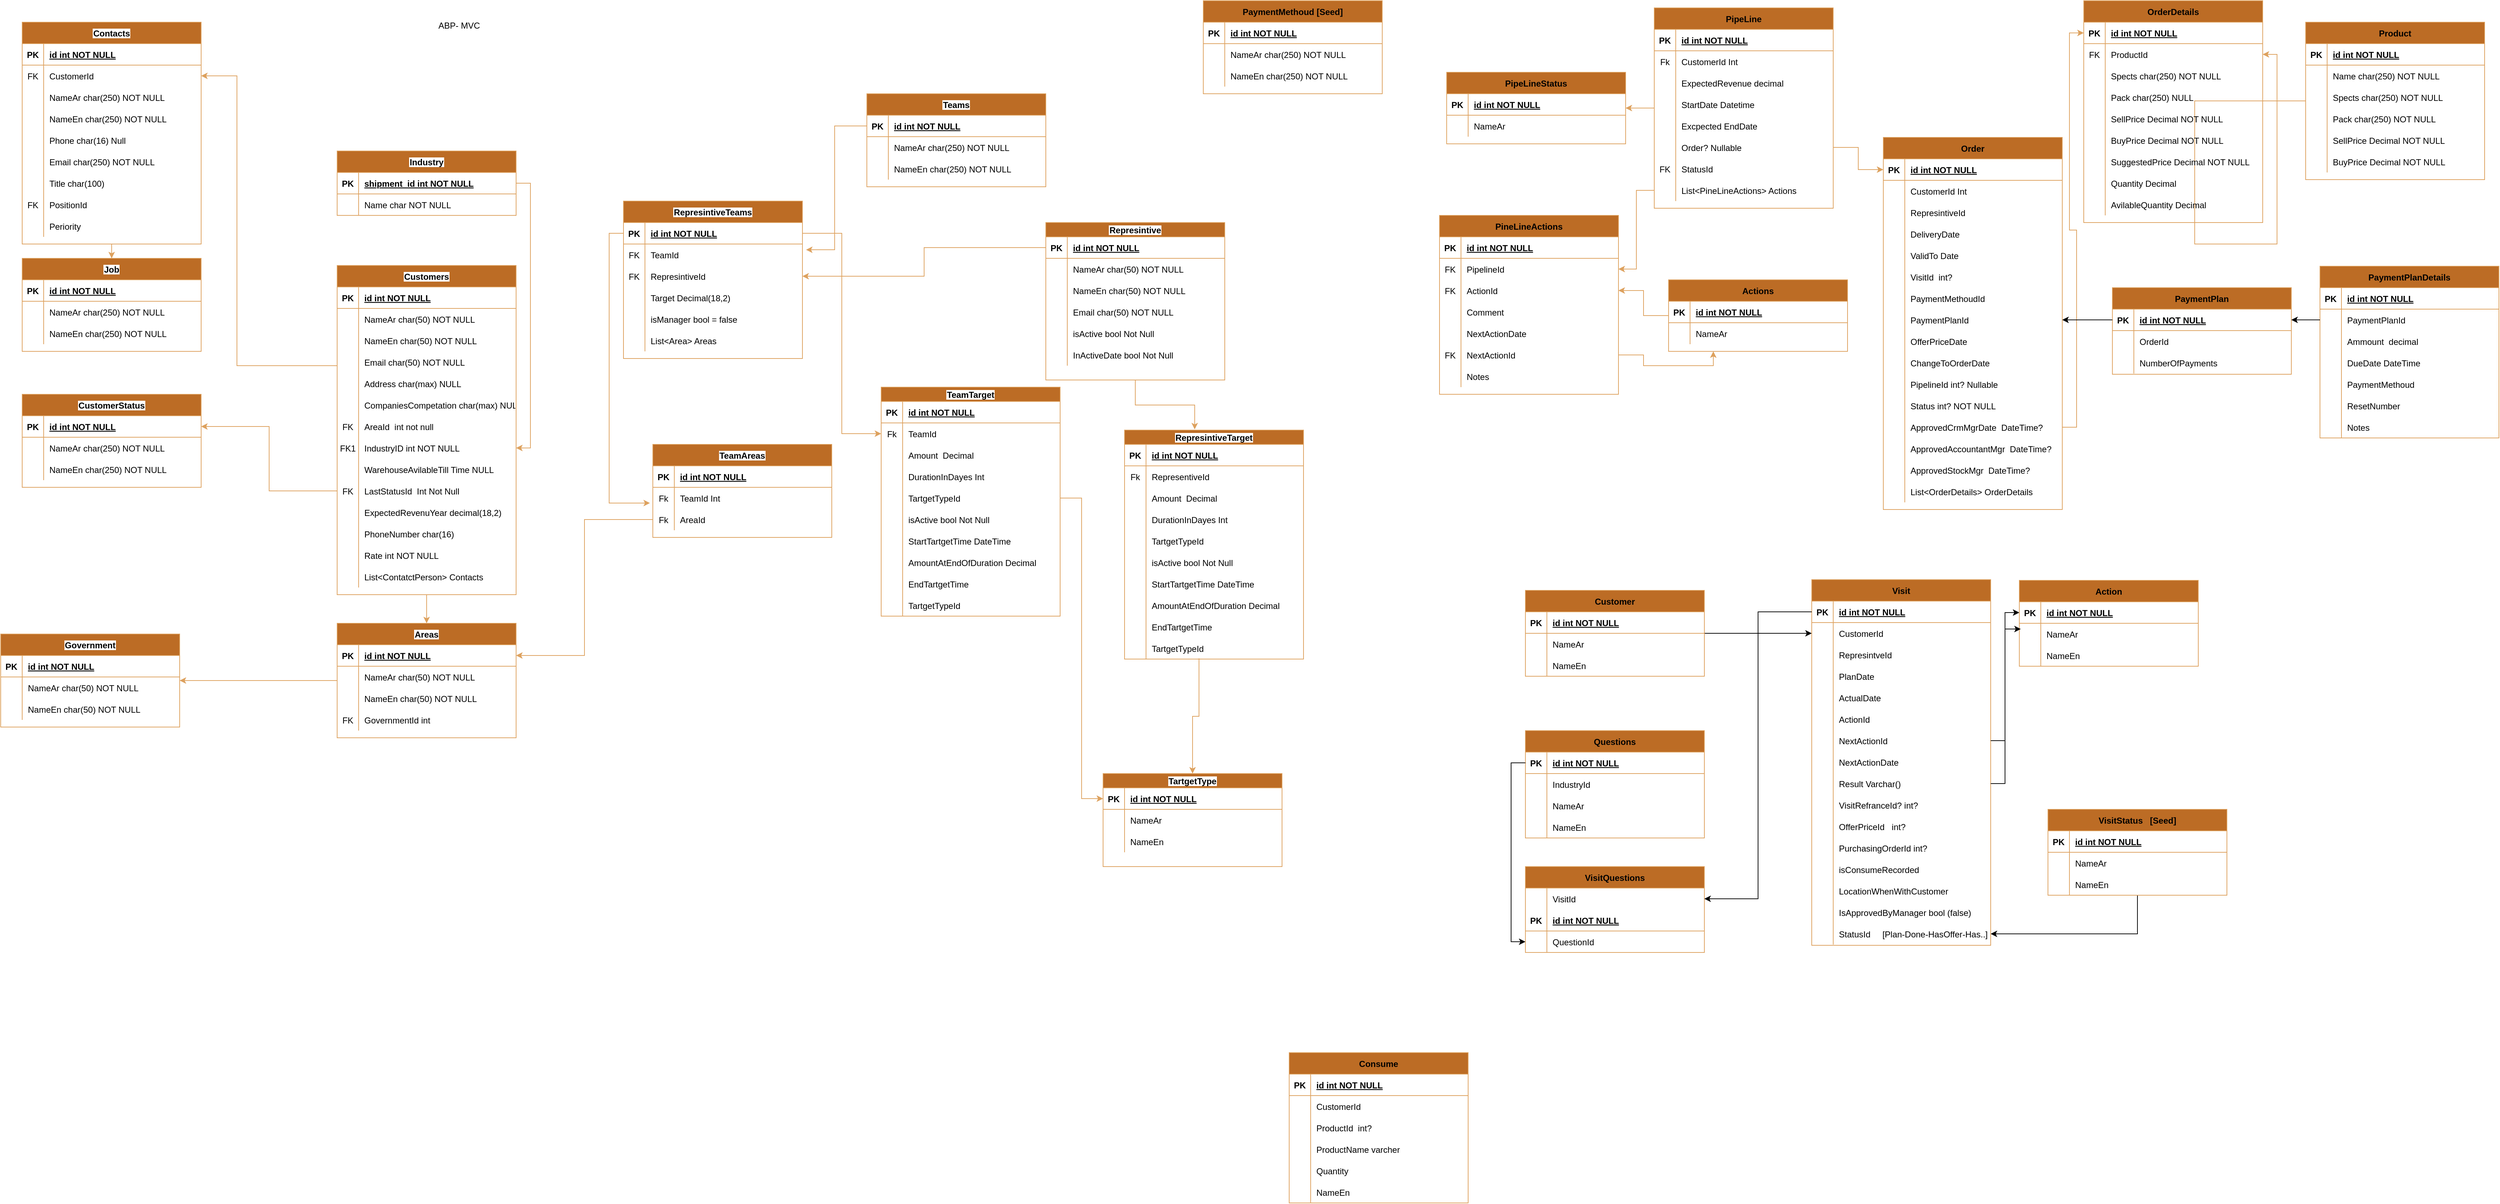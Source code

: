 <mxfile version="21.7.5" type="device">
  <diagram id="R2lEEEUBdFMjLlhIrx00" name="Page-1">
    <mxGraphModel dx="1418" dy="835" grid="1" gridSize="10" guides="1" tooltips="1" connect="1" arrows="1" fold="1" page="1" pageScale="1" pageWidth="850" pageHeight="1100" math="0" shadow="0" extFonts="Permanent Marker^https://fonts.googleapis.com/css?family=Permanent+Marker">
      <root>
        <mxCell id="0" />
        <mxCell id="1" parent="0" />
        <mxCell id="7LQ-4z7gFDPLxVZekjan-49" value="" style="edgeStyle=orthogonalEdgeStyle;rounded=0;orthogonalLoop=1;jettySize=auto;html=1;entryX=1;entryY=0.5;entryDx=0;entryDy=0;labelBackgroundColor=none;strokeColor=#DDA15E;fontColor=#000000;" parent="1" source="C-vyLk0tnHw3VtMMgP7b-23" target="7LQ-4z7gFDPLxVZekjan-31" edge="1">
          <mxGeometry relative="1" as="geometry">
            <Array as="points">
              <mxPoint x="360" y="520" />
              <mxPoint x="360" y="115" />
            </Array>
          </mxGeometry>
        </mxCell>
        <mxCell id="7LQ-4z7gFDPLxVZekjan-181" value="" style="edgeStyle=orthogonalEdgeStyle;rounded=0;orthogonalLoop=1;jettySize=auto;html=1;labelBackgroundColor=none;strokeColor=#DDA15E;fontColor=#000000;" parent="1" source="C-vyLk0tnHw3VtMMgP7b-23" target="7LQ-4z7gFDPLxVZekjan-147" edge="1">
          <mxGeometry relative="1" as="geometry" />
        </mxCell>
        <mxCell id="C-vyLk0tnHw3VtMMgP7b-23" value="Customers" style="shape=table;startSize=30;container=1;collapsible=1;childLayout=tableLayout;fixedRows=1;rowLines=0;fontStyle=1;align=center;resizeLast=1;labelBackgroundColor=default;fillColor=#BC6C25;strokeColor=#DDA15E;fontColor=#000000;" parent="1" vertex="1">
          <mxGeometry x="500" y="380" width="250" height="460" as="geometry" />
        </mxCell>
        <mxCell id="C-vyLk0tnHw3VtMMgP7b-24" value="" style="shape=partialRectangle;collapsible=0;dropTarget=0;pointerEvents=0;fillColor=none;points=[[0,0.5],[1,0.5]];portConstraint=eastwest;top=0;left=0;right=0;bottom=1;labelBackgroundColor=none;strokeColor=#DDA15E;fontColor=#000000;" parent="C-vyLk0tnHw3VtMMgP7b-23" vertex="1">
          <mxGeometry y="30" width="250" height="30" as="geometry" />
        </mxCell>
        <mxCell id="C-vyLk0tnHw3VtMMgP7b-25" value="PK" style="shape=partialRectangle;overflow=hidden;connectable=0;fillColor=none;top=0;left=0;bottom=0;right=0;fontStyle=1;labelBackgroundColor=none;strokeColor=#DDA15E;fontColor=#000000;" parent="C-vyLk0tnHw3VtMMgP7b-24" vertex="1">
          <mxGeometry width="30" height="30" as="geometry">
            <mxRectangle width="30" height="30" as="alternateBounds" />
          </mxGeometry>
        </mxCell>
        <mxCell id="C-vyLk0tnHw3VtMMgP7b-26" value="id int NOT NULL " style="shape=partialRectangle;overflow=hidden;connectable=0;fillColor=none;top=0;left=0;bottom=0;right=0;align=left;spacingLeft=6;fontStyle=5;labelBackgroundColor=none;strokeColor=#DDA15E;fontColor=#000000;" parent="C-vyLk0tnHw3VtMMgP7b-24" vertex="1">
          <mxGeometry x="30" width="220" height="30" as="geometry">
            <mxRectangle width="220" height="30" as="alternateBounds" />
          </mxGeometry>
        </mxCell>
        <mxCell id="C-vyLk0tnHw3VtMMgP7b-27" value="" style="shape=partialRectangle;collapsible=0;dropTarget=0;pointerEvents=0;fillColor=none;points=[[0,0.5],[1,0.5]];portConstraint=eastwest;top=0;left=0;right=0;bottom=0;labelBackgroundColor=none;strokeColor=#DDA15E;fontColor=#000000;" parent="C-vyLk0tnHw3VtMMgP7b-23" vertex="1">
          <mxGeometry y="60" width="250" height="30" as="geometry" />
        </mxCell>
        <mxCell id="C-vyLk0tnHw3VtMMgP7b-28" value="" style="shape=partialRectangle;overflow=hidden;connectable=0;fillColor=none;top=0;left=0;bottom=0;right=0;labelBackgroundColor=none;strokeColor=#DDA15E;fontColor=#000000;" parent="C-vyLk0tnHw3VtMMgP7b-27" vertex="1">
          <mxGeometry width="30" height="30" as="geometry">
            <mxRectangle width="30" height="30" as="alternateBounds" />
          </mxGeometry>
        </mxCell>
        <mxCell id="C-vyLk0tnHw3VtMMgP7b-29" value="NameAr char(50) NOT NULL" style="shape=partialRectangle;overflow=hidden;connectable=0;fillColor=none;top=0;left=0;bottom=0;right=0;align=left;spacingLeft=6;labelBackgroundColor=none;strokeColor=#DDA15E;fontColor=#000000;" parent="C-vyLk0tnHw3VtMMgP7b-27" vertex="1">
          <mxGeometry x="30" width="220" height="30" as="geometry">
            <mxRectangle width="220" height="30" as="alternateBounds" />
          </mxGeometry>
        </mxCell>
        <mxCell id="sr1fIbJU3J-OKqQm4Han-1" value="" style="shape=partialRectangle;collapsible=0;dropTarget=0;pointerEvents=0;fillColor=none;points=[[0,0.5],[1,0.5]];portConstraint=eastwest;top=0;left=0;right=0;bottom=0;labelBackgroundColor=none;strokeColor=#DDA15E;fontColor=#000000;" parent="C-vyLk0tnHw3VtMMgP7b-23" vertex="1">
          <mxGeometry y="90" width="250" height="30" as="geometry" />
        </mxCell>
        <mxCell id="sr1fIbJU3J-OKqQm4Han-2" value="" style="shape=partialRectangle;overflow=hidden;connectable=0;fillColor=none;top=0;left=0;bottom=0;right=0;labelBackgroundColor=none;strokeColor=#DDA15E;fontColor=#000000;" parent="sr1fIbJU3J-OKqQm4Han-1" vertex="1">
          <mxGeometry width="30" height="30" as="geometry">
            <mxRectangle width="30" height="30" as="alternateBounds" />
          </mxGeometry>
        </mxCell>
        <mxCell id="sr1fIbJU3J-OKqQm4Han-3" value="NameEn char(50) NOT NULL" style="shape=partialRectangle;overflow=hidden;connectable=0;fillColor=none;top=0;left=0;bottom=0;right=0;align=left;spacingLeft=6;labelBackgroundColor=none;strokeColor=#DDA15E;fontColor=#000000;" parent="sr1fIbJU3J-OKqQm4Han-1" vertex="1">
          <mxGeometry x="30" width="220" height="30" as="geometry">
            <mxRectangle width="220" height="30" as="alternateBounds" />
          </mxGeometry>
        </mxCell>
        <mxCell id="sr1fIbJU3J-OKqQm4Han-4" value="" style="shape=partialRectangle;collapsible=0;dropTarget=0;pointerEvents=0;fillColor=none;points=[[0,0.5],[1,0.5]];portConstraint=eastwest;top=0;left=0;right=0;bottom=0;labelBackgroundColor=none;strokeColor=#DDA15E;fontColor=#000000;" parent="C-vyLk0tnHw3VtMMgP7b-23" vertex="1">
          <mxGeometry y="120" width="250" height="30" as="geometry" />
        </mxCell>
        <mxCell id="sr1fIbJU3J-OKqQm4Han-5" value="" style="shape=partialRectangle;overflow=hidden;connectable=0;fillColor=none;top=0;left=0;bottom=0;right=0;labelBackgroundColor=none;strokeColor=#DDA15E;fontColor=#000000;" parent="sr1fIbJU3J-OKqQm4Han-4" vertex="1">
          <mxGeometry width="30" height="30" as="geometry">
            <mxRectangle width="30" height="30" as="alternateBounds" />
          </mxGeometry>
        </mxCell>
        <mxCell id="sr1fIbJU3J-OKqQm4Han-6" value="Email char(50) NOT NULL" style="shape=partialRectangle;overflow=hidden;connectable=0;fillColor=none;top=0;left=0;bottom=0;right=0;align=left;spacingLeft=6;labelBackgroundColor=none;strokeColor=#DDA15E;fontColor=#000000;" parent="sr1fIbJU3J-OKqQm4Han-4" vertex="1">
          <mxGeometry x="30" width="220" height="30" as="geometry">
            <mxRectangle width="220" height="30" as="alternateBounds" />
          </mxGeometry>
        </mxCell>
        <mxCell id="7LQ-4z7gFDPLxVZekjan-141" value="" style="shape=partialRectangle;collapsible=0;dropTarget=0;pointerEvents=0;fillColor=none;points=[[0,0.5],[1,0.5]];portConstraint=eastwest;top=0;left=0;right=0;bottom=0;labelBackgroundColor=none;strokeColor=#DDA15E;fontColor=#000000;" parent="C-vyLk0tnHw3VtMMgP7b-23" vertex="1">
          <mxGeometry y="150" width="250" height="30" as="geometry" />
        </mxCell>
        <mxCell id="7LQ-4z7gFDPLxVZekjan-142" value="" style="shape=partialRectangle;overflow=hidden;connectable=0;fillColor=none;top=0;left=0;bottom=0;right=0;labelBackgroundColor=none;strokeColor=#DDA15E;fontColor=#000000;" parent="7LQ-4z7gFDPLxVZekjan-141" vertex="1">
          <mxGeometry width="30" height="30" as="geometry">
            <mxRectangle width="30" height="30" as="alternateBounds" />
          </mxGeometry>
        </mxCell>
        <mxCell id="7LQ-4z7gFDPLxVZekjan-143" value="Address char(max) NULL" style="shape=partialRectangle;overflow=hidden;connectable=0;fillColor=none;top=0;left=0;bottom=0;right=0;align=left;spacingLeft=6;labelBackgroundColor=none;strokeColor=#DDA15E;fontColor=#000000;" parent="7LQ-4z7gFDPLxVZekjan-141" vertex="1">
          <mxGeometry x="30" width="220" height="30" as="geometry">
            <mxRectangle width="220" height="30" as="alternateBounds" />
          </mxGeometry>
        </mxCell>
        <mxCell id="Skg-cYMlDGmz07PX_EfX-1" value="" style="shape=partialRectangle;collapsible=0;dropTarget=0;pointerEvents=0;fillColor=none;points=[[0,0.5],[1,0.5]];portConstraint=eastwest;top=0;left=0;right=0;bottom=0;labelBackgroundColor=none;strokeColor=#DDA15E;fontColor=#000000;" vertex="1" parent="C-vyLk0tnHw3VtMMgP7b-23">
          <mxGeometry y="180" width="250" height="30" as="geometry" />
        </mxCell>
        <mxCell id="Skg-cYMlDGmz07PX_EfX-2" value="" style="shape=partialRectangle;overflow=hidden;connectable=0;fillColor=none;top=0;left=0;bottom=0;right=0;labelBackgroundColor=none;strokeColor=#DDA15E;fontColor=#000000;" vertex="1" parent="Skg-cYMlDGmz07PX_EfX-1">
          <mxGeometry width="30" height="30" as="geometry">
            <mxRectangle width="30" height="30" as="alternateBounds" />
          </mxGeometry>
        </mxCell>
        <mxCell id="Skg-cYMlDGmz07PX_EfX-3" value="CompaniesCompetation char(max) NULL" style="shape=partialRectangle;overflow=hidden;connectable=0;fillColor=none;top=0;left=0;bottom=0;right=0;align=left;spacingLeft=6;labelBackgroundColor=none;strokeColor=#DDA15E;fontColor=#000000;" vertex="1" parent="Skg-cYMlDGmz07PX_EfX-1">
          <mxGeometry x="30" width="220" height="30" as="geometry">
            <mxRectangle width="220" height="30" as="alternateBounds" />
          </mxGeometry>
        </mxCell>
        <mxCell id="7LQ-4z7gFDPLxVZekjan-144" value="" style="shape=partialRectangle;collapsible=0;dropTarget=0;pointerEvents=0;fillColor=none;points=[[0,0.5],[1,0.5]];portConstraint=eastwest;top=0;left=0;right=0;bottom=0;labelBackgroundColor=none;strokeColor=#DDA15E;fontColor=#000000;" parent="C-vyLk0tnHw3VtMMgP7b-23" vertex="1">
          <mxGeometry y="210" width="250" height="30" as="geometry" />
        </mxCell>
        <mxCell id="7LQ-4z7gFDPLxVZekjan-145" value="FK" style="shape=partialRectangle;overflow=hidden;connectable=0;fillColor=none;top=0;left=0;bottom=0;right=0;labelBackgroundColor=none;strokeColor=#DDA15E;fontColor=#000000;" parent="7LQ-4z7gFDPLxVZekjan-144" vertex="1">
          <mxGeometry width="30" height="30" as="geometry">
            <mxRectangle width="30" height="30" as="alternateBounds" />
          </mxGeometry>
        </mxCell>
        <mxCell id="7LQ-4z7gFDPLxVZekjan-146" value="AreaId  int not null" style="shape=partialRectangle;overflow=hidden;connectable=0;fillColor=none;top=0;left=0;bottom=0;right=0;align=left;spacingLeft=6;labelBackgroundColor=none;strokeColor=#DDA15E;fontColor=#000000;" parent="7LQ-4z7gFDPLxVZekjan-144" vertex="1">
          <mxGeometry x="30" width="220" height="30" as="geometry">
            <mxRectangle width="220" height="30" as="alternateBounds" />
          </mxGeometry>
        </mxCell>
        <mxCell id="sr1fIbJU3J-OKqQm4Han-7" value="" style="shape=partialRectangle;collapsible=0;dropTarget=0;pointerEvents=0;fillColor=none;points=[[0,0.5],[1,0.5]];portConstraint=eastwest;top=0;left=0;right=0;bottom=0;labelBackgroundColor=none;strokeColor=#DDA15E;fontColor=#000000;" parent="C-vyLk0tnHw3VtMMgP7b-23" vertex="1">
          <mxGeometry y="240" width="250" height="30" as="geometry" />
        </mxCell>
        <mxCell id="sr1fIbJU3J-OKqQm4Han-8" value="FK1" style="shape=partialRectangle;overflow=hidden;connectable=0;fillColor=none;top=0;left=0;bottom=0;right=0;labelBackgroundColor=none;strokeColor=#DDA15E;fontColor=#000000;" parent="sr1fIbJU3J-OKqQm4Han-7" vertex="1">
          <mxGeometry width="30" height="30" as="geometry">
            <mxRectangle width="30" height="30" as="alternateBounds" />
          </mxGeometry>
        </mxCell>
        <mxCell id="sr1fIbJU3J-OKqQm4Han-9" value="IndustryID int NOT NULL" style="shape=partialRectangle;overflow=hidden;connectable=0;fillColor=none;top=0;left=0;bottom=0;right=0;align=left;spacingLeft=6;labelBackgroundColor=none;strokeColor=#DDA15E;fontColor=#000000;" parent="sr1fIbJU3J-OKqQm4Han-7" vertex="1">
          <mxGeometry x="30" width="220" height="30" as="geometry">
            <mxRectangle width="220" height="30" as="alternateBounds" />
          </mxGeometry>
        </mxCell>
        <mxCell id="sr1fIbJU3J-OKqQm4Han-10" value="" style="shape=partialRectangle;collapsible=0;dropTarget=0;pointerEvents=0;fillColor=none;points=[[0,0.5],[1,0.5]];portConstraint=eastwest;top=0;left=0;right=0;bottom=0;labelBackgroundColor=none;strokeColor=#DDA15E;fontColor=#000000;" parent="C-vyLk0tnHw3VtMMgP7b-23" vertex="1">
          <mxGeometry y="270" width="250" height="30" as="geometry" />
        </mxCell>
        <mxCell id="sr1fIbJU3J-OKqQm4Han-11" value="" style="shape=partialRectangle;overflow=hidden;connectable=0;fillColor=none;top=0;left=0;bottom=0;right=0;labelBackgroundColor=none;strokeColor=#DDA15E;fontColor=#000000;" parent="sr1fIbJU3J-OKqQm4Han-10" vertex="1">
          <mxGeometry width="30" height="30" as="geometry">
            <mxRectangle width="30" height="30" as="alternateBounds" />
          </mxGeometry>
        </mxCell>
        <mxCell id="sr1fIbJU3J-OKqQm4Han-12" value="WarehouseAvilableTill Time NULL" style="shape=partialRectangle;overflow=hidden;connectable=0;fillColor=none;top=0;left=0;bottom=0;right=0;align=left;spacingLeft=6;labelBackgroundColor=none;strokeColor=#DDA15E;fontColor=#000000;" parent="sr1fIbJU3J-OKqQm4Han-10" vertex="1">
          <mxGeometry x="30" width="220" height="30" as="geometry">
            <mxRectangle width="220" height="30" as="alternateBounds" />
          </mxGeometry>
        </mxCell>
        <mxCell id="sr1fIbJU3J-OKqQm4Han-13" value="" style="shape=partialRectangle;collapsible=0;dropTarget=0;pointerEvents=0;fillColor=none;points=[[0,0.5],[1,0.5]];portConstraint=eastwest;top=0;left=0;right=0;bottom=0;labelBackgroundColor=none;strokeColor=#DDA15E;fontColor=#000000;" parent="C-vyLk0tnHw3VtMMgP7b-23" vertex="1">
          <mxGeometry y="300" width="250" height="30" as="geometry" />
        </mxCell>
        <mxCell id="sr1fIbJU3J-OKqQm4Han-14" value="FK" style="shape=partialRectangle;overflow=hidden;connectable=0;fillColor=none;top=0;left=0;bottom=0;right=0;labelBackgroundColor=none;strokeColor=#DDA15E;fontColor=#000000;" parent="sr1fIbJU3J-OKqQm4Han-13" vertex="1">
          <mxGeometry width="30" height="30" as="geometry">
            <mxRectangle width="30" height="30" as="alternateBounds" />
          </mxGeometry>
        </mxCell>
        <mxCell id="sr1fIbJU3J-OKqQm4Han-15" value="LastStatusId  Int Not Null" style="shape=partialRectangle;overflow=hidden;connectable=0;fillColor=none;top=0;left=0;bottom=0;right=0;align=left;spacingLeft=6;labelBackgroundColor=none;strokeColor=#DDA15E;fontColor=#000000;" parent="sr1fIbJU3J-OKqQm4Han-13" vertex="1">
          <mxGeometry x="30" width="220" height="30" as="geometry">
            <mxRectangle width="220" height="30" as="alternateBounds" />
          </mxGeometry>
        </mxCell>
        <mxCell id="7LQ-4z7gFDPLxVZekjan-92" value="" style="shape=partialRectangle;collapsible=0;dropTarget=0;pointerEvents=0;fillColor=none;points=[[0,0.5],[1,0.5]];portConstraint=eastwest;top=0;left=0;right=0;bottom=0;labelBackgroundColor=none;strokeColor=#DDA15E;fontColor=#000000;" parent="C-vyLk0tnHw3VtMMgP7b-23" vertex="1">
          <mxGeometry y="330" width="250" height="30" as="geometry" />
        </mxCell>
        <mxCell id="7LQ-4z7gFDPLxVZekjan-93" value="" style="shape=partialRectangle;overflow=hidden;connectable=0;fillColor=none;top=0;left=0;bottom=0;right=0;labelBackgroundColor=none;strokeColor=#DDA15E;fontColor=#000000;" parent="7LQ-4z7gFDPLxVZekjan-92" vertex="1">
          <mxGeometry width="30" height="30" as="geometry">
            <mxRectangle width="30" height="30" as="alternateBounds" />
          </mxGeometry>
        </mxCell>
        <mxCell id="7LQ-4z7gFDPLxVZekjan-94" value="ExpectedRevenuYear decimal(18,2)" style="shape=partialRectangle;overflow=hidden;connectable=0;fillColor=none;top=0;left=0;bottom=0;right=0;align=left;spacingLeft=6;labelBackgroundColor=none;strokeColor=#DDA15E;fontColor=#000000;" parent="7LQ-4z7gFDPLxVZekjan-92" vertex="1">
          <mxGeometry x="30" width="220" height="30" as="geometry">
            <mxRectangle width="220" height="30" as="alternateBounds" />
          </mxGeometry>
        </mxCell>
        <mxCell id="7LQ-4z7gFDPLxVZekjan-196" value="" style="shape=partialRectangle;collapsible=0;dropTarget=0;pointerEvents=0;fillColor=none;points=[[0,0.5],[1,0.5]];portConstraint=eastwest;top=0;left=0;right=0;bottom=0;labelBackgroundColor=none;strokeColor=#DDA15E;fontColor=#000000;" parent="C-vyLk0tnHw3VtMMgP7b-23" vertex="1">
          <mxGeometry y="360" width="250" height="30" as="geometry" />
        </mxCell>
        <mxCell id="7LQ-4z7gFDPLxVZekjan-197" value="" style="shape=partialRectangle;overflow=hidden;connectable=0;fillColor=none;top=0;left=0;bottom=0;right=0;labelBackgroundColor=none;strokeColor=#DDA15E;fontColor=#000000;" parent="7LQ-4z7gFDPLxVZekjan-196" vertex="1">
          <mxGeometry width="30" height="30" as="geometry">
            <mxRectangle width="30" height="30" as="alternateBounds" />
          </mxGeometry>
        </mxCell>
        <mxCell id="7LQ-4z7gFDPLxVZekjan-198" value="PhoneNumber char(16)" style="shape=partialRectangle;overflow=hidden;connectable=0;fillColor=none;top=0;left=0;bottom=0;right=0;align=left;spacingLeft=6;labelBackgroundColor=none;strokeColor=#DDA15E;fontColor=#000000;" parent="7LQ-4z7gFDPLxVZekjan-196" vertex="1">
          <mxGeometry x="30" width="220" height="30" as="geometry">
            <mxRectangle width="220" height="30" as="alternateBounds" />
          </mxGeometry>
        </mxCell>
        <mxCell id="7LQ-4z7gFDPLxVZekjan-199" value="" style="shape=partialRectangle;collapsible=0;dropTarget=0;pointerEvents=0;fillColor=none;points=[[0,0.5],[1,0.5]];portConstraint=eastwest;top=0;left=0;right=0;bottom=0;labelBackgroundColor=none;strokeColor=#DDA15E;fontColor=#000000;" parent="C-vyLk0tnHw3VtMMgP7b-23" vertex="1">
          <mxGeometry y="390" width="250" height="30" as="geometry" />
        </mxCell>
        <mxCell id="7LQ-4z7gFDPLxVZekjan-200" value="" style="shape=partialRectangle;overflow=hidden;connectable=0;fillColor=none;top=0;left=0;bottom=0;right=0;labelBackgroundColor=none;strokeColor=#DDA15E;fontColor=#000000;" parent="7LQ-4z7gFDPLxVZekjan-199" vertex="1">
          <mxGeometry width="30" height="30" as="geometry">
            <mxRectangle width="30" height="30" as="alternateBounds" />
          </mxGeometry>
        </mxCell>
        <mxCell id="7LQ-4z7gFDPLxVZekjan-201" value="Rate int NOT NULL " style="shape=partialRectangle;overflow=hidden;connectable=0;fillColor=none;top=0;left=0;bottom=0;right=0;align=left;spacingLeft=6;labelBackgroundColor=none;strokeColor=#DDA15E;fontColor=#000000;" parent="7LQ-4z7gFDPLxVZekjan-199" vertex="1">
          <mxGeometry x="30" width="220" height="30" as="geometry">
            <mxRectangle width="220" height="30" as="alternateBounds" />
          </mxGeometry>
        </mxCell>
        <mxCell id="7LQ-4z7gFDPLxVZekjan-132" value="" style="shape=partialRectangle;collapsible=0;dropTarget=0;pointerEvents=0;fillColor=none;points=[[0,0.5],[1,0.5]];portConstraint=eastwest;top=0;left=0;right=0;bottom=0;labelBackgroundColor=none;strokeColor=#DDA15E;fontColor=#000000;" parent="C-vyLk0tnHw3VtMMgP7b-23" vertex="1">
          <mxGeometry y="420" width="250" height="30" as="geometry" />
        </mxCell>
        <mxCell id="7LQ-4z7gFDPLxVZekjan-133" value="" style="shape=partialRectangle;overflow=hidden;connectable=0;fillColor=none;top=0;left=0;bottom=0;right=0;labelBackgroundColor=none;strokeColor=#DDA15E;fontColor=#000000;" parent="7LQ-4z7gFDPLxVZekjan-132" vertex="1">
          <mxGeometry width="30" height="30" as="geometry">
            <mxRectangle width="30" height="30" as="alternateBounds" />
          </mxGeometry>
        </mxCell>
        <mxCell id="7LQ-4z7gFDPLxVZekjan-134" value="List&lt;ContatctPerson&gt; Contacts" style="shape=partialRectangle;overflow=hidden;connectable=0;fillColor=none;top=0;left=0;bottom=0;right=0;align=left;spacingLeft=6;labelBackgroundColor=none;strokeColor=#DDA15E;fontColor=#000000;" parent="7LQ-4z7gFDPLxVZekjan-132" vertex="1">
          <mxGeometry x="30" width="220" height="30" as="geometry">
            <mxRectangle width="220" height="30" as="alternateBounds" />
          </mxGeometry>
        </mxCell>
        <mxCell id="sr1fIbJU3J-OKqQm4Han-22" value="Industry" style="shape=table;startSize=30;container=1;collapsible=1;childLayout=tableLayout;fixedRows=1;rowLines=0;fontStyle=1;align=center;resizeLast=1;labelBackgroundColor=default;fillColor=#BC6C25;strokeColor=#DDA15E;fontColor=#000000;" parent="1" vertex="1">
          <mxGeometry x="500" y="220" width="250" height="90" as="geometry" />
        </mxCell>
        <mxCell id="sr1fIbJU3J-OKqQm4Han-23" value="" style="shape=partialRectangle;collapsible=0;dropTarget=0;pointerEvents=0;fillColor=none;points=[[0,0.5],[1,0.5]];portConstraint=eastwest;top=0;left=0;right=0;bottom=1;labelBackgroundColor=none;strokeColor=#DDA15E;fontColor=#000000;" parent="sr1fIbJU3J-OKqQm4Han-22" vertex="1">
          <mxGeometry y="30" width="250" height="30" as="geometry" />
        </mxCell>
        <mxCell id="sr1fIbJU3J-OKqQm4Han-24" value="PK" style="shape=partialRectangle;overflow=hidden;connectable=0;fillColor=none;top=0;left=0;bottom=0;right=0;fontStyle=1;labelBackgroundColor=none;strokeColor=#DDA15E;fontColor=#000000;" parent="sr1fIbJU3J-OKqQm4Han-23" vertex="1">
          <mxGeometry width="30" height="30" as="geometry">
            <mxRectangle width="30" height="30" as="alternateBounds" />
          </mxGeometry>
        </mxCell>
        <mxCell id="sr1fIbJU3J-OKqQm4Han-25" value="shipment_id int NOT NULL " style="shape=partialRectangle;overflow=hidden;connectable=0;fillColor=none;top=0;left=0;bottom=0;right=0;align=left;spacingLeft=6;fontStyle=5;labelBackgroundColor=none;strokeColor=#DDA15E;fontColor=#000000;" parent="sr1fIbJU3J-OKqQm4Han-23" vertex="1">
          <mxGeometry x="30" width="220" height="30" as="geometry">
            <mxRectangle width="220" height="30" as="alternateBounds" />
          </mxGeometry>
        </mxCell>
        <mxCell id="sr1fIbJU3J-OKqQm4Han-26" value="" style="shape=partialRectangle;collapsible=0;dropTarget=0;pointerEvents=0;fillColor=none;points=[[0,0.5],[1,0.5]];portConstraint=eastwest;top=0;left=0;right=0;bottom=0;labelBackgroundColor=none;strokeColor=#DDA15E;fontColor=#000000;" parent="sr1fIbJU3J-OKqQm4Han-22" vertex="1">
          <mxGeometry y="60" width="250" height="30" as="geometry" />
        </mxCell>
        <mxCell id="sr1fIbJU3J-OKqQm4Han-27" value="" style="shape=partialRectangle;overflow=hidden;connectable=0;fillColor=none;top=0;left=0;bottom=0;right=0;labelBackgroundColor=none;strokeColor=#DDA15E;fontColor=#000000;" parent="sr1fIbJU3J-OKqQm4Han-26" vertex="1">
          <mxGeometry width="30" height="30" as="geometry">
            <mxRectangle width="30" height="30" as="alternateBounds" />
          </mxGeometry>
        </mxCell>
        <mxCell id="sr1fIbJU3J-OKqQm4Han-28" value="Name char NOT NULL" style="shape=partialRectangle;overflow=hidden;connectable=0;fillColor=none;top=0;left=0;bottom=0;right=0;align=left;spacingLeft=6;labelBackgroundColor=none;strokeColor=#DDA15E;fontColor=#000000;" parent="sr1fIbJU3J-OKqQm4Han-26" vertex="1">
          <mxGeometry x="30" width="220" height="30" as="geometry">
            <mxRectangle width="220" height="30" as="alternateBounds" />
          </mxGeometry>
        </mxCell>
        <mxCell id="sr1fIbJU3J-OKqQm4Han-32" style="edgeStyle=orthogonalEdgeStyle;rounded=0;orthogonalLoop=1;jettySize=auto;html=1;exitX=1;exitY=0.5;exitDx=0;exitDy=0;labelBackgroundColor=none;strokeColor=#DDA15E;fontColor=#000000;" parent="1" source="sr1fIbJU3J-OKqQm4Han-23" target="sr1fIbJU3J-OKqQm4Han-7" edge="1">
          <mxGeometry relative="1" as="geometry" />
        </mxCell>
        <mxCell id="7LQ-4z7gFDPLxVZekjan-81" value="" style="edgeStyle=orthogonalEdgeStyle;rounded=0;orthogonalLoop=1;jettySize=auto;html=1;labelBackgroundColor=none;strokeColor=#DDA15E;fontColor=#000000;" parent="1" source="7LQ-4z7gFDPLxVZekjan-27" target="7LQ-4z7gFDPLxVZekjan-56" edge="1">
          <mxGeometry relative="1" as="geometry" />
        </mxCell>
        <mxCell id="7LQ-4z7gFDPLxVZekjan-27" value="Contacts" style="shape=table;startSize=30;container=1;collapsible=1;childLayout=tableLayout;fixedRows=1;rowLines=0;fontStyle=1;align=center;resizeLast=1;labelBackgroundColor=default;fillColor=#BC6C25;strokeColor=#DDA15E;fontColor=#000000;" parent="1" vertex="1">
          <mxGeometry x="60" y="40" width="250" height="310" as="geometry" />
        </mxCell>
        <mxCell id="7LQ-4z7gFDPLxVZekjan-28" value="" style="shape=partialRectangle;collapsible=0;dropTarget=0;pointerEvents=0;fillColor=none;points=[[0,0.5],[1,0.5]];portConstraint=eastwest;top=0;left=0;right=0;bottom=1;labelBackgroundColor=none;strokeColor=#DDA15E;fontColor=#000000;" parent="7LQ-4z7gFDPLxVZekjan-27" vertex="1">
          <mxGeometry y="30" width="250" height="30" as="geometry" />
        </mxCell>
        <mxCell id="7LQ-4z7gFDPLxVZekjan-29" value="PK" style="shape=partialRectangle;overflow=hidden;connectable=0;fillColor=none;top=0;left=0;bottom=0;right=0;fontStyle=1;labelBackgroundColor=none;strokeColor=#DDA15E;fontColor=#000000;" parent="7LQ-4z7gFDPLxVZekjan-28" vertex="1">
          <mxGeometry width="30" height="30" as="geometry">
            <mxRectangle width="30" height="30" as="alternateBounds" />
          </mxGeometry>
        </mxCell>
        <mxCell id="7LQ-4z7gFDPLxVZekjan-30" value="id int NOT NULL " style="shape=partialRectangle;overflow=hidden;connectable=0;fillColor=none;top=0;left=0;bottom=0;right=0;align=left;spacingLeft=6;fontStyle=5;labelBackgroundColor=none;strokeColor=#DDA15E;fontColor=#000000;" parent="7LQ-4z7gFDPLxVZekjan-28" vertex="1">
          <mxGeometry x="30" width="220" height="30" as="geometry">
            <mxRectangle width="220" height="30" as="alternateBounds" />
          </mxGeometry>
        </mxCell>
        <mxCell id="7LQ-4z7gFDPLxVZekjan-31" value="" style="shape=partialRectangle;collapsible=0;dropTarget=0;pointerEvents=0;fillColor=none;points=[[0,0.5],[1,0.5]];portConstraint=eastwest;top=0;left=0;right=0;bottom=0;labelBackgroundColor=none;strokeColor=#DDA15E;fontColor=#000000;" parent="7LQ-4z7gFDPLxVZekjan-27" vertex="1">
          <mxGeometry y="60" width="250" height="30" as="geometry" />
        </mxCell>
        <mxCell id="7LQ-4z7gFDPLxVZekjan-32" value="FK" style="shape=partialRectangle;overflow=hidden;connectable=0;fillColor=none;top=0;left=0;bottom=0;right=0;labelBackgroundColor=none;strokeColor=#DDA15E;fontColor=#000000;" parent="7LQ-4z7gFDPLxVZekjan-31" vertex="1">
          <mxGeometry width="30" height="30" as="geometry">
            <mxRectangle width="30" height="30" as="alternateBounds" />
          </mxGeometry>
        </mxCell>
        <mxCell id="7LQ-4z7gFDPLxVZekjan-33" value="CustomerId" style="shape=partialRectangle;overflow=hidden;connectable=0;fillColor=none;top=0;left=0;bottom=0;right=0;align=left;spacingLeft=6;labelBackgroundColor=none;strokeColor=#DDA15E;fontColor=#000000;" parent="7LQ-4z7gFDPLxVZekjan-31" vertex="1">
          <mxGeometry x="30" width="220" height="30" as="geometry">
            <mxRectangle width="220" height="30" as="alternateBounds" />
          </mxGeometry>
        </mxCell>
        <mxCell id="7LQ-4z7gFDPLxVZekjan-34" value="" style="shape=partialRectangle;collapsible=0;dropTarget=0;pointerEvents=0;fillColor=none;points=[[0,0.5],[1,0.5]];portConstraint=eastwest;top=0;left=0;right=0;bottom=0;labelBackgroundColor=none;strokeColor=#DDA15E;fontColor=#000000;" parent="7LQ-4z7gFDPLxVZekjan-27" vertex="1">
          <mxGeometry y="90" width="250" height="30" as="geometry" />
        </mxCell>
        <mxCell id="7LQ-4z7gFDPLxVZekjan-35" value="" style="shape=partialRectangle;overflow=hidden;connectable=0;fillColor=none;top=0;left=0;bottom=0;right=0;labelBackgroundColor=none;strokeColor=#DDA15E;fontColor=#000000;" parent="7LQ-4z7gFDPLxVZekjan-34" vertex="1">
          <mxGeometry width="30" height="30" as="geometry">
            <mxRectangle width="30" height="30" as="alternateBounds" />
          </mxGeometry>
        </mxCell>
        <mxCell id="7LQ-4z7gFDPLxVZekjan-36" value="NameAr char(250) NOT NULL" style="shape=partialRectangle;overflow=hidden;connectable=0;fillColor=none;top=0;left=0;bottom=0;right=0;align=left;spacingLeft=6;labelBackgroundColor=none;strokeColor=#DDA15E;fontColor=#000000;" parent="7LQ-4z7gFDPLxVZekjan-34" vertex="1">
          <mxGeometry x="30" width="220" height="30" as="geometry">
            <mxRectangle width="220" height="30" as="alternateBounds" />
          </mxGeometry>
        </mxCell>
        <mxCell id="7LQ-4z7gFDPLxVZekjan-37" value="" style="shape=partialRectangle;collapsible=0;dropTarget=0;pointerEvents=0;fillColor=none;points=[[0,0.5],[1,0.5]];portConstraint=eastwest;top=0;left=0;right=0;bottom=0;labelBackgroundColor=none;strokeColor=#DDA15E;fontColor=#000000;" parent="7LQ-4z7gFDPLxVZekjan-27" vertex="1">
          <mxGeometry y="120" width="250" height="30" as="geometry" />
        </mxCell>
        <mxCell id="7LQ-4z7gFDPLxVZekjan-38" value="" style="shape=partialRectangle;overflow=hidden;connectable=0;fillColor=none;top=0;left=0;bottom=0;right=0;labelBackgroundColor=none;strokeColor=#DDA15E;fontColor=#000000;" parent="7LQ-4z7gFDPLxVZekjan-37" vertex="1">
          <mxGeometry width="30" height="30" as="geometry">
            <mxRectangle width="30" height="30" as="alternateBounds" />
          </mxGeometry>
        </mxCell>
        <mxCell id="7LQ-4z7gFDPLxVZekjan-39" value="NameEn char(250) NOT NULL" style="shape=partialRectangle;overflow=hidden;connectable=0;fillColor=none;top=0;left=0;bottom=0;right=0;align=left;spacingLeft=6;labelBackgroundColor=none;strokeColor=#DDA15E;fontColor=#000000;" parent="7LQ-4z7gFDPLxVZekjan-37" vertex="1">
          <mxGeometry x="30" width="220" height="30" as="geometry">
            <mxRectangle width="220" height="30" as="alternateBounds" />
          </mxGeometry>
        </mxCell>
        <mxCell id="7LQ-4z7gFDPLxVZekjan-40" value="" style="shape=partialRectangle;collapsible=0;dropTarget=0;pointerEvents=0;fillColor=none;points=[[0,0.5],[1,0.5]];portConstraint=eastwest;top=0;left=0;right=0;bottom=0;labelBackgroundColor=none;strokeColor=#DDA15E;fontColor=#000000;" parent="7LQ-4z7gFDPLxVZekjan-27" vertex="1">
          <mxGeometry y="150" width="250" height="30" as="geometry" />
        </mxCell>
        <mxCell id="7LQ-4z7gFDPLxVZekjan-41" value="" style="shape=partialRectangle;overflow=hidden;connectable=0;fillColor=none;top=0;left=0;bottom=0;right=0;labelBackgroundColor=none;strokeColor=#DDA15E;fontColor=#000000;" parent="7LQ-4z7gFDPLxVZekjan-40" vertex="1">
          <mxGeometry width="30" height="30" as="geometry">
            <mxRectangle width="30" height="30" as="alternateBounds" />
          </mxGeometry>
        </mxCell>
        <mxCell id="7LQ-4z7gFDPLxVZekjan-42" value="Phone char(16) Null" style="shape=partialRectangle;overflow=hidden;connectable=0;fillColor=none;top=0;left=0;bottom=0;right=0;align=left;spacingLeft=6;labelBackgroundColor=none;strokeColor=#DDA15E;fontColor=#000000;" parent="7LQ-4z7gFDPLxVZekjan-40" vertex="1">
          <mxGeometry x="30" width="220" height="30" as="geometry">
            <mxRectangle width="220" height="30" as="alternateBounds" />
          </mxGeometry>
        </mxCell>
        <mxCell id="7LQ-4z7gFDPLxVZekjan-138" value="" style="shape=partialRectangle;collapsible=0;dropTarget=0;pointerEvents=0;fillColor=none;points=[[0,0.5],[1,0.5]];portConstraint=eastwest;top=0;left=0;right=0;bottom=0;labelBackgroundColor=none;strokeColor=#DDA15E;fontColor=#000000;" parent="7LQ-4z7gFDPLxVZekjan-27" vertex="1">
          <mxGeometry y="180" width="250" height="30" as="geometry" />
        </mxCell>
        <mxCell id="7LQ-4z7gFDPLxVZekjan-139" value="" style="shape=partialRectangle;overflow=hidden;connectable=0;fillColor=none;top=0;left=0;bottom=0;right=0;labelBackgroundColor=none;strokeColor=#DDA15E;fontColor=#000000;" parent="7LQ-4z7gFDPLxVZekjan-138" vertex="1">
          <mxGeometry width="30" height="30" as="geometry">
            <mxRectangle width="30" height="30" as="alternateBounds" />
          </mxGeometry>
        </mxCell>
        <mxCell id="7LQ-4z7gFDPLxVZekjan-140" value="Email char(250) NOT NULL" style="shape=partialRectangle;overflow=hidden;connectable=0;fillColor=none;top=0;left=0;bottom=0;right=0;align=left;spacingLeft=6;labelBackgroundColor=none;strokeColor=#DDA15E;fontColor=#000000;" parent="7LQ-4z7gFDPLxVZekjan-138" vertex="1">
          <mxGeometry x="30" width="220" height="30" as="geometry">
            <mxRectangle width="220" height="30" as="alternateBounds" />
          </mxGeometry>
        </mxCell>
        <mxCell id="7LQ-4z7gFDPLxVZekjan-43" value="" style="shape=partialRectangle;collapsible=0;dropTarget=0;pointerEvents=0;fillColor=none;points=[[0,0.5],[1,0.5]];portConstraint=eastwest;top=0;left=0;right=0;bottom=0;labelBackgroundColor=none;strokeColor=#DDA15E;fontColor=#000000;" parent="7LQ-4z7gFDPLxVZekjan-27" vertex="1">
          <mxGeometry y="210" width="250" height="30" as="geometry" />
        </mxCell>
        <mxCell id="7LQ-4z7gFDPLxVZekjan-44" value="" style="shape=partialRectangle;overflow=hidden;connectable=0;fillColor=none;top=0;left=0;bottom=0;right=0;labelBackgroundColor=none;strokeColor=#DDA15E;fontColor=#000000;" parent="7LQ-4z7gFDPLxVZekjan-43" vertex="1">
          <mxGeometry width="30" height="30" as="geometry">
            <mxRectangle width="30" height="30" as="alternateBounds" />
          </mxGeometry>
        </mxCell>
        <mxCell id="7LQ-4z7gFDPLxVZekjan-45" value="Title char(100)" style="shape=partialRectangle;overflow=hidden;connectable=0;fillColor=none;top=0;left=0;bottom=0;right=0;align=left;spacingLeft=6;labelBackgroundColor=none;strokeColor=#DDA15E;fontColor=#000000;" parent="7LQ-4z7gFDPLxVZekjan-43" vertex="1">
          <mxGeometry x="30" width="220" height="30" as="geometry">
            <mxRectangle width="220" height="30" as="alternateBounds" />
          </mxGeometry>
        </mxCell>
        <mxCell id="7LQ-4z7gFDPLxVZekjan-46" value="" style="shape=partialRectangle;collapsible=0;dropTarget=0;pointerEvents=0;fillColor=none;points=[[0,0.5],[1,0.5]];portConstraint=eastwest;top=0;left=0;right=0;bottom=0;labelBackgroundColor=none;strokeColor=#DDA15E;fontColor=#000000;" parent="7LQ-4z7gFDPLxVZekjan-27" vertex="1">
          <mxGeometry y="240" width="250" height="30" as="geometry" />
        </mxCell>
        <mxCell id="7LQ-4z7gFDPLxVZekjan-47" value="FK" style="shape=partialRectangle;overflow=hidden;connectable=0;fillColor=none;top=0;left=0;bottom=0;right=0;labelBackgroundColor=none;strokeColor=#DDA15E;fontColor=#000000;" parent="7LQ-4z7gFDPLxVZekjan-46" vertex="1">
          <mxGeometry width="30" height="30" as="geometry">
            <mxRectangle width="30" height="30" as="alternateBounds" />
          </mxGeometry>
        </mxCell>
        <mxCell id="7LQ-4z7gFDPLxVZekjan-48" value="PositionId" style="shape=partialRectangle;overflow=hidden;connectable=0;fillColor=none;top=0;left=0;bottom=0;right=0;align=left;spacingLeft=6;labelBackgroundColor=none;strokeColor=#DDA15E;fontColor=#000000;" parent="7LQ-4z7gFDPLxVZekjan-46" vertex="1">
          <mxGeometry x="30" width="220" height="30" as="geometry">
            <mxRectangle width="220" height="30" as="alternateBounds" />
          </mxGeometry>
        </mxCell>
        <mxCell id="7LQ-4z7gFDPLxVZekjan-50" value="" style="shape=partialRectangle;collapsible=0;dropTarget=0;pointerEvents=0;fillColor=none;points=[[0,0.5],[1,0.5]];portConstraint=eastwest;top=0;left=0;right=0;bottom=0;labelBackgroundColor=none;strokeColor=#DDA15E;fontColor=#000000;" parent="7LQ-4z7gFDPLxVZekjan-27" vertex="1">
          <mxGeometry y="270" width="250" height="30" as="geometry" />
        </mxCell>
        <mxCell id="7LQ-4z7gFDPLxVZekjan-51" value="" style="shape=partialRectangle;overflow=hidden;connectable=0;fillColor=none;top=0;left=0;bottom=0;right=0;labelBackgroundColor=none;strokeColor=#DDA15E;fontColor=#000000;" parent="7LQ-4z7gFDPLxVZekjan-50" vertex="1">
          <mxGeometry width="30" height="30" as="geometry">
            <mxRectangle width="30" height="30" as="alternateBounds" />
          </mxGeometry>
        </mxCell>
        <mxCell id="7LQ-4z7gFDPLxVZekjan-52" value="Periority" style="shape=partialRectangle;overflow=hidden;connectable=0;fillColor=none;top=0;left=0;bottom=0;right=0;align=left;spacingLeft=6;labelBackgroundColor=none;strokeColor=#DDA15E;fontColor=#000000;" parent="7LQ-4z7gFDPLxVZekjan-50" vertex="1">
          <mxGeometry x="30" width="220" height="30" as="geometry">
            <mxRectangle width="220" height="30" as="alternateBounds" />
          </mxGeometry>
        </mxCell>
        <mxCell id="7LQ-4z7gFDPLxVZekjan-56" value="Job" style="shape=table;startSize=30;container=1;collapsible=1;childLayout=tableLayout;fixedRows=1;rowLines=0;fontStyle=1;align=center;resizeLast=1;labelBackgroundColor=default;fillColor=#BC6C25;strokeColor=#DDA15E;fontColor=#000000;" parent="1" vertex="1">
          <mxGeometry x="60" y="370" width="250" height="130" as="geometry" />
        </mxCell>
        <mxCell id="7LQ-4z7gFDPLxVZekjan-57" value="" style="shape=partialRectangle;collapsible=0;dropTarget=0;pointerEvents=0;fillColor=none;points=[[0,0.5],[1,0.5]];portConstraint=eastwest;top=0;left=0;right=0;bottom=1;labelBackgroundColor=none;strokeColor=#DDA15E;fontColor=#000000;" parent="7LQ-4z7gFDPLxVZekjan-56" vertex="1">
          <mxGeometry y="30" width="250" height="30" as="geometry" />
        </mxCell>
        <mxCell id="7LQ-4z7gFDPLxVZekjan-58" value="PK" style="shape=partialRectangle;overflow=hidden;connectable=0;fillColor=none;top=0;left=0;bottom=0;right=0;fontStyle=1;labelBackgroundColor=none;strokeColor=#DDA15E;fontColor=#000000;" parent="7LQ-4z7gFDPLxVZekjan-57" vertex="1">
          <mxGeometry width="30" height="30" as="geometry">
            <mxRectangle width="30" height="30" as="alternateBounds" />
          </mxGeometry>
        </mxCell>
        <mxCell id="7LQ-4z7gFDPLxVZekjan-59" value="id int NOT NULL " style="shape=partialRectangle;overflow=hidden;connectable=0;fillColor=none;top=0;left=0;bottom=0;right=0;align=left;spacingLeft=6;fontStyle=5;labelBackgroundColor=none;strokeColor=#DDA15E;fontColor=#000000;" parent="7LQ-4z7gFDPLxVZekjan-57" vertex="1">
          <mxGeometry x="30" width="220" height="30" as="geometry">
            <mxRectangle width="220" height="30" as="alternateBounds" />
          </mxGeometry>
        </mxCell>
        <mxCell id="7LQ-4z7gFDPLxVZekjan-63" value="" style="shape=partialRectangle;collapsible=0;dropTarget=0;pointerEvents=0;fillColor=none;points=[[0,0.5],[1,0.5]];portConstraint=eastwest;top=0;left=0;right=0;bottom=0;labelBackgroundColor=none;strokeColor=#DDA15E;fontColor=#000000;" parent="7LQ-4z7gFDPLxVZekjan-56" vertex="1">
          <mxGeometry y="60" width="250" height="30" as="geometry" />
        </mxCell>
        <mxCell id="7LQ-4z7gFDPLxVZekjan-64" value="" style="shape=partialRectangle;overflow=hidden;connectable=0;fillColor=none;top=0;left=0;bottom=0;right=0;labelBackgroundColor=none;strokeColor=#DDA15E;fontColor=#000000;" parent="7LQ-4z7gFDPLxVZekjan-63" vertex="1">
          <mxGeometry width="30" height="30" as="geometry">
            <mxRectangle width="30" height="30" as="alternateBounds" />
          </mxGeometry>
        </mxCell>
        <mxCell id="7LQ-4z7gFDPLxVZekjan-65" value="NameAr char(250) NOT NULL" style="shape=partialRectangle;overflow=hidden;connectable=0;fillColor=none;top=0;left=0;bottom=0;right=0;align=left;spacingLeft=6;labelBackgroundColor=none;strokeColor=#DDA15E;fontColor=#000000;" parent="7LQ-4z7gFDPLxVZekjan-63" vertex="1">
          <mxGeometry x="30" width="220" height="30" as="geometry">
            <mxRectangle width="220" height="30" as="alternateBounds" />
          </mxGeometry>
        </mxCell>
        <mxCell id="7LQ-4z7gFDPLxVZekjan-66" value="" style="shape=partialRectangle;collapsible=0;dropTarget=0;pointerEvents=0;fillColor=none;points=[[0,0.5],[1,0.5]];portConstraint=eastwest;top=0;left=0;right=0;bottom=0;labelBackgroundColor=none;strokeColor=#DDA15E;fontColor=#000000;" parent="7LQ-4z7gFDPLxVZekjan-56" vertex="1">
          <mxGeometry y="90" width="250" height="30" as="geometry" />
        </mxCell>
        <mxCell id="7LQ-4z7gFDPLxVZekjan-67" value="" style="shape=partialRectangle;overflow=hidden;connectable=0;fillColor=none;top=0;left=0;bottom=0;right=0;labelBackgroundColor=none;strokeColor=#DDA15E;fontColor=#000000;" parent="7LQ-4z7gFDPLxVZekjan-66" vertex="1">
          <mxGeometry width="30" height="30" as="geometry">
            <mxRectangle width="30" height="30" as="alternateBounds" />
          </mxGeometry>
        </mxCell>
        <mxCell id="7LQ-4z7gFDPLxVZekjan-68" value="NameEn char(250) NOT NULL" style="shape=partialRectangle;overflow=hidden;connectable=0;fillColor=none;top=0;left=0;bottom=0;right=0;align=left;spacingLeft=6;labelBackgroundColor=none;strokeColor=#DDA15E;fontColor=#000000;" parent="7LQ-4z7gFDPLxVZekjan-66" vertex="1">
          <mxGeometry x="30" width="220" height="30" as="geometry">
            <mxRectangle width="220" height="30" as="alternateBounds" />
          </mxGeometry>
        </mxCell>
        <mxCell id="7LQ-4z7gFDPLxVZekjan-82" value="CustomerStatus" style="shape=table;startSize=30;container=1;collapsible=1;childLayout=tableLayout;fixedRows=1;rowLines=0;fontStyle=1;align=center;resizeLast=1;labelBackgroundColor=default;fillColor=#BC6C25;strokeColor=#DDA15E;fontColor=#000000;" parent="1" vertex="1">
          <mxGeometry x="60" y="560" width="250" height="130" as="geometry" />
        </mxCell>
        <mxCell id="7LQ-4z7gFDPLxVZekjan-83" value="" style="shape=partialRectangle;collapsible=0;dropTarget=0;pointerEvents=0;fillColor=none;points=[[0,0.5],[1,0.5]];portConstraint=eastwest;top=0;left=0;right=0;bottom=1;labelBackgroundColor=none;strokeColor=#DDA15E;fontColor=#000000;" parent="7LQ-4z7gFDPLxVZekjan-82" vertex="1">
          <mxGeometry y="30" width="250" height="30" as="geometry" />
        </mxCell>
        <mxCell id="7LQ-4z7gFDPLxVZekjan-84" value="PK" style="shape=partialRectangle;overflow=hidden;connectable=0;fillColor=none;top=0;left=0;bottom=0;right=0;fontStyle=1;labelBackgroundColor=none;strokeColor=#DDA15E;fontColor=#000000;" parent="7LQ-4z7gFDPLxVZekjan-83" vertex="1">
          <mxGeometry width="30" height="30" as="geometry">
            <mxRectangle width="30" height="30" as="alternateBounds" />
          </mxGeometry>
        </mxCell>
        <mxCell id="7LQ-4z7gFDPLxVZekjan-85" value="id int NOT NULL " style="shape=partialRectangle;overflow=hidden;connectable=0;fillColor=none;top=0;left=0;bottom=0;right=0;align=left;spacingLeft=6;fontStyle=5;labelBackgroundColor=none;strokeColor=#DDA15E;fontColor=#000000;" parent="7LQ-4z7gFDPLxVZekjan-83" vertex="1">
          <mxGeometry x="30" width="220" height="30" as="geometry">
            <mxRectangle width="220" height="30" as="alternateBounds" />
          </mxGeometry>
        </mxCell>
        <mxCell id="7LQ-4z7gFDPLxVZekjan-86" value="" style="shape=partialRectangle;collapsible=0;dropTarget=0;pointerEvents=0;fillColor=none;points=[[0,0.5],[1,0.5]];portConstraint=eastwest;top=0;left=0;right=0;bottom=0;labelBackgroundColor=none;strokeColor=#DDA15E;fontColor=#000000;" parent="7LQ-4z7gFDPLxVZekjan-82" vertex="1">
          <mxGeometry y="60" width="250" height="30" as="geometry" />
        </mxCell>
        <mxCell id="7LQ-4z7gFDPLxVZekjan-87" value="" style="shape=partialRectangle;overflow=hidden;connectable=0;fillColor=none;top=0;left=0;bottom=0;right=0;labelBackgroundColor=none;strokeColor=#DDA15E;fontColor=#000000;" parent="7LQ-4z7gFDPLxVZekjan-86" vertex="1">
          <mxGeometry width="30" height="30" as="geometry">
            <mxRectangle width="30" height="30" as="alternateBounds" />
          </mxGeometry>
        </mxCell>
        <mxCell id="7LQ-4z7gFDPLxVZekjan-88" value="NameAr char(250) NOT NULL" style="shape=partialRectangle;overflow=hidden;connectable=0;fillColor=none;top=0;left=0;bottom=0;right=0;align=left;spacingLeft=6;labelBackgroundColor=none;strokeColor=#DDA15E;fontColor=#000000;" parent="7LQ-4z7gFDPLxVZekjan-86" vertex="1">
          <mxGeometry x="30" width="220" height="30" as="geometry">
            <mxRectangle width="220" height="30" as="alternateBounds" />
          </mxGeometry>
        </mxCell>
        <mxCell id="7LQ-4z7gFDPLxVZekjan-89" value="" style="shape=partialRectangle;collapsible=0;dropTarget=0;pointerEvents=0;fillColor=none;points=[[0,0.5],[1,0.5]];portConstraint=eastwest;top=0;left=0;right=0;bottom=0;labelBackgroundColor=none;strokeColor=#DDA15E;fontColor=#000000;" parent="7LQ-4z7gFDPLxVZekjan-82" vertex="1">
          <mxGeometry y="90" width="250" height="30" as="geometry" />
        </mxCell>
        <mxCell id="7LQ-4z7gFDPLxVZekjan-90" value="" style="shape=partialRectangle;overflow=hidden;connectable=0;fillColor=none;top=0;left=0;bottom=0;right=0;labelBackgroundColor=none;strokeColor=#DDA15E;fontColor=#000000;" parent="7LQ-4z7gFDPLxVZekjan-89" vertex="1">
          <mxGeometry width="30" height="30" as="geometry">
            <mxRectangle width="30" height="30" as="alternateBounds" />
          </mxGeometry>
        </mxCell>
        <mxCell id="7LQ-4z7gFDPLxVZekjan-91" value="NameEn char(250) NOT NULL" style="shape=partialRectangle;overflow=hidden;connectable=0;fillColor=none;top=0;left=0;bottom=0;right=0;align=left;spacingLeft=6;labelBackgroundColor=none;strokeColor=#DDA15E;fontColor=#000000;" parent="7LQ-4z7gFDPLxVZekjan-89" vertex="1">
          <mxGeometry x="30" width="220" height="30" as="geometry">
            <mxRectangle width="220" height="30" as="alternateBounds" />
          </mxGeometry>
        </mxCell>
        <mxCell id="7LQ-4z7gFDPLxVZekjan-95" style="edgeStyle=orthogonalEdgeStyle;rounded=0;orthogonalLoop=1;jettySize=auto;html=1;entryX=1;entryY=0.5;entryDx=0;entryDy=0;labelBackgroundColor=none;strokeColor=#DDA15E;fontColor=#000000;" parent="1" source="sr1fIbJU3J-OKqQm4Han-13" target="7LQ-4z7gFDPLxVZekjan-83" edge="1">
          <mxGeometry relative="1" as="geometry" />
        </mxCell>
        <mxCell id="7LQ-4z7gFDPLxVZekjan-337" value="" style="edgeStyle=orthogonalEdgeStyle;rounded=0;orthogonalLoop=1;jettySize=auto;html=1;labelBackgroundColor=none;strokeColor=#DDA15E;fontColor=#000000;entryX=0.392;entryY=-0.003;entryDx=0;entryDy=0;entryPerimeter=0;" parent="1" source="7LQ-4z7gFDPLxVZekjan-96" target="Skg-cYMlDGmz07PX_EfX-23" edge="1">
          <mxGeometry relative="1" as="geometry">
            <mxPoint x="1695" y="630" as="targetPoint" />
          </mxGeometry>
        </mxCell>
        <mxCell id="7LQ-4z7gFDPLxVZekjan-96" value="Represintive" style="shape=table;startSize=20;container=1;collapsible=1;childLayout=tableLayout;fixedRows=1;rowLines=0;fontStyle=1;align=center;resizeLast=1;labelBackgroundColor=default;fillColor=#BC6C25;strokeColor=#DDA15E;fontColor=#000000;" parent="1" vertex="1">
          <mxGeometry x="1490" y="320" width="250" height="220" as="geometry" />
        </mxCell>
        <mxCell id="7LQ-4z7gFDPLxVZekjan-97" value="" style="shape=partialRectangle;collapsible=0;dropTarget=0;pointerEvents=0;fillColor=none;points=[[0,0.5],[1,0.5]];portConstraint=eastwest;top=0;left=0;right=0;bottom=1;labelBackgroundColor=none;strokeColor=#DDA15E;fontColor=#000000;" parent="7LQ-4z7gFDPLxVZekjan-96" vertex="1">
          <mxGeometry y="20" width="250" height="30" as="geometry" />
        </mxCell>
        <mxCell id="7LQ-4z7gFDPLxVZekjan-98" value="PK" style="shape=partialRectangle;overflow=hidden;connectable=0;fillColor=none;top=0;left=0;bottom=0;right=0;fontStyle=1;labelBackgroundColor=none;strokeColor=#DDA15E;fontColor=#000000;" parent="7LQ-4z7gFDPLxVZekjan-97" vertex="1">
          <mxGeometry width="30" height="30" as="geometry">
            <mxRectangle width="30" height="30" as="alternateBounds" />
          </mxGeometry>
        </mxCell>
        <mxCell id="7LQ-4z7gFDPLxVZekjan-99" value="id int NOT NULL " style="shape=partialRectangle;overflow=hidden;connectable=0;fillColor=none;top=0;left=0;bottom=0;right=0;align=left;spacingLeft=6;fontStyle=5;labelBackgroundColor=none;strokeColor=#DDA15E;fontColor=#000000;" parent="7LQ-4z7gFDPLxVZekjan-97" vertex="1">
          <mxGeometry x="30" width="220" height="30" as="geometry">
            <mxRectangle width="220" height="30" as="alternateBounds" />
          </mxGeometry>
        </mxCell>
        <mxCell id="7LQ-4z7gFDPLxVZekjan-100" value="" style="shape=partialRectangle;collapsible=0;dropTarget=0;pointerEvents=0;fillColor=none;points=[[0,0.5],[1,0.5]];portConstraint=eastwest;top=0;left=0;right=0;bottom=0;labelBackgroundColor=none;strokeColor=#DDA15E;fontColor=#000000;" parent="7LQ-4z7gFDPLxVZekjan-96" vertex="1">
          <mxGeometry y="50" width="250" height="30" as="geometry" />
        </mxCell>
        <mxCell id="7LQ-4z7gFDPLxVZekjan-101" value="" style="shape=partialRectangle;overflow=hidden;connectable=0;fillColor=none;top=0;left=0;bottom=0;right=0;labelBackgroundColor=none;strokeColor=#DDA15E;fontColor=#000000;" parent="7LQ-4z7gFDPLxVZekjan-100" vertex="1">
          <mxGeometry width="30" height="30" as="geometry">
            <mxRectangle width="30" height="30" as="alternateBounds" />
          </mxGeometry>
        </mxCell>
        <mxCell id="7LQ-4z7gFDPLxVZekjan-102" value="NameAr char(50) NOT NULL" style="shape=partialRectangle;overflow=hidden;connectable=0;fillColor=none;top=0;left=0;bottom=0;right=0;align=left;spacingLeft=6;labelBackgroundColor=none;strokeColor=#DDA15E;fontColor=#000000;" parent="7LQ-4z7gFDPLxVZekjan-100" vertex="1">
          <mxGeometry x="30" width="220" height="30" as="geometry">
            <mxRectangle width="220" height="30" as="alternateBounds" />
          </mxGeometry>
        </mxCell>
        <mxCell id="7LQ-4z7gFDPLxVZekjan-103" value="" style="shape=partialRectangle;collapsible=0;dropTarget=0;pointerEvents=0;fillColor=none;points=[[0,0.5],[1,0.5]];portConstraint=eastwest;top=0;left=0;right=0;bottom=0;labelBackgroundColor=none;strokeColor=#DDA15E;fontColor=#000000;" parent="7LQ-4z7gFDPLxVZekjan-96" vertex="1">
          <mxGeometry y="80" width="250" height="30" as="geometry" />
        </mxCell>
        <mxCell id="7LQ-4z7gFDPLxVZekjan-104" value="" style="shape=partialRectangle;overflow=hidden;connectable=0;fillColor=none;top=0;left=0;bottom=0;right=0;labelBackgroundColor=none;strokeColor=#DDA15E;fontColor=#000000;" parent="7LQ-4z7gFDPLxVZekjan-103" vertex="1">
          <mxGeometry width="30" height="30" as="geometry">
            <mxRectangle width="30" height="30" as="alternateBounds" />
          </mxGeometry>
        </mxCell>
        <mxCell id="7LQ-4z7gFDPLxVZekjan-105" value="NameEn char(50) NOT NULL" style="shape=partialRectangle;overflow=hidden;connectable=0;fillColor=none;top=0;left=0;bottom=0;right=0;align=left;spacingLeft=6;labelBackgroundColor=none;strokeColor=#DDA15E;fontColor=#000000;" parent="7LQ-4z7gFDPLxVZekjan-103" vertex="1">
          <mxGeometry x="30" width="220" height="30" as="geometry">
            <mxRectangle width="220" height="30" as="alternateBounds" />
          </mxGeometry>
        </mxCell>
        <mxCell id="7LQ-4z7gFDPLxVZekjan-106" value="" style="shape=partialRectangle;collapsible=0;dropTarget=0;pointerEvents=0;fillColor=none;points=[[0,0.5],[1,0.5]];portConstraint=eastwest;top=0;left=0;right=0;bottom=0;labelBackgroundColor=none;strokeColor=#DDA15E;fontColor=#000000;" parent="7LQ-4z7gFDPLxVZekjan-96" vertex="1">
          <mxGeometry y="110" width="250" height="30" as="geometry" />
        </mxCell>
        <mxCell id="7LQ-4z7gFDPLxVZekjan-107" value="" style="shape=partialRectangle;overflow=hidden;connectable=0;fillColor=none;top=0;left=0;bottom=0;right=0;labelBackgroundColor=none;strokeColor=#DDA15E;fontColor=#000000;" parent="7LQ-4z7gFDPLxVZekjan-106" vertex="1">
          <mxGeometry width="30" height="30" as="geometry">
            <mxRectangle width="30" height="30" as="alternateBounds" />
          </mxGeometry>
        </mxCell>
        <mxCell id="7LQ-4z7gFDPLxVZekjan-108" value="Email char(50) NOT NULL" style="shape=partialRectangle;overflow=hidden;connectable=0;fillColor=none;top=0;left=0;bottom=0;right=0;align=left;spacingLeft=6;labelBackgroundColor=none;strokeColor=#DDA15E;fontColor=#000000;" parent="7LQ-4z7gFDPLxVZekjan-106" vertex="1">
          <mxGeometry x="30" width="220" height="30" as="geometry">
            <mxRectangle width="220" height="30" as="alternateBounds" />
          </mxGeometry>
        </mxCell>
        <mxCell id="7LQ-4z7gFDPLxVZekjan-115" value="" style="shape=partialRectangle;collapsible=0;dropTarget=0;pointerEvents=0;fillColor=none;points=[[0,0.5],[1,0.5]];portConstraint=eastwest;top=0;left=0;right=0;bottom=0;labelBackgroundColor=none;strokeColor=#DDA15E;fontColor=#000000;" parent="7LQ-4z7gFDPLxVZekjan-96" vertex="1">
          <mxGeometry y="140" width="250" height="30" as="geometry" />
        </mxCell>
        <mxCell id="7LQ-4z7gFDPLxVZekjan-116" value="" style="shape=partialRectangle;overflow=hidden;connectable=0;fillColor=none;top=0;left=0;bottom=0;right=0;labelBackgroundColor=none;strokeColor=#DDA15E;fontColor=#000000;" parent="7LQ-4z7gFDPLxVZekjan-115" vertex="1">
          <mxGeometry width="30" height="30" as="geometry">
            <mxRectangle width="30" height="30" as="alternateBounds" />
          </mxGeometry>
        </mxCell>
        <mxCell id="7LQ-4z7gFDPLxVZekjan-117" value="isActive bool Not Null" style="shape=partialRectangle;overflow=hidden;connectable=0;fillColor=none;top=0;left=0;bottom=0;right=0;align=left;spacingLeft=6;labelBackgroundColor=none;strokeColor=#DDA15E;fontColor=#000000;" parent="7LQ-4z7gFDPLxVZekjan-115" vertex="1">
          <mxGeometry x="30" width="220" height="30" as="geometry">
            <mxRectangle width="220" height="30" as="alternateBounds" />
          </mxGeometry>
        </mxCell>
        <mxCell id="Skg-cYMlDGmz07PX_EfX-4" value="" style="shape=partialRectangle;collapsible=0;dropTarget=0;pointerEvents=0;fillColor=none;points=[[0,0.5],[1,0.5]];portConstraint=eastwest;top=0;left=0;right=0;bottom=0;labelBackgroundColor=none;strokeColor=#DDA15E;fontColor=#000000;" vertex="1" parent="7LQ-4z7gFDPLxVZekjan-96">
          <mxGeometry y="170" width="250" height="30" as="geometry" />
        </mxCell>
        <mxCell id="Skg-cYMlDGmz07PX_EfX-5" value="" style="shape=partialRectangle;overflow=hidden;connectable=0;fillColor=none;top=0;left=0;bottom=0;right=0;labelBackgroundColor=none;strokeColor=#DDA15E;fontColor=#000000;" vertex="1" parent="Skg-cYMlDGmz07PX_EfX-4">
          <mxGeometry width="30" height="30" as="geometry">
            <mxRectangle width="30" height="30" as="alternateBounds" />
          </mxGeometry>
        </mxCell>
        <mxCell id="Skg-cYMlDGmz07PX_EfX-6" value="InActiveDate bool Not Null" style="shape=partialRectangle;overflow=hidden;connectable=0;fillColor=none;top=0;left=0;bottom=0;right=0;align=left;spacingLeft=6;labelBackgroundColor=none;strokeColor=#DDA15E;fontColor=#000000;" vertex="1" parent="Skg-cYMlDGmz07PX_EfX-4">
          <mxGeometry x="30" width="220" height="30" as="geometry">
            <mxRectangle width="220" height="30" as="alternateBounds" />
          </mxGeometry>
        </mxCell>
        <mxCell id="7LQ-4z7gFDPLxVZekjan-195" value="" style="edgeStyle=orthogonalEdgeStyle;rounded=0;orthogonalLoop=1;jettySize=auto;html=1;labelBackgroundColor=none;strokeColor=#DDA15E;fontColor=#000000;" parent="1" source="7LQ-4z7gFDPLxVZekjan-147" target="7LQ-4z7gFDPLxVZekjan-182" edge="1">
          <mxGeometry relative="1" as="geometry" />
        </mxCell>
        <mxCell id="7LQ-4z7gFDPLxVZekjan-147" value="Areas" style="shape=table;startSize=30;container=1;collapsible=1;childLayout=tableLayout;fixedRows=1;rowLines=0;fontStyle=1;align=center;resizeLast=1;labelBackgroundColor=default;fillColor=#BC6C25;strokeColor=#DDA15E;fontColor=#000000;" parent="1" vertex="1">
          <mxGeometry x="500" y="880" width="250" height="160" as="geometry" />
        </mxCell>
        <mxCell id="7LQ-4z7gFDPLxVZekjan-148" value="" style="shape=partialRectangle;collapsible=0;dropTarget=0;pointerEvents=0;fillColor=none;points=[[0,0.5],[1,0.5]];portConstraint=eastwest;top=0;left=0;right=0;bottom=1;labelBackgroundColor=none;strokeColor=#DDA15E;fontColor=#000000;" parent="7LQ-4z7gFDPLxVZekjan-147" vertex="1">
          <mxGeometry y="30" width="250" height="30" as="geometry" />
        </mxCell>
        <mxCell id="7LQ-4z7gFDPLxVZekjan-149" value="PK" style="shape=partialRectangle;overflow=hidden;connectable=0;fillColor=none;top=0;left=0;bottom=0;right=0;fontStyle=1;labelBackgroundColor=none;strokeColor=#DDA15E;fontColor=#000000;" parent="7LQ-4z7gFDPLxVZekjan-148" vertex="1">
          <mxGeometry width="30" height="30" as="geometry">
            <mxRectangle width="30" height="30" as="alternateBounds" />
          </mxGeometry>
        </mxCell>
        <mxCell id="7LQ-4z7gFDPLxVZekjan-150" value="id int NOT NULL " style="shape=partialRectangle;overflow=hidden;connectable=0;fillColor=none;top=0;left=0;bottom=0;right=0;align=left;spacingLeft=6;fontStyle=5;labelBackgroundColor=none;strokeColor=#DDA15E;fontColor=#000000;" parent="7LQ-4z7gFDPLxVZekjan-148" vertex="1">
          <mxGeometry x="30" width="220" height="30" as="geometry">
            <mxRectangle width="220" height="30" as="alternateBounds" />
          </mxGeometry>
        </mxCell>
        <mxCell id="7LQ-4z7gFDPLxVZekjan-151" value="" style="shape=partialRectangle;collapsible=0;dropTarget=0;pointerEvents=0;fillColor=none;points=[[0,0.5],[1,0.5]];portConstraint=eastwest;top=0;left=0;right=0;bottom=0;labelBackgroundColor=none;strokeColor=#DDA15E;fontColor=#000000;" parent="7LQ-4z7gFDPLxVZekjan-147" vertex="1">
          <mxGeometry y="60" width="250" height="30" as="geometry" />
        </mxCell>
        <mxCell id="7LQ-4z7gFDPLxVZekjan-152" value="" style="shape=partialRectangle;overflow=hidden;connectable=0;fillColor=none;top=0;left=0;bottom=0;right=0;labelBackgroundColor=none;strokeColor=#DDA15E;fontColor=#000000;" parent="7LQ-4z7gFDPLxVZekjan-151" vertex="1">
          <mxGeometry width="30" height="30" as="geometry">
            <mxRectangle width="30" height="30" as="alternateBounds" />
          </mxGeometry>
        </mxCell>
        <mxCell id="7LQ-4z7gFDPLxVZekjan-153" value="NameAr char(50) NOT NULL" style="shape=partialRectangle;overflow=hidden;connectable=0;fillColor=none;top=0;left=0;bottom=0;right=0;align=left;spacingLeft=6;labelBackgroundColor=none;strokeColor=#DDA15E;fontColor=#000000;" parent="7LQ-4z7gFDPLxVZekjan-151" vertex="1">
          <mxGeometry x="30" width="220" height="30" as="geometry">
            <mxRectangle width="220" height="30" as="alternateBounds" />
          </mxGeometry>
        </mxCell>
        <mxCell id="7LQ-4z7gFDPLxVZekjan-154" value="" style="shape=partialRectangle;collapsible=0;dropTarget=0;pointerEvents=0;fillColor=none;points=[[0,0.5],[1,0.5]];portConstraint=eastwest;top=0;left=0;right=0;bottom=0;labelBackgroundColor=none;strokeColor=#DDA15E;fontColor=#000000;" parent="7LQ-4z7gFDPLxVZekjan-147" vertex="1">
          <mxGeometry y="90" width="250" height="30" as="geometry" />
        </mxCell>
        <mxCell id="7LQ-4z7gFDPLxVZekjan-155" value="" style="shape=partialRectangle;overflow=hidden;connectable=0;fillColor=none;top=0;left=0;bottom=0;right=0;labelBackgroundColor=none;strokeColor=#DDA15E;fontColor=#000000;" parent="7LQ-4z7gFDPLxVZekjan-154" vertex="1">
          <mxGeometry width="30" height="30" as="geometry">
            <mxRectangle width="30" height="30" as="alternateBounds" />
          </mxGeometry>
        </mxCell>
        <mxCell id="7LQ-4z7gFDPLxVZekjan-156" value="NameEn char(50) NOT NULL" style="shape=partialRectangle;overflow=hidden;connectable=0;fillColor=none;top=0;left=0;bottom=0;right=0;align=left;spacingLeft=6;labelBackgroundColor=none;strokeColor=#DDA15E;fontColor=#000000;" parent="7LQ-4z7gFDPLxVZekjan-154" vertex="1">
          <mxGeometry x="30" width="220" height="30" as="geometry">
            <mxRectangle width="220" height="30" as="alternateBounds" />
          </mxGeometry>
        </mxCell>
        <mxCell id="7LQ-4z7gFDPLxVZekjan-157" value="" style="shape=partialRectangle;collapsible=0;dropTarget=0;pointerEvents=0;fillColor=none;points=[[0,0.5],[1,0.5]];portConstraint=eastwest;top=0;left=0;right=0;bottom=0;labelBackgroundColor=none;strokeColor=#DDA15E;fontColor=#000000;" parent="7LQ-4z7gFDPLxVZekjan-147" vertex="1">
          <mxGeometry y="120" width="250" height="30" as="geometry" />
        </mxCell>
        <mxCell id="7LQ-4z7gFDPLxVZekjan-158" value="FK" style="shape=partialRectangle;overflow=hidden;connectable=0;fillColor=none;top=0;left=0;bottom=0;right=0;labelBackgroundColor=none;strokeColor=#DDA15E;fontColor=#000000;" parent="7LQ-4z7gFDPLxVZekjan-157" vertex="1">
          <mxGeometry width="30" height="30" as="geometry">
            <mxRectangle width="30" height="30" as="alternateBounds" />
          </mxGeometry>
        </mxCell>
        <mxCell id="7LQ-4z7gFDPLxVZekjan-159" value="GovernmentId int" style="shape=partialRectangle;overflow=hidden;connectable=0;fillColor=none;top=0;left=0;bottom=0;right=0;align=left;spacingLeft=6;labelBackgroundColor=none;strokeColor=#DDA15E;fontColor=#000000;" parent="7LQ-4z7gFDPLxVZekjan-157" vertex="1">
          <mxGeometry x="30" width="220" height="30" as="geometry">
            <mxRectangle width="220" height="30" as="alternateBounds" />
          </mxGeometry>
        </mxCell>
        <mxCell id="7LQ-4z7gFDPLxVZekjan-182" value="Government" style="shape=table;startSize=30;container=1;collapsible=1;childLayout=tableLayout;fixedRows=1;rowLines=0;fontStyle=1;align=center;resizeLast=1;labelBackgroundColor=default;fillColor=#BC6C25;strokeColor=#DDA15E;fontColor=#000000;" parent="1" vertex="1">
          <mxGeometry x="30" y="895" width="250" height="130" as="geometry" />
        </mxCell>
        <mxCell id="7LQ-4z7gFDPLxVZekjan-183" value="" style="shape=partialRectangle;collapsible=0;dropTarget=0;pointerEvents=0;fillColor=none;points=[[0,0.5],[1,0.5]];portConstraint=eastwest;top=0;left=0;right=0;bottom=1;labelBackgroundColor=none;strokeColor=#DDA15E;fontColor=#000000;" parent="7LQ-4z7gFDPLxVZekjan-182" vertex="1">
          <mxGeometry y="30" width="250" height="30" as="geometry" />
        </mxCell>
        <mxCell id="7LQ-4z7gFDPLxVZekjan-184" value="PK" style="shape=partialRectangle;overflow=hidden;connectable=0;fillColor=none;top=0;left=0;bottom=0;right=0;fontStyle=1;labelBackgroundColor=none;strokeColor=#DDA15E;fontColor=#000000;" parent="7LQ-4z7gFDPLxVZekjan-183" vertex="1">
          <mxGeometry width="30" height="30" as="geometry">
            <mxRectangle width="30" height="30" as="alternateBounds" />
          </mxGeometry>
        </mxCell>
        <mxCell id="7LQ-4z7gFDPLxVZekjan-185" value="id int NOT NULL " style="shape=partialRectangle;overflow=hidden;connectable=0;fillColor=none;top=0;left=0;bottom=0;right=0;align=left;spacingLeft=6;fontStyle=5;labelBackgroundColor=none;strokeColor=#DDA15E;fontColor=#000000;" parent="7LQ-4z7gFDPLxVZekjan-183" vertex="1">
          <mxGeometry x="30" width="220" height="30" as="geometry">
            <mxRectangle width="220" height="30" as="alternateBounds" />
          </mxGeometry>
        </mxCell>
        <mxCell id="7LQ-4z7gFDPLxVZekjan-186" value="" style="shape=partialRectangle;collapsible=0;dropTarget=0;pointerEvents=0;fillColor=none;points=[[0,0.5],[1,0.5]];portConstraint=eastwest;top=0;left=0;right=0;bottom=0;labelBackgroundColor=none;strokeColor=#DDA15E;fontColor=#000000;" parent="7LQ-4z7gFDPLxVZekjan-182" vertex="1">
          <mxGeometry y="60" width="250" height="30" as="geometry" />
        </mxCell>
        <mxCell id="7LQ-4z7gFDPLxVZekjan-187" value="" style="shape=partialRectangle;overflow=hidden;connectable=0;fillColor=none;top=0;left=0;bottom=0;right=0;labelBackgroundColor=none;strokeColor=#DDA15E;fontColor=#000000;" parent="7LQ-4z7gFDPLxVZekjan-186" vertex="1">
          <mxGeometry width="30" height="30" as="geometry">
            <mxRectangle width="30" height="30" as="alternateBounds" />
          </mxGeometry>
        </mxCell>
        <mxCell id="7LQ-4z7gFDPLxVZekjan-188" value="NameAr char(50) NOT NULL" style="shape=partialRectangle;overflow=hidden;connectable=0;fillColor=none;top=0;left=0;bottom=0;right=0;align=left;spacingLeft=6;labelBackgroundColor=none;strokeColor=#DDA15E;fontColor=#000000;" parent="7LQ-4z7gFDPLxVZekjan-186" vertex="1">
          <mxGeometry x="30" width="220" height="30" as="geometry">
            <mxRectangle width="220" height="30" as="alternateBounds" />
          </mxGeometry>
        </mxCell>
        <mxCell id="7LQ-4z7gFDPLxVZekjan-189" value="" style="shape=partialRectangle;collapsible=0;dropTarget=0;pointerEvents=0;fillColor=none;points=[[0,0.5],[1,0.5]];portConstraint=eastwest;top=0;left=0;right=0;bottom=0;labelBackgroundColor=none;strokeColor=#DDA15E;fontColor=#000000;" parent="7LQ-4z7gFDPLxVZekjan-182" vertex="1">
          <mxGeometry y="90" width="250" height="30" as="geometry" />
        </mxCell>
        <mxCell id="7LQ-4z7gFDPLxVZekjan-190" value="" style="shape=partialRectangle;overflow=hidden;connectable=0;fillColor=none;top=0;left=0;bottom=0;right=0;labelBackgroundColor=none;strokeColor=#DDA15E;fontColor=#000000;" parent="7LQ-4z7gFDPLxVZekjan-189" vertex="1">
          <mxGeometry width="30" height="30" as="geometry">
            <mxRectangle width="30" height="30" as="alternateBounds" />
          </mxGeometry>
        </mxCell>
        <mxCell id="7LQ-4z7gFDPLxVZekjan-191" value="NameEn char(50) NOT NULL" style="shape=partialRectangle;overflow=hidden;connectable=0;fillColor=none;top=0;left=0;bottom=0;right=0;align=left;spacingLeft=6;labelBackgroundColor=none;strokeColor=#DDA15E;fontColor=#000000;" parent="7LQ-4z7gFDPLxVZekjan-189" vertex="1">
          <mxGeometry x="30" width="220" height="30" as="geometry">
            <mxRectangle width="220" height="30" as="alternateBounds" />
          </mxGeometry>
        </mxCell>
        <mxCell id="7LQ-4z7gFDPLxVZekjan-202" value="PaymentMethoud [Seed]" style="shape=table;startSize=30;container=1;collapsible=1;childLayout=tableLayout;fixedRows=1;rowLines=0;fontStyle=1;align=center;resizeLast=1;labelBackgroundColor=none;fillColor=#BC6C25;strokeColor=#DDA15E;fontColor=#000000;" parent="1" vertex="1">
          <mxGeometry x="1710" y="10" width="250" height="130" as="geometry" />
        </mxCell>
        <mxCell id="7LQ-4z7gFDPLxVZekjan-203" value="" style="shape=partialRectangle;collapsible=0;dropTarget=0;pointerEvents=0;fillColor=none;points=[[0,0.5],[1,0.5]];portConstraint=eastwest;top=0;left=0;right=0;bottom=1;labelBackgroundColor=none;strokeColor=#DDA15E;fontColor=#000000;" parent="7LQ-4z7gFDPLxVZekjan-202" vertex="1">
          <mxGeometry y="30" width="250" height="30" as="geometry" />
        </mxCell>
        <mxCell id="7LQ-4z7gFDPLxVZekjan-204" value="PK" style="shape=partialRectangle;overflow=hidden;connectable=0;fillColor=none;top=0;left=0;bottom=0;right=0;fontStyle=1;labelBackgroundColor=none;strokeColor=#DDA15E;fontColor=#000000;" parent="7LQ-4z7gFDPLxVZekjan-203" vertex="1">
          <mxGeometry width="30" height="30" as="geometry">
            <mxRectangle width="30" height="30" as="alternateBounds" />
          </mxGeometry>
        </mxCell>
        <mxCell id="7LQ-4z7gFDPLxVZekjan-205" value="id int NOT NULL " style="shape=partialRectangle;overflow=hidden;connectable=0;fillColor=none;top=0;left=0;bottom=0;right=0;align=left;spacingLeft=6;fontStyle=5;labelBackgroundColor=none;strokeColor=#DDA15E;fontColor=#000000;" parent="7LQ-4z7gFDPLxVZekjan-203" vertex="1">
          <mxGeometry x="30" width="220" height="30" as="geometry">
            <mxRectangle width="220" height="30" as="alternateBounds" />
          </mxGeometry>
        </mxCell>
        <mxCell id="7LQ-4z7gFDPLxVZekjan-206" value="" style="shape=partialRectangle;collapsible=0;dropTarget=0;pointerEvents=0;fillColor=none;points=[[0,0.5],[1,0.5]];portConstraint=eastwest;top=0;left=0;right=0;bottom=0;labelBackgroundColor=none;strokeColor=#DDA15E;fontColor=#000000;" parent="7LQ-4z7gFDPLxVZekjan-202" vertex="1">
          <mxGeometry y="60" width="250" height="30" as="geometry" />
        </mxCell>
        <mxCell id="7LQ-4z7gFDPLxVZekjan-207" value="" style="shape=partialRectangle;overflow=hidden;connectable=0;fillColor=none;top=0;left=0;bottom=0;right=0;labelBackgroundColor=none;strokeColor=#DDA15E;fontColor=#000000;" parent="7LQ-4z7gFDPLxVZekjan-206" vertex="1">
          <mxGeometry width="30" height="30" as="geometry">
            <mxRectangle width="30" height="30" as="alternateBounds" />
          </mxGeometry>
        </mxCell>
        <mxCell id="7LQ-4z7gFDPLxVZekjan-208" value="NameAr char(250) NOT NULL" style="shape=partialRectangle;overflow=hidden;connectable=0;fillColor=none;top=0;left=0;bottom=0;right=0;align=left;spacingLeft=6;labelBackgroundColor=none;strokeColor=#DDA15E;fontColor=#000000;" parent="7LQ-4z7gFDPLxVZekjan-206" vertex="1">
          <mxGeometry x="30" width="220" height="30" as="geometry">
            <mxRectangle width="220" height="30" as="alternateBounds" />
          </mxGeometry>
        </mxCell>
        <mxCell id="7LQ-4z7gFDPLxVZekjan-209" value="" style="shape=partialRectangle;collapsible=0;dropTarget=0;pointerEvents=0;fillColor=none;points=[[0,0.5],[1,0.5]];portConstraint=eastwest;top=0;left=0;right=0;bottom=0;labelBackgroundColor=none;strokeColor=#DDA15E;fontColor=#000000;" parent="7LQ-4z7gFDPLxVZekjan-202" vertex="1">
          <mxGeometry y="90" width="250" height="30" as="geometry" />
        </mxCell>
        <mxCell id="7LQ-4z7gFDPLxVZekjan-210" value="" style="shape=partialRectangle;overflow=hidden;connectable=0;fillColor=none;top=0;left=0;bottom=0;right=0;labelBackgroundColor=none;strokeColor=#DDA15E;fontColor=#000000;" parent="7LQ-4z7gFDPLxVZekjan-209" vertex="1">
          <mxGeometry width="30" height="30" as="geometry">
            <mxRectangle width="30" height="30" as="alternateBounds" />
          </mxGeometry>
        </mxCell>
        <mxCell id="7LQ-4z7gFDPLxVZekjan-211" value="NameEn char(250) NOT NULL" style="shape=partialRectangle;overflow=hidden;connectable=0;fillColor=none;top=0;left=0;bottom=0;right=0;align=left;spacingLeft=6;labelBackgroundColor=none;strokeColor=#DDA15E;fontColor=#000000;" parent="7LQ-4z7gFDPLxVZekjan-209" vertex="1">
          <mxGeometry x="30" width="220" height="30" as="geometry">
            <mxRectangle width="220" height="30" as="alternateBounds" />
          </mxGeometry>
        </mxCell>
        <mxCell id="7LQ-4z7gFDPLxVZekjan-222" value="ABP- MVC" style="text;html=1;align=center;verticalAlign=middle;resizable=0;points=[];autosize=1;strokeColor=none;fillColor=none;labelBackgroundColor=none;fontColor=#000000;" parent="1" vertex="1">
          <mxGeometry x="630" y="30" width="80" height="30" as="geometry" />
        </mxCell>
        <mxCell id="7LQ-4z7gFDPLxVZekjan-223" value="Teams" style="shape=table;startSize=30;container=1;collapsible=1;childLayout=tableLayout;fixedRows=1;rowLines=0;fontStyle=1;align=center;resizeLast=1;labelBackgroundColor=default;fillColor=#BC6C25;strokeColor=#DDA15E;fontColor=#000000;" parent="1" vertex="1">
          <mxGeometry x="1240" y="140" width="250" height="130" as="geometry" />
        </mxCell>
        <mxCell id="7LQ-4z7gFDPLxVZekjan-224" value="" style="shape=partialRectangle;collapsible=0;dropTarget=0;pointerEvents=0;fillColor=none;points=[[0,0.5],[1,0.5]];portConstraint=eastwest;top=0;left=0;right=0;bottom=1;labelBackgroundColor=none;strokeColor=#DDA15E;fontColor=#000000;" parent="7LQ-4z7gFDPLxVZekjan-223" vertex="1">
          <mxGeometry y="30" width="250" height="30" as="geometry" />
        </mxCell>
        <mxCell id="7LQ-4z7gFDPLxVZekjan-225" value="PK" style="shape=partialRectangle;overflow=hidden;connectable=0;fillColor=none;top=0;left=0;bottom=0;right=0;fontStyle=1;labelBackgroundColor=none;strokeColor=#DDA15E;fontColor=#000000;" parent="7LQ-4z7gFDPLxVZekjan-224" vertex="1">
          <mxGeometry width="30" height="30" as="geometry">
            <mxRectangle width="30" height="30" as="alternateBounds" />
          </mxGeometry>
        </mxCell>
        <mxCell id="7LQ-4z7gFDPLxVZekjan-226" value="id int NOT NULL " style="shape=partialRectangle;overflow=hidden;connectable=0;fillColor=none;top=0;left=0;bottom=0;right=0;align=left;spacingLeft=6;fontStyle=5;labelBackgroundColor=none;strokeColor=#DDA15E;fontColor=#000000;" parent="7LQ-4z7gFDPLxVZekjan-224" vertex="1">
          <mxGeometry x="30" width="220" height="30" as="geometry">
            <mxRectangle width="220" height="30" as="alternateBounds" />
          </mxGeometry>
        </mxCell>
        <mxCell id="7LQ-4z7gFDPLxVZekjan-227" value="" style="shape=partialRectangle;collapsible=0;dropTarget=0;pointerEvents=0;fillColor=none;points=[[0,0.5],[1,0.5]];portConstraint=eastwest;top=0;left=0;right=0;bottom=0;labelBackgroundColor=none;strokeColor=#DDA15E;fontColor=#000000;" parent="7LQ-4z7gFDPLxVZekjan-223" vertex="1">
          <mxGeometry y="60" width="250" height="30" as="geometry" />
        </mxCell>
        <mxCell id="7LQ-4z7gFDPLxVZekjan-228" value="" style="shape=partialRectangle;overflow=hidden;connectable=0;fillColor=none;top=0;left=0;bottom=0;right=0;labelBackgroundColor=none;strokeColor=#DDA15E;fontColor=#000000;" parent="7LQ-4z7gFDPLxVZekjan-227" vertex="1">
          <mxGeometry width="30" height="30" as="geometry">
            <mxRectangle width="30" height="30" as="alternateBounds" />
          </mxGeometry>
        </mxCell>
        <mxCell id="7LQ-4z7gFDPLxVZekjan-229" value="NameAr char(250) NOT NULL" style="shape=partialRectangle;overflow=hidden;connectable=0;fillColor=none;top=0;left=0;bottom=0;right=0;align=left;spacingLeft=6;labelBackgroundColor=none;strokeColor=#DDA15E;fontColor=#000000;" parent="7LQ-4z7gFDPLxVZekjan-227" vertex="1">
          <mxGeometry x="30" width="220" height="30" as="geometry">
            <mxRectangle width="220" height="30" as="alternateBounds" />
          </mxGeometry>
        </mxCell>
        <mxCell id="7LQ-4z7gFDPLxVZekjan-230" value="" style="shape=partialRectangle;collapsible=0;dropTarget=0;pointerEvents=0;fillColor=none;points=[[0,0.5],[1,0.5]];portConstraint=eastwest;top=0;left=0;right=0;bottom=0;labelBackgroundColor=none;strokeColor=#DDA15E;fontColor=#000000;" parent="7LQ-4z7gFDPLxVZekjan-223" vertex="1">
          <mxGeometry y="90" width="250" height="30" as="geometry" />
        </mxCell>
        <mxCell id="7LQ-4z7gFDPLxVZekjan-231" value="" style="shape=partialRectangle;overflow=hidden;connectable=0;fillColor=none;top=0;left=0;bottom=0;right=0;labelBackgroundColor=none;strokeColor=#DDA15E;fontColor=#000000;" parent="7LQ-4z7gFDPLxVZekjan-230" vertex="1">
          <mxGeometry width="30" height="30" as="geometry">
            <mxRectangle width="30" height="30" as="alternateBounds" />
          </mxGeometry>
        </mxCell>
        <mxCell id="7LQ-4z7gFDPLxVZekjan-232" value="NameEn char(250) NOT NULL" style="shape=partialRectangle;overflow=hidden;connectable=0;fillColor=none;top=0;left=0;bottom=0;right=0;align=left;spacingLeft=6;labelBackgroundColor=none;strokeColor=#DDA15E;fontColor=#000000;" parent="7LQ-4z7gFDPLxVZekjan-230" vertex="1">
          <mxGeometry x="30" width="220" height="30" as="geometry">
            <mxRectangle width="220" height="30" as="alternateBounds" />
          </mxGeometry>
        </mxCell>
        <mxCell id="7LQ-4z7gFDPLxVZekjan-233" value="RepresintiveTeams" style="shape=table;startSize=30;container=1;collapsible=1;childLayout=tableLayout;fixedRows=1;rowLines=0;fontStyle=1;align=center;resizeLast=1;labelBackgroundColor=default;fillColor=#BC6C25;strokeColor=#DDA15E;fontColor=#000000;" parent="1" vertex="1">
          <mxGeometry x="900" y="290" width="250" height="220" as="geometry" />
        </mxCell>
        <mxCell id="7LQ-4z7gFDPLxVZekjan-234" value="" style="shape=partialRectangle;collapsible=0;dropTarget=0;pointerEvents=0;fillColor=none;points=[[0,0.5],[1,0.5]];portConstraint=eastwest;top=0;left=0;right=0;bottom=1;labelBackgroundColor=none;strokeColor=#DDA15E;fontColor=#000000;" parent="7LQ-4z7gFDPLxVZekjan-233" vertex="1">
          <mxGeometry y="30" width="250" height="30" as="geometry" />
        </mxCell>
        <mxCell id="7LQ-4z7gFDPLxVZekjan-235" value="PK" style="shape=partialRectangle;overflow=hidden;connectable=0;fillColor=none;top=0;left=0;bottom=0;right=0;fontStyle=1;labelBackgroundColor=none;strokeColor=#DDA15E;fontColor=#000000;" parent="7LQ-4z7gFDPLxVZekjan-234" vertex="1">
          <mxGeometry width="30" height="30" as="geometry">
            <mxRectangle width="30" height="30" as="alternateBounds" />
          </mxGeometry>
        </mxCell>
        <mxCell id="7LQ-4z7gFDPLxVZekjan-236" value="id int NOT NULL " style="shape=partialRectangle;overflow=hidden;connectable=0;fillColor=none;top=0;left=0;bottom=0;right=0;align=left;spacingLeft=6;fontStyle=5;labelBackgroundColor=none;strokeColor=#DDA15E;fontColor=#000000;" parent="7LQ-4z7gFDPLxVZekjan-234" vertex="1">
          <mxGeometry x="30" width="220" height="30" as="geometry">
            <mxRectangle width="220" height="30" as="alternateBounds" />
          </mxGeometry>
        </mxCell>
        <mxCell id="7LQ-4z7gFDPLxVZekjan-243" value="" style="shape=partialRectangle;collapsible=0;dropTarget=0;pointerEvents=0;fillColor=none;points=[[0,0.5],[1,0.5]];portConstraint=eastwest;top=0;left=0;right=0;bottom=0;labelBackgroundColor=none;strokeColor=#DDA15E;fontColor=#000000;" parent="7LQ-4z7gFDPLxVZekjan-233" vertex="1">
          <mxGeometry y="60" width="250" height="30" as="geometry" />
        </mxCell>
        <mxCell id="7LQ-4z7gFDPLxVZekjan-244" value="FK" style="shape=partialRectangle;overflow=hidden;connectable=0;fillColor=none;top=0;left=0;bottom=0;right=0;labelBackgroundColor=none;strokeColor=#DDA15E;fontColor=#000000;" parent="7LQ-4z7gFDPLxVZekjan-243" vertex="1">
          <mxGeometry width="30" height="30" as="geometry">
            <mxRectangle width="30" height="30" as="alternateBounds" />
          </mxGeometry>
        </mxCell>
        <mxCell id="7LQ-4z7gFDPLxVZekjan-245" value="TeamId" style="shape=partialRectangle;overflow=hidden;connectable=0;fillColor=none;top=0;left=0;bottom=0;right=0;align=left;spacingLeft=6;labelBackgroundColor=none;strokeColor=#DDA15E;fontColor=#000000;" parent="7LQ-4z7gFDPLxVZekjan-243" vertex="1">
          <mxGeometry x="30" width="220" height="30" as="geometry">
            <mxRectangle width="220" height="30" as="alternateBounds" />
          </mxGeometry>
        </mxCell>
        <mxCell id="7LQ-4z7gFDPLxVZekjan-272" value="" style="shape=partialRectangle;collapsible=0;dropTarget=0;pointerEvents=0;fillColor=none;points=[[0,0.5],[1,0.5]];portConstraint=eastwest;top=0;left=0;right=0;bottom=0;labelBackgroundColor=none;strokeColor=#DDA15E;fontColor=#000000;" parent="7LQ-4z7gFDPLxVZekjan-233" vertex="1">
          <mxGeometry y="90" width="250" height="30" as="geometry" />
        </mxCell>
        <mxCell id="7LQ-4z7gFDPLxVZekjan-273" value="FK" style="shape=partialRectangle;overflow=hidden;connectable=0;fillColor=none;top=0;left=0;bottom=0;right=0;labelBackgroundColor=none;strokeColor=#DDA15E;fontColor=#000000;" parent="7LQ-4z7gFDPLxVZekjan-272" vertex="1">
          <mxGeometry width="30" height="30" as="geometry">
            <mxRectangle width="30" height="30" as="alternateBounds" />
          </mxGeometry>
        </mxCell>
        <mxCell id="7LQ-4z7gFDPLxVZekjan-274" value="RepresintiveId" style="shape=partialRectangle;overflow=hidden;connectable=0;fillColor=none;top=0;left=0;bottom=0;right=0;align=left;spacingLeft=6;labelBackgroundColor=none;strokeColor=#DDA15E;fontColor=#000000;" parent="7LQ-4z7gFDPLxVZekjan-272" vertex="1">
          <mxGeometry x="30" width="220" height="30" as="geometry">
            <mxRectangle width="220" height="30" as="alternateBounds" />
          </mxGeometry>
        </mxCell>
        <mxCell id="7LQ-4z7gFDPLxVZekjan-277" value="" style="shape=partialRectangle;collapsible=0;dropTarget=0;pointerEvents=0;fillColor=none;points=[[0,0.5],[1,0.5]];portConstraint=eastwest;top=0;left=0;right=0;bottom=0;labelBackgroundColor=none;strokeColor=#DDA15E;fontColor=#000000;" parent="7LQ-4z7gFDPLxVZekjan-233" vertex="1">
          <mxGeometry y="120" width="250" height="30" as="geometry" />
        </mxCell>
        <mxCell id="7LQ-4z7gFDPLxVZekjan-278" value="" style="shape=partialRectangle;overflow=hidden;connectable=0;fillColor=none;top=0;left=0;bottom=0;right=0;labelBackgroundColor=none;strokeColor=#DDA15E;fontColor=#000000;" parent="7LQ-4z7gFDPLxVZekjan-277" vertex="1">
          <mxGeometry width="30" height="30" as="geometry">
            <mxRectangle width="30" height="30" as="alternateBounds" />
          </mxGeometry>
        </mxCell>
        <mxCell id="7LQ-4z7gFDPLxVZekjan-279" value="Target Decimal(18,2)" style="shape=partialRectangle;overflow=hidden;connectable=0;fillColor=none;top=0;left=0;bottom=0;right=0;align=left;spacingLeft=6;labelBackgroundColor=none;strokeColor=#DDA15E;fontColor=#000000;" parent="7LQ-4z7gFDPLxVZekjan-277" vertex="1">
          <mxGeometry x="30" width="220" height="30" as="geometry">
            <mxRectangle width="220" height="30" as="alternateBounds" />
          </mxGeometry>
        </mxCell>
        <mxCell id="7LQ-4z7gFDPLxVZekjan-268" value="" style="shape=partialRectangle;collapsible=0;dropTarget=0;pointerEvents=0;fillColor=none;points=[[0,0.5],[1,0.5]];portConstraint=eastwest;top=0;left=0;right=0;bottom=0;labelBackgroundColor=none;strokeColor=#DDA15E;fontColor=#000000;" parent="7LQ-4z7gFDPLxVZekjan-233" vertex="1">
          <mxGeometry y="150" width="250" height="30" as="geometry" />
        </mxCell>
        <mxCell id="7LQ-4z7gFDPLxVZekjan-269" value="" style="shape=partialRectangle;overflow=hidden;connectable=0;fillColor=none;top=0;left=0;bottom=0;right=0;labelBackgroundColor=none;strokeColor=#DDA15E;fontColor=#000000;" parent="7LQ-4z7gFDPLxVZekjan-268" vertex="1">
          <mxGeometry width="30" height="30" as="geometry">
            <mxRectangle width="30" height="30" as="alternateBounds" />
          </mxGeometry>
        </mxCell>
        <mxCell id="7LQ-4z7gFDPLxVZekjan-270" value="isManager bool = false" style="shape=partialRectangle;overflow=hidden;connectable=0;fillColor=none;top=0;left=0;bottom=0;right=0;align=left;spacingLeft=6;labelBackgroundColor=none;strokeColor=#DDA15E;fontColor=#000000;" parent="7LQ-4z7gFDPLxVZekjan-268" vertex="1">
          <mxGeometry x="30" width="220" height="30" as="geometry">
            <mxRectangle width="220" height="30" as="alternateBounds" />
          </mxGeometry>
        </mxCell>
        <mxCell id="7LQ-4z7gFDPLxVZekjan-280" value="" style="shape=partialRectangle;collapsible=0;dropTarget=0;pointerEvents=0;fillColor=none;points=[[0,0.5],[1,0.5]];portConstraint=eastwest;top=0;left=0;right=0;bottom=0;labelBackgroundColor=none;strokeColor=#DDA15E;fontColor=#000000;" parent="7LQ-4z7gFDPLxVZekjan-233" vertex="1">
          <mxGeometry y="180" width="250" height="30" as="geometry" />
        </mxCell>
        <mxCell id="7LQ-4z7gFDPLxVZekjan-281" value="" style="shape=partialRectangle;overflow=hidden;connectable=0;fillColor=none;top=0;left=0;bottom=0;right=0;labelBackgroundColor=none;strokeColor=#DDA15E;fontColor=#000000;" parent="7LQ-4z7gFDPLxVZekjan-280" vertex="1">
          <mxGeometry width="30" height="30" as="geometry">
            <mxRectangle width="30" height="30" as="alternateBounds" />
          </mxGeometry>
        </mxCell>
        <mxCell id="7LQ-4z7gFDPLxVZekjan-282" value="List&lt;Area&gt; Areas" style="shape=partialRectangle;overflow=hidden;connectable=0;fillColor=none;top=0;left=0;bottom=0;right=0;align=left;spacingLeft=6;labelBackgroundColor=default;strokeColor=#DDA15E;fontColor=#000000;" parent="7LQ-4z7gFDPLxVZekjan-280" vertex="1">
          <mxGeometry x="30" width="220" height="30" as="geometry">
            <mxRectangle width="220" height="30" as="alternateBounds" />
          </mxGeometry>
        </mxCell>
        <mxCell id="7LQ-4z7gFDPLxVZekjan-249" style="edgeStyle=orthogonalEdgeStyle;rounded=0;orthogonalLoop=1;jettySize=auto;html=1;entryX=1.02;entryY=0.267;entryDx=0;entryDy=0;entryPerimeter=0;labelBackgroundColor=none;strokeColor=#DDA15E;fontColor=#000000;" parent="1" source="7LQ-4z7gFDPLxVZekjan-224" target="7LQ-4z7gFDPLxVZekjan-243" edge="1">
          <mxGeometry relative="1" as="geometry" />
        </mxCell>
        <mxCell id="7LQ-4z7gFDPLxVZekjan-271" style="edgeStyle=orthogonalEdgeStyle;rounded=0;orthogonalLoop=1;jettySize=auto;html=1;entryX=1;entryY=0.5;entryDx=0;entryDy=0;labelBackgroundColor=none;strokeColor=#DDA15E;fontColor=#000000;" parent="1" source="7LQ-4z7gFDPLxVZekjan-97" target="7LQ-4z7gFDPLxVZekjan-272" edge="1">
          <mxGeometry relative="1" as="geometry">
            <mxPoint x="1320" y="605" as="sourcePoint" />
          </mxGeometry>
        </mxCell>
        <mxCell id="7LQ-4z7gFDPLxVZekjan-283" value="TeamAreas" style="shape=table;startSize=30;container=1;collapsible=1;childLayout=tableLayout;fixedRows=1;rowLines=0;fontStyle=1;align=center;resizeLast=1;labelBackgroundColor=default;fillColor=#BC6C25;strokeColor=#DDA15E;fontColor=#000000;" parent="1" vertex="1">
          <mxGeometry x="941" y="630" width="250" height="130" as="geometry" />
        </mxCell>
        <mxCell id="7LQ-4z7gFDPLxVZekjan-284" value="" style="shape=partialRectangle;collapsible=0;dropTarget=0;pointerEvents=0;fillColor=none;points=[[0,0.5],[1,0.5]];portConstraint=eastwest;top=0;left=0;right=0;bottom=1;labelBackgroundColor=none;strokeColor=#DDA15E;fontColor=#000000;" parent="7LQ-4z7gFDPLxVZekjan-283" vertex="1">
          <mxGeometry y="30" width="250" height="30" as="geometry" />
        </mxCell>
        <mxCell id="7LQ-4z7gFDPLxVZekjan-285" value="PK" style="shape=partialRectangle;overflow=hidden;connectable=0;fillColor=none;top=0;left=0;bottom=0;right=0;fontStyle=1;labelBackgroundColor=none;strokeColor=#DDA15E;fontColor=#000000;" parent="7LQ-4z7gFDPLxVZekjan-284" vertex="1">
          <mxGeometry width="30" height="30" as="geometry">
            <mxRectangle width="30" height="30" as="alternateBounds" />
          </mxGeometry>
        </mxCell>
        <mxCell id="7LQ-4z7gFDPLxVZekjan-286" value="id int NOT NULL " style="shape=partialRectangle;overflow=hidden;connectable=0;fillColor=none;top=0;left=0;bottom=0;right=0;align=left;spacingLeft=6;fontStyle=5;labelBackgroundColor=none;strokeColor=#DDA15E;fontColor=#000000;" parent="7LQ-4z7gFDPLxVZekjan-284" vertex="1">
          <mxGeometry x="30" width="220" height="30" as="geometry">
            <mxRectangle width="220" height="30" as="alternateBounds" />
          </mxGeometry>
        </mxCell>
        <mxCell id="7LQ-4z7gFDPLxVZekjan-287" value="" style="shape=partialRectangle;collapsible=0;dropTarget=0;pointerEvents=0;fillColor=none;points=[[0,0.5],[1,0.5]];portConstraint=eastwest;top=0;left=0;right=0;bottom=0;labelBackgroundColor=none;strokeColor=#DDA15E;fontColor=#000000;" parent="7LQ-4z7gFDPLxVZekjan-283" vertex="1">
          <mxGeometry y="60" width="250" height="30" as="geometry" />
        </mxCell>
        <mxCell id="7LQ-4z7gFDPLxVZekjan-288" value="Fk" style="shape=partialRectangle;overflow=hidden;connectable=0;fillColor=none;top=0;left=0;bottom=0;right=0;labelBackgroundColor=none;strokeColor=#DDA15E;fontColor=#000000;" parent="7LQ-4z7gFDPLxVZekjan-287" vertex="1">
          <mxGeometry width="30" height="30" as="geometry">
            <mxRectangle width="30" height="30" as="alternateBounds" />
          </mxGeometry>
        </mxCell>
        <mxCell id="7LQ-4z7gFDPLxVZekjan-289" value="TeamId Int" style="shape=partialRectangle;overflow=hidden;connectable=0;fillColor=none;top=0;left=0;bottom=0;right=0;align=left;spacingLeft=6;labelBackgroundColor=none;strokeColor=#DDA15E;fontColor=#000000;" parent="7LQ-4z7gFDPLxVZekjan-287" vertex="1">
          <mxGeometry x="30" width="220" height="30" as="geometry">
            <mxRectangle width="220" height="30" as="alternateBounds" />
          </mxGeometry>
        </mxCell>
        <mxCell id="7LQ-4z7gFDPLxVZekjan-290" value="" style="shape=partialRectangle;collapsible=0;dropTarget=0;pointerEvents=0;fillColor=none;points=[[0,0.5],[1,0.5]];portConstraint=eastwest;top=0;left=0;right=0;bottom=0;labelBackgroundColor=none;strokeColor=#DDA15E;fontColor=#000000;" parent="7LQ-4z7gFDPLxVZekjan-283" vertex="1">
          <mxGeometry y="90" width="250" height="30" as="geometry" />
        </mxCell>
        <mxCell id="7LQ-4z7gFDPLxVZekjan-291" value="Fk" style="shape=partialRectangle;overflow=hidden;connectable=0;fillColor=none;top=0;left=0;bottom=0;right=0;labelBackgroundColor=none;strokeColor=#DDA15E;fontColor=#000000;" parent="7LQ-4z7gFDPLxVZekjan-290" vertex="1">
          <mxGeometry width="30" height="30" as="geometry">
            <mxRectangle width="30" height="30" as="alternateBounds" />
          </mxGeometry>
        </mxCell>
        <mxCell id="7LQ-4z7gFDPLxVZekjan-292" value="AreaId" style="shape=partialRectangle;overflow=hidden;connectable=0;fillColor=none;top=0;left=0;bottom=0;right=0;align=left;spacingLeft=6;labelBackgroundColor=none;strokeColor=#DDA15E;fontColor=#000000;" parent="7LQ-4z7gFDPLxVZekjan-290" vertex="1">
          <mxGeometry x="30" width="220" height="30" as="geometry">
            <mxRectangle width="220" height="30" as="alternateBounds" />
          </mxGeometry>
        </mxCell>
        <mxCell id="7LQ-4z7gFDPLxVZekjan-296" style="edgeStyle=orthogonalEdgeStyle;rounded=0;orthogonalLoop=1;jettySize=auto;html=1;exitX=0;exitY=0.5;exitDx=0;exitDy=0;entryX=-0.016;entryY=0.733;entryDx=0;entryDy=0;entryPerimeter=0;labelBackgroundColor=none;strokeColor=#DDA15E;fontColor=#000000;" parent="1" source="7LQ-4z7gFDPLxVZekjan-234" target="7LQ-4z7gFDPLxVZekjan-287" edge="1">
          <mxGeometry relative="1" as="geometry" />
        </mxCell>
        <mxCell id="7LQ-4z7gFDPLxVZekjan-297" style="edgeStyle=orthogonalEdgeStyle;rounded=0;orthogonalLoop=1;jettySize=auto;html=1;exitX=0;exitY=0.5;exitDx=0;exitDy=0;labelBackgroundColor=none;strokeColor=#DDA15E;fontColor=#000000;" parent="1" source="7LQ-4z7gFDPLxVZekjan-290" target="7LQ-4z7gFDPLxVZekjan-148" edge="1">
          <mxGeometry relative="1" as="geometry" />
        </mxCell>
        <mxCell id="7LQ-4z7gFDPLxVZekjan-357" value="" style="edgeStyle=orthogonalEdgeStyle;rounded=0;orthogonalLoop=1;jettySize=auto;html=1;labelBackgroundColor=none;strokeColor=#DDA15E;fontColor=#000000;exitX=0.416;exitY=0.967;exitDx=0;exitDy=0;exitPerimeter=0;" parent="1" source="Skg-cYMlDGmz07PX_EfX-51" target="7LQ-4z7gFDPLxVZekjan-338" edge="1">
          <mxGeometry relative="1" as="geometry">
            <mxPoint x="1695" y="850" as="sourcePoint" />
          </mxGeometry>
        </mxCell>
        <mxCell id="7LQ-4z7gFDPLxVZekjan-338" value="TartgetType" style="shape=table;startSize=20;container=1;collapsible=1;childLayout=tableLayout;fixedRows=1;rowLines=0;fontStyle=1;align=center;resizeLast=1;labelBackgroundColor=default;fillColor=#BC6C25;strokeColor=#DDA15E;fontColor=#000000;" parent="1" vertex="1">
          <mxGeometry x="1570" y="1090" width="250" height="130" as="geometry" />
        </mxCell>
        <mxCell id="7LQ-4z7gFDPLxVZekjan-339" value="" style="shape=partialRectangle;collapsible=0;dropTarget=0;pointerEvents=0;fillColor=none;points=[[0,0.5],[1,0.5]];portConstraint=eastwest;top=0;left=0;right=0;bottom=1;labelBackgroundColor=none;strokeColor=#DDA15E;fontColor=#000000;" parent="7LQ-4z7gFDPLxVZekjan-338" vertex="1">
          <mxGeometry y="20" width="250" height="30" as="geometry" />
        </mxCell>
        <mxCell id="7LQ-4z7gFDPLxVZekjan-340" value="PK" style="shape=partialRectangle;overflow=hidden;connectable=0;fillColor=none;top=0;left=0;bottom=0;right=0;fontStyle=1;labelBackgroundColor=none;strokeColor=#DDA15E;fontColor=#000000;" parent="7LQ-4z7gFDPLxVZekjan-339" vertex="1">
          <mxGeometry width="30" height="30" as="geometry">
            <mxRectangle width="30" height="30" as="alternateBounds" />
          </mxGeometry>
        </mxCell>
        <mxCell id="7LQ-4z7gFDPLxVZekjan-341" value="id int NOT NULL " style="shape=partialRectangle;overflow=hidden;connectable=0;fillColor=none;top=0;left=0;bottom=0;right=0;align=left;spacingLeft=6;fontStyle=5;labelBackgroundColor=none;strokeColor=#DDA15E;fontColor=#000000;" parent="7LQ-4z7gFDPLxVZekjan-339" vertex="1">
          <mxGeometry x="30" width="220" height="30" as="geometry">
            <mxRectangle width="220" height="30" as="alternateBounds" />
          </mxGeometry>
        </mxCell>
        <mxCell id="7LQ-4z7gFDPLxVZekjan-342" value="" style="shape=partialRectangle;collapsible=0;dropTarget=0;pointerEvents=0;fillColor=none;points=[[0,0.5],[1,0.5]];portConstraint=eastwest;top=0;left=0;right=0;bottom=0;labelBackgroundColor=none;strokeColor=#DDA15E;fontColor=#000000;" parent="7LQ-4z7gFDPLxVZekjan-338" vertex="1">
          <mxGeometry y="50" width="250" height="30" as="geometry" />
        </mxCell>
        <mxCell id="7LQ-4z7gFDPLxVZekjan-343" value="" style="shape=partialRectangle;overflow=hidden;connectable=0;fillColor=none;top=0;left=0;bottom=0;right=0;labelBackgroundColor=none;strokeColor=#DDA15E;fontColor=#000000;" parent="7LQ-4z7gFDPLxVZekjan-342" vertex="1">
          <mxGeometry width="30" height="30" as="geometry">
            <mxRectangle width="30" height="30" as="alternateBounds" />
          </mxGeometry>
        </mxCell>
        <mxCell id="7LQ-4z7gFDPLxVZekjan-344" value="NameAr" style="shape=partialRectangle;overflow=hidden;connectable=0;fillColor=none;top=0;left=0;bottom=0;right=0;align=left;spacingLeft=6;labelBackgroundColor=none;strokeColor=#DDA15E;fontColor=#000000;" parent="7LQ-4z7gFDPLxVZekjan-342" vertex="1">
          <mxGeometry x="30" width="220" height="30" as="geometry">
            <mxRectangle width="220" height="30" as="alternateBounds" />
          </mxGeometry>
        </mxCell>
        <mxCell id="7LQ-4z7gFDPLxVZekjan-345" value="" style="shape=partialRectangle;collapsible=0;dropTarget=0;pointerEvents=0;fillColor=none;points=[[0,0.5],[1,0.5]];portConstraint=eastwest;top=0;left=0;right=0;bottom=0;labelBackgroundColor=none;strokeColor=#DDA15E;fontColor=#000000;" parent="7LQ-4z7gFDPLxVZekjan-338" vertex="1">
          <mxGeometry y="80" width="250" height="30" as="geometry" />
        </mxCell>
        <mxCell id="7LQ-4z7gFDPLxVZekjan-346" value="" style="shape=partialRectangle;overflow=hidden;connectable=0;fillColor=none;top=0;left=0;bottom=0;right=0;labelBackgroundColor=none;strokeColor=#DDA15E;fontColor=#000000;" parent="7LQ-4z7gFDPLxVZekjan-345" vertex="1">
          <mxGeometry width="30" height="30" as="geometry">
            <mxRectangle width="30" height="30" as="alternateBounds" />
          </mxGeometry>
        </mxCell>
        <mxCell id="7LQ-4z7gFDPLxVZekjan-347" value="NameEn" style="shape=partialRectangle;overflow=hidden;connectable=0;fillColor=none;top=0;left=0;bottom=0;right=0;align=left;spacingLeft=6;labelBackgroundColor=none;strokeColor=#DDA15E;fontColor=#000000;" parent="7LQ-4z7gFDPLxVZekjan-345" vertex="1">
          <mxGeometry x="30" width="220" height="30" as="geometry">
            <mxRectangle width="220" height="30" as="alternateBounds" />
          </mxGeometry>
        </mxCell>
        <mxCell id="7LQ-4z7gFDPLxVZekjan-361" value="TeamTarget" style="shape=table;startSize=20;container=1;collapsible=1;childLayout=tableLayout;fixedRows=1;rowLines=0;fontStyle=1;align=center;resizeLast=1;labelBackgroundColor=default;fillColor=#BC6C25;strokeColor=#DDA15E;fontColor=#000000;" parent="1" vertex="1">
          <mxGeometry x="1260" y="550" width="250" height="320" as="geometry" />
        </mxCell>
        <mxCell id="7LQ-4z7gFDPLxVZekjan-362" value="" style="shape=partialRectangle;collapsible=0;dropTarget=0;pointerEvents=0;fillColor=none;points=[[0,0.5],[1,0.5]];portConstraint=eastwest;top=0;left=0;right=0;bottom=1;labelBackgroundColor=none;strokeColor=#DDA15E;fontColor=#000000;" parent="7LQ-4z7gFDPLxVZekjan-361" vertex="1">
          <mxGeometry y="20" width="250" height="30" as="geometry" />
        </mxCell>
        <mxCell id="7LQ-4z7gFDPLxVZekjan-363" value="PK" style="shape=partialRectangle;overflow=hidden;connectable=0;fillColor=none;top=0;left=0;bottom=0;right=0;fontStyle=1;labelBackgroundColor=none;strokeColor=#DDA15E;fontColor=#000000;" parent="7LQ-4z7gFDPLxVZekjan-362" vertex="1">
          <mxGeometry width="30" height="30" as="geometry">
            <mxRectangle width="30" height="30" as="alternateBounds" />
          </mxGeometry>
        </mxCell>
        <mxCell id="7LQ-4z7gFDPLxVZekjan-364" value="id int NOT NULL " style="shape=partialRectangle;overflow=hidden;connectable=0;fillColor=none;top=0;left=0;bottom=0;right=0;align=left;spacingLeft=6;fontStyle=5;labelBackgroundColor=none;strokeColor=#DDA15E;fontColor=#000000;" parent="7LQ-4z7gFDPLxVZekjan-362" vertex="1">
          <mxGeometry x="30" width="220" height="30" as="geometry">
            <mxRectangle width="220" height="30" as="alternateBounds" />
          </mxGeometry>
        </mxCell>
        <mxCell id="7LQ-4z7gFDPLxVZekjan-365" value="" style="shape=partialRectangle;collapsible=0;dropTarget=0;pointerEvents=0;fillColor=none;points=[[0,0.5],[1,0.5]];portConstraint=eastwest;top=0;left=0;right=0;bottom=0;labelBackgroundColor=none;strokeColor=#DDA15E;fontColor=#000000;" parent="7LQ-4z7gFDPLxVZekjan-361" vertex="1">
          <mxGeometry y="50" width="250" height="30" as="geometry" />
        </mxCell>
        <mxCell id="7LQ-4z7gFDPLxVZekjan-366" value="Fk" style="shape=partialRectangle;overflow=hidden;connectable=0;fillColor=none;top=0;left=0;bottom=0;right=0;labelBackgroundColor=none;strokeColor=#DDA15E;fontColor=#000000;" parent="7LQ-4z7gFDPLxVZekjan-365" vertex="1">
          <mxGeometry width="30" height="30" as="geometry">
            <mxRectangle width="30" height="30" as="alternateBounds" />
          </mxGeometry>
        </mxCell>
        <mxCell id="7LQ-4z7gFDPLxVZekjan-367" value="TeamId" style="shape=partialRectangle;overflow=hidden;connectable=0;fillColor=none;top=0;left=0;bottom=0;right=0;align=left;spacingLeft=6;labelBackgroundColor=none;strokeColor=#DDA15E;fontColor=#000000;" parent="7LQ-4z7gFDPLxVZekjan-365" vertex="1">
          <mxGeometry x="30" width="220" height="30" as="geometry">
            <mxRectangle width="220" height="30" as="alternateBounds" />
          </mxGeometry>
        </mxCell>
        <mxCell id="7LQ-4z7gFDPLxVZekjan-368" value="" style="shape=partialRectangle;collapsible=0;dropTarget=0;pointerEvents=0;fillColor=none;points=[[0,0.5],[1,0.5]];portConstraint=eastwest;top=0;left=0;right=0;bottom=0;labelBackgroundColor=none;strokeColor=#DDA15E;fontColor=#000000;" parent="7LQ-4z7gFDPLxVZekjan-361" vertex="1">
          <mxGeometry y="80" width="250" height="30" as="geometry" />
        </mxCell>
        <mxCell id="7LQ-4z7gFDPLxVZekjan-369" value="" style="shape=partialRectangle;overflow=hidden;connectable=0;fillColor=none;top=0;left=0;bottom=0;right=0;labelBackgroundColor=none;strokeColor=#DDA15E;fontColor=#000000;" parent="7LQ-4z7gFDPLxVZekjan-368" vertex="1">
          <mxGeometry width="30" height="30" as="geometry">
            <mxRectangle width="30" height="30" as="alternateBounds" />
          </mxGeometry>
        </mxCell>
        <mxCell id="7LQ-4z7gFDPLxVZekjan-370" value="Amount  Decimal" style="shape=partialRectangle;overflow=hidden;connectable=0;fillColor=none;top=0;left=0;bottom=0;right=0;align=left;spacingLeft=6;labelBackgroundColor=none;strokeColor=#DDA15E;fontColor=#000000;" parent="7LQ-4z7gFDPLxVZekjan-368" vertex="1">
          <mxGeometry x="30" width="220" height="30" as="geometry">
            <mxRectangle width="220" height="30" as="alternateBounds" />
          </mxGeometry>
        </mxCell>
        <mxCell id="7LQ-4z7gFDPLxVZekjan-371" value="" style="shape=partialRectangle;collapsible=0;dropTarget=0;pointerEvents=0;fillColor=none;points=[[0,0.5],[1,0.5]];portConstraint=eastwest;top=0;left=0;right=0;bottom=0;labelBackgroundColor=none;strokeColor=#DDA15E;fontColor=#000000;" parent="7LQ-4z7gFDPLxVZekjan-361" vertex="1">
          <mxGeometry y="110" width="250" height="30" as="geometry" />
        </mxCell>
        <mxCell id="7LQ-4z7gFDPLxVZekjan-372" value="" style="shape=partialRectangle;overflow=hidden;connectable=0;fillColor=none;top=0;left=0;bottom=0;right=0;labelBackgroundColor=none;strokeColor=#DDA15E;fontColor=#000000;" parent="7LQ-4z7gFDPLxVZekjan-371" vertex="1">
          <mxGeometry width="30" height="30" as="geometry">
            <mxRectangle width="30" height="30" as="alternateBounds" />
          </mxGeometry>
        </mxCell>
        <mxCell id="7LQ-4z7gFDPLxVZekjan-373" value="DurationInDayes Int" style="shape=partialRectangle;overflow=hidden;connectable=0;fillColor=none;top=0;left=0;bottom=0;right=0;align=left;spacingLeft=6;labelBackgroundColor=none;strokeColor=#DDA15E;fontColor=#000000;" parent="7LQ-4z7gFDPLxVZekjan-371" vertex="1">
          <mxGeometry x="30" width="220" height="30" as="geometry">
            <mxRectangle width="220" height="30" as="alternateBounds" />
          </mxGeometry>
        </mxCell>
        <mxCell id="7LQ-4z7gFDPLxVZekjan-374" value="" style="shape=partialRectangle;collapsible=0;dropTarget=0;pointerEvents=0;fillColor=none;points=[[0,0.5],[1,0.5]];portConstraint=eastwest;top=0;left=0;right=0;bottom=0;labelBackgroundColor=none;strokeColor=#DDA15E;fontColor=#000000;" parent="7LQ-4z7gFDPLxVZekjan-361" vertex="1">
          <mxGeometry y="140" width="250" height="30" as="geometry" />
        </mxCell>
        <mxCell id="7LQ-4z7gFDPLxVZekjan-375" value="" style="shape=partialRectangle;overflow=hidden;connectable=0;fillColor=none;top=0;left=0;bottom=0;right=0;labelBackgroundColor=none;strokeColor=#DDA15E;fontColor=#000000;" parent="7LQ-4z7gFDPLxVZekjan-374" vertex="1">
          <mxGeometry width="30" height="30" as="geometry">
            <mxRectangle width="30" height="30" as="alternateBounds" />
          </mxGeometry>
        </mxCell>
        <mxCell id="7LQ-4z7gFDPLxVZekjan-376" value="TartgetTypeId" style="shape=partialRectangle;overflow=hidden;connectable=0;fillColor=none;top=0;left=0;bottom=0;right=0;align=left;spacingLeft=6;labelBackgroundColor=none;strokeColor=#DDA15E;fontColor=#000000;" parent="7LQ-4z7gFDPLxVZekjan-374" vertex="1">
          <mxGeometry x="30" width="220" height="30" as="geometry">
            <mxRectangle width="220" height="30" as="alternateBounds" />
          </mxGeometry>
        </mxCell>
        <mxCell id="7LQ-4z7gFDPLxVZekjan-377" value="" style="shape=partialRectangle;collapsible=0;dropTarget=0;pointerEvents=0;fillColor=none;points=[[0,0.5],[1,0.5]];portConstraint=eastwest;top=0;left=0;right=0;bottom=0;labelBackgroundColor=none;strokeColor=#DDA15E;fontColor=#000000;" parent="7LQ-4z7gFDPLxVZekjan-361" vertex="1">
          <mxGeometry y="170" width="250" height="30" as="geometry" />
        </mxCell>
        <mxCell id="7LQ-4z7gFDPLxVZekjan-378" value="" style="shape=partialRectangle;overflow=hidden;connectable=0;fillColor=none;top=0;left=0;bottom=0;right=0;labelBackgroundColor=none;strokeColor=#DDA15E;fontColor=#000000;" parent="7LQ-4z7gFDPLxVZekjan-377" vertex="1">
          <mxGeometry width="30" height="30" as="geometry">
            <mxRectangle width="30" height="30" as="alternateBounds" />
          </mxGeometry>
        </mxCell>
        <mxCell id="7LQ-4z7gFDPLxVZekjan-379" value="isActive bool Not Null" style="shape=partialRectangle;overflow=hidden;connectable=0;fillColor=none;top=0;left=0;bottom=0;right=0;align=left;spacingLeft=6;labelBackgroundColor=none;strokeColor=#DDA15E;fontColor=#000000;" parent="7LQ-4z7gFDPLxVZekjan-377" vertex="1">
          <mxGeometry x="30" width="220" height="30" as="geometry">
            <mxRectangle width="220" height="30" as="alternateBounds" />
          </mxGeometry>
        </mxCell>
        <mxCell id="Skg-cYMlDGmz07PX_EfX-10" value="" style="shape=partialRectangle;collapsible=0;dropTarget=0;pointerEvents=0;fillColor=none;points=[[0,0.5],[1,0.5]];portConstraint=eastwest;top=0;left=0;right=0;bottom=0;labelBackgroundColor=none;strokeColor=#DDA15E;fontColor=#000000;" vertex="1" parent="7LQ-4z7gFDPLxVZekjan-361">
          <mxGeometry y="200" width="250" height="30" as="geometry" />
        </mxCell>
        <mxCell id="Skg-cYMlDGmz07PX_EfX-11" value="" style="shape=partialRectangle;overflow=hidden;connectable=0;fillColor=none;top=0;left=0;bottom=0;right=0;labelBackgroundColor=none;strokeColor=#DDA15E;fontColor=#000000;" vertex="1" parent="Skg-cYMlDGmz07PX_EfX-10">
          <mxGeometry width="30" height="30" as="geometry">
            <mxRectangle width="30" height="30" as="alternateBounds" />
          </mxGeometry>
        </mxCell>
        <mxCell id="Skg-cYMlDGmz07PX_EfX-12" value="StartTartgetTime DateTime" style="shape=partialRectangle;overflow=hidden;connectable=0;fillColor=none;top=0;left=0;bottom=0;right=0;align=left;spacingLeft=6;labelBackgroundColor=none;strokeColor=#DDA15E;fontColor=#000000;" vertex="1" parent="Skg-cYMlDGmz07PX_EfX-10">
          <mxGeometry x="30" width="220" height="30" as="geometry">
            <mxRectangle width="220" height="30" as="alternateBounds" />
          </mxGeometry>
        </mxCell>
        <mxCell id="Skg-cYMlDGmz07PX_EfX-13" value="" style="shape=partialRectangle;collapsible=0;dropTarget=0;pointerEvents=0;fillColor=none;points=[[0,0.5],[1,0.5]];portConstraint=eastwest;top=0;left=0;right=0;bottom=0;labelBackgroundColor=none;strokeColor=#DDA15E;fontColor=#000000;" vertex="1" parent="7LQ-4z7gFDPLxVZekjan-361">
          <mxGeometry y="230" width="250" height="30" as="geometry" />
        </mxCell>
        <mxCell id="Skg-cYMlDGmz07PX_EfX-14" value="" style="shape=partialRectangle;overflow=hidden;connectable=0;fillColor=none;top=0;left=0;bottom=0;right=0;labelBackgroundColor=none;strokeColor=#DDA15E;fontColor=#000000;" vertex="1" parent="Skg-cYMlDGmz07PX_EfX-13">
          <mxGeometry width="30" height="30" as="geometry">
            <mxRectangle width="30" height="30" as="alternateBounds" />
          </mxGeometry>
        </mxCell>
        <mxCell id="Skg-cYMlDGmz07PX_EfX-15" value="AmountAtEndOfDuration Decimal" style="shape=partialRectangle;overflow=hidden;connectable=0;fillColor=none;top=0;left=0;bottom=0;right=0;align=left;spacingLeft=6;labelBackgroundColor=none;strokeColor=#DDA15E;fontColor=#000000;" vertex="1" parent="Skg-cYMlDGmz07PX_EfX-13">
          <mxGeometry x="30" width="220" height="30" as="geometry">
            <mxRectangle width="220" height="30" as="alternateBounds" />
          </mxGeometry>
        </mxCell>
        <mxCell id="Skg-cYMlDGmz07PX_EfX-16" value="" style="shape=partialRectangle;collapsible=0;dropTarget=0;pointerEvents=0;fillColor=none;points=[[0,0.5],[1,0.5]];portConstraint=eastwest;top=0;left=0;right=0;bottom=0;labelBackgroundColor=none;strokeColor=#DDA15E;fontColor=#000000;" vertex="1" parent="7LQ-4z7gFDPLxVZekjan-361">
          <mxGeometry y="260" width="250" height="30" as="geometry" />
        </mxCell>
        <mxCell id="Skg-cYMlDGmz07PX_EfX-17" value="" style="shape=partialRectangle;overflow=hidden;connectable=0;fillColor=none;top=0;left=0;bottom=0;right=0;labelBackgroundColor=none;strokeColor=#DDA15E;fontColor=#000000;" vertex="1" parent="Skg-cYMlDGmz07PX_EfX-16">
          <mxGeometry width="30" height="30" as="geometry">
            <mxRectangle width="30" height="30" as="alternateBounds" />
          </mxGeometry>
        </mxCell>
        <mxCell id="Skg-cYMlDGmz07PX_EfX-18" value="EndTartgetTime" style="shape=partialRectangle;overflow=hidden;connectable=0;fillColor=none;top=0;left=0;bottom=0;right=0;align=left;spacingLeft=6;labelBackgroundColor=none;strokeColor=#DDA15E;fontColor=#000000;" vertex="1" parent="Skg-cYMlDGmz07PX_EfX-16">
          <mxGeometry x="30" width="220" height="30" as="geometry">
            <mxRectangle width="220" height="30" as="alternateBounds" />
          </mxGeometry>
        </mxCell>
        <mxCell id="Skg-cYMlDGmz07PX_EfX-20" value="" style="shape=partialRectangle;collapsible=0;dropTarget=0;pointerEvents=0;fillColor=none;points=[[0,0.5],[1,0.5]];portConstraint=eastwest;top=0;left=0;right=0;bottom=0;labelBackgroundColor=none;strokeColor=#DDA15E;fontColor=#000000;" vertex="1" parent="7LQ-4z7gFDPLxVZekjan-361">
          <mxGeometry y="290" width="250" height="30" as="geometry" />
        </mxCell>
        <mxCell id="Skg-cYMlDGmz07PX_EfX-21" value="" style="shape=partialRectangle;overflow=hidden;connectable=0;fillColor=none;top=0;left=0;bottom=0;right=0;labelBackgroundColor=none;strokeColor=#DDA15E;fontColor=#000000;" vertex="1" parent="Skg-cYMlDGmz07PX_EfX-20">
          <mxGeometry width="30" height="30" as="geometry">
            <mxRectangle width="30" height="30" as="alternateBounds" />
          </mxGeometry>
        </mxCell>
        <mxCell id="Skg-cYMlDGmz07PX_EfX-22" value="TartgetTypeId" style="shape=partialRectangle;overflow=hidden;connectable=0;fillColor=none;top=0;left=0;bottom=0;right=0;align=left;spacingLeft=6;labelBackgroundColor=none;strokeColor=#DDA15E;fontColor=#000000;" vertex="1" parent="Skg-cYMlDGmz07PX_EfX-20">
          <mxGeometry x="30" width="220" height="30" as="geometry">
            <mxRectangle width="220" height="30" as="alternateBounds" />
          </mxGeometry>
        </mxCell>
        <mxCell id="7LQ-4z7gFDPLxVZekjan-380" style="edgeStyle=orthogonalEdgeStyle;rounded=0;orthogonalLoop=1;jettySize=auto;html=1;labelBackgroundColor=none;strokeColor=#DDA15E;fontColor=#000000;" parent="1" source="7LQ-4z7gFDPLxVZekjan-234" target="7LQ-4z7gFDPLxVZekjan-365" edge="1">
          <mxGeometry relative="1" as="geometry" />
        </mxCell>
        <mxCell id="7LQ-4z7gFDPLxVZekjan-381" style="edgeStyle=orthogonalEdgeStyle;rounded=0;orthogonalLoop=1;jettySize=auto;html=1;labelBackgroundColor=none;strokeColor=#DDA15E;fontColor=#000000;" parent="1" source="7LQ-4z7gFDPLxVZekjan-374" target="7LQ-4z7gFDPLxVZekjan-339" edge="1">
          <mxGeometry relative="1" as="geometry" />
        </mxCell>
        <mxCell id="me1IINwISIzjuZbmzlUD-2" style="edgeStyle=orthogonalEdgeStyle;rounded=0;orthogonalLoop=1;jettySize=auto;html=1;entryX=1;entryY=0.5;entryDx=0;entryDy=0;labelBackgroundColor=none;strokeColor=#DDA15E;fontColor=#000000;" parent="1" source="7LQ-4z7gFDPLxVZekjan-382" target="7LQ-4z7gFDPLxVZekjan-428" edge="1">
          <mxGeometry relative="1" as="geometry">
            <Array as="points">
              <mxPoint x="3095" y="350" />
              <mxPoint x="3210" y="350" />
              <mxPoint x="3210" y="85" />
            </Array>
          </mxGeometry>
        </mxCell>
        <mxCell id="7LQ-4z7gFDPLxVZekjan-382" value="Product" style="shape=table;startSize=30;container=1;collapsible=1;childLayout=tableLayout;fixedRows=1;rowLines=0;fontStyle=1;align=center;resizeLast=1;labelBackgroundColor=none;fillColor=#BC6C25;strokeColor=#DDA15E;fontColor=#000000;" parent="1" vertex="1">
          <mxGeometry x="3250" y="40" width="250" height="220" as="geometry" />
        </mxCell>
        <mxCell id="7LQ-4z7gFDPLxVZekjan-383" value="" style="shape=partialRectangle;collapsible=0;dropTarget=0;pointerEvents=0;fillColor=none;points=[[0,0.5],[1,0.5]];portConstraint=eastwest;top=0;left=0;right=0;bottom=1;labelBackgroundColor=none;strokeColor=#DDA15E;fontColor=#000000;" parent="7LQ-4z7gFDPLxVZekjan-382" vertex="1">
          <mxGeometry y="30" width="250" height="30" as="geometry" />
        </mxCell>
        <mxCell id="7LQ-4z7gFDPLxVZekjan-384" value="PK" style="shape=partialRectangle;overflow=hidden;connectable=0;fillColor=none;top=0;left=0;bottom=0;right=0;fontStyle=1;labelBackgroundColor=none;strokeColor=#DDA15E;fontColor=#000000;" parent="7LQ-4z7gFDPLxVZekjan-383" vertex="1">
          <mxGeometry width="30" height="30" as="geometry">
            <mxRectangle width="30" height="30" as="alternateBounds" />
          </mxGeometry>
        </mxCell>
        <mxCell id="7LQ-4z7gFDPLxVZekjan-385" value="id int NOT NULL " style="shape=partialRectangle;overflow=hidden;connectable=0;fillColor=none;top=0;left=0;bottom=0;right=0;align=left;spacingLeft=6;fontStyle=5;labelBackgroundColor=none;strokeColor=#DDA15E;fontColor=#000000;" parent="7LQ-4z7gFDPLxVZekjan-383" vertex="1">
          <mxGeometry x="30" width="220" height="30" as="geometry">
            <mxRectangle width="220" height="30" as="alternateBounds" />
          </mxGeometry>
        </mxCell>
        <mxCell id="7LQ-4z7gFDPLxVZekjan-386" value="" style="shape=partialRectangle;collapsible=0;dropTarget=0;pointerEvents=0;fillColor=none;points=[[0,0.5],[1,0.5]];portConstraint=eastwest;top=0;left=0;right=0;bottom=0;labelBackgroundColor=none;strokeColor=#DDA15E;fontColor=#000000;" parent="7LQ-4z7gFDPLxVZekjan-382" vertex="1">
          <mxGeometry y="60" width="250" height="30" as="geometry" />
        </mxCell>
        <mxCell id="7LQ-4z7gFDPLxVZekjan-387" value="" style="shape=partialRectangle;overflow=hidden;connectable=0;fillColor=none;top=0;left=0;bottom=0;right=0;labelBackgroundColor=none;strokeColor=#DDA15E;fontColor=#000000;" parent="7LQ-4z7gFDPLxVZekjan-386" vertex="1">
          <mxGeometry width="30" height="30" as="geometry">
            <mxRectangle width="30" height="30" as="alternateBounds" />
          </mxGeometry>
        </mxCell>
        <mxCell id="7LQ-4z7gFDPLxVZekjan-388" value="Name char(250) NOT NULL" style="shape=partialRectangle;overflow=hidden;connectable=0;fillColor=none;top=0;left=0;bottom=0;right=0;align=left;spacingLeft=6;labelBackgroundColor=none;strokeColor=#DDA15E;fontColor=#000000;" parent="7LQ-4z7gFDPLxVZekjan-386" vertex="1">
          <mxGeometry x="30" width="220" height="30" as="geometry">
            <mxRectangle width="220" height="30" as="alternateBounds" />
          </mxGeometry>
        </mxCell>
        <mxCell id="7LQ-4z7gFDPLxVZekjan-389" value="" style="shape=partialRectangle;collapsible=0;dropTarget=0;pointerEvents=0;fillColor=none;points=[[0,0.5],[1,0.5]];portConstraint=eastwest;top=0;left=0;right=0;bottom=0;labelBackgroundColor=none;strokeColor=#DDA15E;fontColor=#000000;" parent="7LQ-4z7gFDPLxVZekjan-382" vertex="1">
          <mxGeometry y="90" width="250" height="30" as="geometry" />
        </mxCell>
        <mxCell id="7LQ-4z7gFDPLxVZekjan-390" value="" style="shape=partialRectangle;overflow=hidden;connectable=0;fillColor=none;top=0;left=0;bottom=0;right=0;labelBackgroundColor=none;strokeColor=#DDA15E;fontColor=#000000;" parent="7LQ-4z7gFDPLxVZekjan-389" vertex="1">
          <mxGeometry width="30" height="30" as="geometry">
            <mxRectangle width="30" height="30" as="alternateBounds" />
          </mxGeometry>
        </mxCell>
        <mxCell id="7LQ-4z7gFDPLxVZekjan-391" value="Spects char(250) NOT NULL" style="shape=partialRectangle;overflow=hidden;connectable=0;fillColor=none;top=0;left=0;bottom=0;right=0;align=left;spacingLeft=6;labelBackgroundColor=none;strokeColor=#DDA15E;fontColor=#000000;" parent="7LQ-4z7gFDPLxVZekjan-389" vertex="1">
          <mxGeometry x="30" width="220" height="30" as="geometry">
            <mxRectangle width="220" height="30" as="alternateBounds" />
          </mxGeometry>
        </mxCell>
        <mxCell id="7LQ-4z7gFDPLxVZekjan-392" value="" style="shape=partialRectangle;collapsible=0;dropTarget=0;pointerEvents=0;fillColor=none;points=[[0,0.5],[1,0.5]];portConstraint=eastwest;top=0;left=0;right=0;bottom=0;labelBackgroundColor=none;strokeColor=#DDA15E;fontColor=#000000;" parent="7LQ-4z7gFDPLxVZekjan-382" vertex="1">
          <mxGeometry y="120" width="250" height="30" as="geometry" />
        </mxCell>
        <mxCell id="7LQ-4z7gFDPLxVZekjan-393" value="" style="shape=partialRectangle;overflow=hidden;connectable=0;fillColor=none;top=0;left=0;bottom=0;right=0;labelBackgroundColor=none;strokeColor=#DDA15E;fontColor=#000000;" parent="7LQ-4z7gFDPLxVZekjan-392" vertex="1">
          <mxGeometry width="30" height="30" as="geometry">
            <mxRectangle width="30" height="30" as="alternateBounds" />
          </mxGeometry>
        </mxCell>
        <mxCell id="7LQ-4z7gFDPLxVZekjan-394" value="Pack char(250) NOT NULL" style="shape=partialRectangle;overflow=hidden;connectable=0;fillColor=none;top=0;left=0;bottom=0;right=0;align=left;spacingLeft=6;labelBackgroundColor=none;strokeColor=#DDA15E;fontColor=#000000;" parent="7LQ-4z7gFDPLxVZekjan-392" vertex="1">
          <mxGeometry x="30" width="220" height="30" as="geometry">
            <mxRectangle width="220" height="30" as="alternateBounds" />
          </mxGeometry>
        </mxCell>
        <mxCell id="7LQ-4z7gFDPLxVZekjan-395" value="" style="shape=partialRectangle;collapsible=0;dropTarget=0;pointerEvents=0;fillColor=none;points=[[0,0.5],[1,0.5]];portConstraint=eastwest;top=0;left=0;right=0;bottom=0;labelBackgroundColor=none;strokeColor=#DDA15E;fontColor=#000000;" parent="7LQ-4z7gFDPLxVZekjan-382" vertex="1">
          <mxGeometry y="150" width="250" height="30" as="geometry" />
        </mxCell>
        <mxCell id="7LQ-4z7gFDPLxVZekjan-396" value="" style="shape=partialRectangle;overflow=hidden;connectable=0;fillColor=none;top=0;left=0;bottom=0;right=0;labelBackgroundColor=none;strokeColor=#DDA15E;fontColor=#000000;" parent="7LQ-4z7gFDPLxVZekjan-395" vertex="1">
          <mxGeometry width="30" height="30" as="geometry">
            <mxRectangle width="30" height="30" as="alternateBounds" />
          </mxGeometry>
        </mxCell>
        <mxCell id="7LQ-4z7gFDPLxVZekjan-397" value="SellPrice Decimal NOT NULL" style="shape=partialRectangle;overflow=hidden;connectable=0;fillColor=none;top=0;left=0;bottom=0;right=0;align=left;spacingLeft=6;labelBackgroundColor=none;strokeColor=#DDA15E;fontColor=#000000;" parent="7LQ-4z7gFDPLxVZekjan-395" vertex="1">
          <mxGeometry x="30" width="220" height="30" as="geometry">
            <mxRectangle width="220" height="30" as="alternateBounds" />
          </mxGeometry>
        </mxCell>
        <mxCell id="7LQ-4z7gFDPLxVZekjan-398" value="" style="shape=partialRectangle;collapsible=0;dropTarget=0;pointerEvents=0;fillColor=none;points=[[0,0.5],[1,0.5]];portConstraint=eastwest;top=0;left=0;right=0;bottom=0;labelBackgroundColor=none;strokeColor=#DDA15E;fontColor=#000000;" parent="7LQ-4z7gFDPLxVZekjan-382" vertex="1">
          <mxGeometry y="180" width="250" height="30" as="geometry" />
        </mxCell>
        <mxCell id="7LQ-4z7gFDPLxVZekjan-399" value="" style="shape=partialRectangle;overflow=hidden;connectable=0;fillColor=none;top=0;left=0;bottom=0;right=0;labelBackgroundColor=none;strokeColor=#DDA15E;fontColor=#000000;" parent="7LQ-4z7gFDPLxVZekjan-398" vertex="1">
          <mxGeometry width="30" height="30" as="geometry">
            <mxRectangle width="30" height="30" as="alternateBounds" />
          </mxGeometry>
        </mxCell>
        <mxCell id="7LQ-4z7gFDPLxVZekjan-400" value="BuyPrice Decimal NOT NULL" style="shape=partialRectangle;overflow=hidden;connectable=0;fillColor=none;top=0;left=0;bottom=0;right=0;align=left;spacingLeft=6;labelBackgroundColor=none;strokeColor=#DDA15E;fontColor=#000000;" parent="7LQ-4z7gFDPLxVZekjan-398" vertex="1">
          <mxGeometry x="30" width="220" height="30" as="geometry">
            <mxRectangle width="220" height="30" as="alternateBounds" />
          </mxGeometry>
        </mxCell>
        <mxCell id="7LQ-4z7gFDPLxVZekjan-404" value="Order" style="shape=table;startSize=30;container=1;collapsible=1;childLayout=tableLayout;fixedRows=1;rowLines=0;fontStyle=1;align=center;resizeLast=1;labelBackgroundColor=none;fillColor=#BC6C25;strokeColor=#DDA15E;fontColor=#000000;" parent="1" vertex="1">
          <mxGeometry x="2660" y="201" width="250" height="520" as="geometry" />
        </mxCell>
        <mxCell id="7LQ-4z7gFDPLxVZekjan-405" value="" style="shape=partialRectangle;collapsible=0;dropTarget=0;pointerEvents=0;fillColor=none;points=[[0,0.5],[1,0.5]];portConstraint=eastwest;top=0;left=0;right=0;bottom=1;labelBackgroundColor=none;strokeColor=#DDA15E;fontColor=#000000;" parent="7LQ-4z7gFDPLxVZekjan-404" vertex="1">
          <mxGeometry y="30" width="250" height="30" as="geometry" />
        </mxCell>
        <mxCell id="7LQ-4z7gFDPLxVZekjan-406" value="PK" style="shape=partialRectangle;overflow=hidden;connectable=0;fillColor=none;top=0;left=0;bottom=0;right=0;fontStyle=1;labelBackgroundColor=none;strokeColor=#DDA15E;fontColor=#000000;" parent="7LQ-4z7gFDPLxVZekjan-405" vertex="1">
          <mxGeometry width="30" height="30" as="geometry">
            <mxRectangle width="30" height="30" as="alternateBounds" />
          </mxGeometry>
        </mxCell>
        <mxCell id="7LQ-4z7gFDPLxVZekjan-407" value="id int NOT NULL " style="shape=partialRectangle;overflow=hidden;connectable=0;fillColor=none;top=0;left=0;bottom=0;right=0;align=left;spacingLeft=6;fontStyle=5;labelBackgroundColor=none;strokeColor=#DDA15E;fontColor=#000000;" parent="7LQ-4z7gFDPLxVZekjan-405" vertex="1">
          <mxGeometry x="30" width="220" height="30" as="geometry">
            <mxRectangle width="220" height="30" as="alternateBounds" />
          </mxGeometry>
        </mxCell>
        <mxCell id="7LQ-4z7gFDPLxVZekjan-408" value="" style="shape=partialRectangle;collapsible=0;dropTarget=0;pointerEvents=0;fillColor=none;points=[[0,0.5],[1,0.5]];portConstraint=eastwest;top=0;left=0;right=0;bottom=0;labelBackgroundColor=none;strokeColor=#DDA15E;fontColor=#000000;" parent="7LQ-4z7gFDPLxVZekjan-404" vertex="1">
          <mxGeometry y="60" width="250" height="30" as="geometry" />
        </mxCell>
        <mxCell id="7LQ-4z7gFDPLxVZekjan-409" value="" style="shape=partialRectangle;overflow=hidden;connectable=0;fillColor=none;top=0;left=0;bottom=0;right=0;labelBackgroundColor=none;strokeColor=#DDA15E;fontColor=#000000;" parent="7LQ-4z7gFDPLxVZekjan-408" vertex="1">
          <mxGeometry width="30" height="30" as="geometry">
            <mxRectangle width="30" height="30" as="alternateBounds" />
          </mxGeometry>
        </mxCell>
        <mxCell id="7LQ-4z7gFDPLxVZekjan-410" value="CustomerId Int" style="shape=partialRectangle;overflow=hidden;connectable=0;fillColor=none;top=0;left=0;bottom=0;right=0;align=left;spacingLeft=6;labelBackgroundColor=none;strokeColor=#DDA15E;fontColor=#000000;" parent="7LQ-4z7gFDPLxVZekjan-408" vertex="1">
          <mxGeometry x="30" width="220" height="30" as="geometry">
            <mxRectangle width="220" height="30" as="alternateBounds" />
          </mxGeometry>
        </mxCell>
        <mxCell id="7LQ-4z7gFDPLxVZekjan-411" value="" style="shape=partialRectangle;collapsible=0;dropTarget=0;pointerEvents=0;fillColor=none;points=[[0,0.5],[1,0.5]];portConstraint=eastwest;top=0;left=0;right=0;bottom=0;labelBackgroundColor=none;strokeColor=#DDA15E;fontColor=#000000;" parent="7LQ-4z7gFDPLxVZekjan-404" vertex="1">
          <mxGeometry y="90" width="250" height="30" as="geometry" />
        </mxCell>
        <mxCell id="7LQ-4z7gFDPLxVZekjan-412" value="" style="shape=partialRectangle;overflow=hidden;connectable=0;fillColor=none;top=0;left=0;bottom=0;right=0;labelBackgroundColor=none;strokeColor=#DDA15E;fontColor=#000000;" parent="7LQ-4z7gFDPLxVZekjan-411" vertex="1">
          <mxGeometry width="30" height="30" as="geometry">
            <mxRectangle width="30" height="30" as="alternateBounds" />
          </mxGeometry>
        </mxCell>
        <mxCell id="7LQ-4z7gFDPLxVZekjan-413" value="RepresintiveId" style="shape=partialRectangle;overflow=hidden;connectable=0;fillColor=none;top=0;left=0;bottom=0;right=0;align=left;spacingLeft=6;labelBackgroundColor=none;strokeColor=#DDA15E;fontColor=#000000;" parent="7LQ-4z7gFDPLxVZekjan-411" vertex="1">
          <mxGeometry x="30" width="220" height="30" as="geometry">
            <mxRectangle width="220" height="30" as="alternateBounds" />
          </mxGeometry>
        </mxCell>
        <mxCell id="7LQ-4z7gFDPLxVZekjan-414" value="" style="shape=partialRectangle;collapsible=0;dropTarget=0;pointerEvents=0;fillColor=none;points=[[0,0.5],[1,0.5]];portConstraint=eastwest;top=0;left=0;right=0;bottom=0;labelBackgroundColor=none;strokeColor=#DDA15E;fontColor=#000000;" parent="7LQ-4z7gFDPLxVZekjan-404" vertex="1">
          <mxGeometry y="120" width="250" height="30" as="geometry" />
        </mxCell>
        <mxCell id="7LQ-4z7gFDPLxVZekjan-415" value="" style="shape=partialRectangle;overflow=hidden;connectable=0;fillColor=none;top=0;left=0;bottom=0;right=0;labelBackgroundColor=none;strokeColor=#DDA15E;fontColor=#000000;" parent="7LQ-4z7gFDPLxVZekjan-414" vertex="1">
          <mxGeometry width="30" height="30" as="geometry">
            <mxRectangle width="30" height="30" as="alternateBounds" />
          </mxGeometry>
        </mxCell>
        <mxCell id="7LQ-4z7gFDPLxVZekjan-416" value="DeliveryDate" style="shape=partialRectangle;overflow=hidden;connectable=0;fillColor=none;top=0;left=0;bottom=0;right=0;align=left;spacingLeft=6;labelBackgroundColor=none;strokeColor=#DDA15E;fontColor=#000000;" parent="7LQ-4z7gFDPLxVZekjan-414" vertex="1">
          <mxGeometry x="30" width="220" height="30" as="geometry">
            <mxRectangle width="220" height="30" as="alternateBounds" />
          </mxGeometry>
        </mxCell>
        <mxCell id="7LQ-4z7gFDPLxVZekjan-417" value="" style="shape=partialRectangle;collapsible=0;dropTarget=0;pointerEvents=0;fillColor=none;points=[[0,0.5],[1,0.5]];portConstraint=eastwest;top=0;left=0;right=0;bottom=0;labelBackgroundColor=none;strokeColor=#DDA15E;fontColor=#000000;" parent="7LQ-4z7gFDPLxVZekjan-404" vertex="1">
          <mxGeometry y="150" width="250" height="30" as="geometry" />
        </mxCell>
        <mxCell id="7LQ-4z7gFDPLxVZekjan-418" value="" style="shape=partialRectangle;overflow=hidden;connectable=0;fillColor=none;top=0;left=0;bottom=0;right=0;labelBackgroundColor=none;strokeColor=#DDA15E;fontColor=#000000;" parent="7LQ-4z7gFDPLxVZekjan-417" vertex="1">
          <mxGeometry width="30" height="30" as="geometry">
            <mxRectangle width="30" height="30" as="alternateBounds" />
          </mxGeometry>
        </mxCell>
        <mxCell id="7LQ-4z7gFDPLxVZekjan-419" value="ValidTo Date" style="shape=partialRectangle;overflow=hidden;connectable=0;fillColor=none;top=0;left=0;bottom=0;right=0;align=left;spacingLeft=6;labelBackgroundColor=none;strokeColor=#DDA15E;fontColor=#000000;" parent="7LQ-4z7gFDPLxVZekjan-417" vertex="1">
          <mxGeometry x="30" width="220" height="30" as="geometry">
            <mxRectangle width="220" height="30" as="alternateBounds" />
          </mxGeometry>
        </mxCell>
        <mxCell id="Skg-cYMlDGmz07PX_EfX-335" value="" style="shape=partialRectangle;collapsible=0;dropTarget=0;pointerEvents=0;fillColor=none;points=[[0,0.5],[1,0.5]];portConstraint=eastwest;top=0;left=0;right=0;bottom=0;labelBackgroundColor=none;strokeColor=#DDA15E;fontColor=#000000;" vertex="1" parent="7LQ-4z7gFDPLxVZekjan-404">
          <mxGeometry y="180" width="250" height="30" as="geometry" />
        </mxCell>
        <mxCell id="Skg-cYMlDGmz07PX_EfX-336" value="        " style="shape=partialRectangle;overflow=hidden;connectable=0;fillColor=none;top=0;left=0;bottom=0;right=0;labelBackgroundColor=none;strokeColor=#DDA15E;fontColor=#000000;" vertex="1" parent="Skg-cYMlDGmz07PX_EfX-335">
          <mxGeometry width="30" height="30" as="geometry">
            <mxRectangle width="30" height="30" as="alternateBounds" />
          </mxGeometry>
        </mxCell>
        <mxCell id="Skg-cYMlDGmz07PX_EfX-337" value="VisitId  int?" style="shape=partialRectangle;overflow=hidden;connectable=0;fillColor=none;top=0;left=0;bottom=0;right=0;align=left;spacingLeft=6;labelBackgroundColor=none;strokeColor=#DDA15E;fontColor=#000000;" vertex="1" parent="Skg-cYMlDGmz07PX_EfX-335">
          <mxGeometry x="30" width="220" height="30" as="geometry">
            <mxRectangle width="220" height="30" as="alternateBounds" />
          </mxGeometry>
        </mxCell>
        <mxCell id="Skg-cYMlDGmz07PX_EfX-344" value="" style="shape=partialRectangle;collapsible=0;dropTarget=0;pointerEvents=0;fillColor=none;points=[[0,0.5],[1,0.5]];portConstraint=eastwest;top=0;left=0;right=0;bottom=0;labelBackgroundColor=none;strokeColor=#DDA15E;fontColor=#000000;" vertex="1" parent="7LQ-4z7gFDPLxVZekjan-404">
          <mxGeometry y="210" width="250" height="30" as="geometry" />
        </mxCell>
        <mxCell id="Skg-cYMlDGmz07PX_EfX-345" value="" style="shape=partialRectangle;overflow=hidden;connectable=0;fillColor=none;top=0;left=0;bottom=0;right=0;labelBackgroundColor=none;strokeColor=#DDA15E;fontColor=#000000;" vertex="1" parent="Skg-cYMlDGmz07PX_EfX-344">
          <mxGeometry width="30" height="30" as="geometry">
            <mxRectangle width="30" height="30" as="alternateBounds" />
          </mxGeometry>
        </mxCell>
        <mxCell id="Skg-cYMlDGmz07PX_EfX-346" value="PaymentMethoudId" style="shape=partialRectangle;overflow=hidden;connectable=0;fillColor=none;top=0;left=0;bottom=0;right=0;align=left;spacingLeft=6;labelBackgroundColor=none;strokeColor=#DDA15E;fontColor=#000000;" vertex="1" parent="Skg-cYMlDGmz07PX_EfX-344">
          <mxGeometry x="30" width="220" height="30" as="geometry">
            <mxRectangle width="220" height="30" as="alternateBounds" />
          </mxGeometry>
        </mxCell>
        <mxCell id="Skg-cYMlDGmz07PX_EfX-361" value="" style="shape=partialRectangle;collapsible=0;dropTarget=0;pointerEvents=0;fillColor=none;points=[[0,0.5],[1,0.5]];portConstraint=eastwest;top=0;left=0;right=0;bottom=0;labelBackgroundColor=none;strokeColor=#DDA15E;fontColor=#000000;" vertex="1" parent="7LQ-4z7gFDPLxVZekjan-404">
          <mxGeometry y="240" width="250" height="30" as="geometry" />
        </mxCell>
        <mxCell id="Skg-cYMlDGmz07PX_EfX-362" value="" style="shape=partialRectangle;overflow=hidden;connectable=0;fillColor=none;top=0;left=0;bottom=0;right=0;labelBackgroundColor=none;strokeColor=#DDA15E;fontColor=#000000;" vertex="1" parent="Skg-cYMlDGmz07PX_EfX-361">
          <mxGeometry width="30" height="30" as="geometry">
            <mxRectangle width="30" height="30" as="alternateBounds" />
          </mxGeometry>
        </mxCell>
        <mxCell id="Skg-cYMlDGmz07PX_EfX-363" value="PaymentPlanId" style="shape=partialRectangle;overflow=hidden;connectable=0;fillColor=none;top=0;left=0;bottom=0;right=0;align=left;spacingLeft=6;labelBackgroundColor=none;strokeColor=#DDA15E;fontColor=#000000;" vertex="1" parent="Skg-cYMlDGmz07PX_EfX-361">
          <mxGeometry x="30" width="220" height="30" as="geometry">
            <mxRectangle width="220" height="30" as="alternateBounds" />
          </mxGeometry>
        </mxCell>
        <mxCell id="7LQ-4z7gFDPLxVZekjan-420" value="" style="shape=partialRectangle;collapsible=0;dropTarget=0;pointerEvents=0;fillColor=none;points=[[0,0.5],[1,0.5]];portConstraint=eastwest;top=0;left=0;right=0;bottom=0;labelBackgroundColor=none;strokeColor=#DDA15E;fontColor=#000000;" parent="7LQ-4z7gFDPLxVZekjan-404" vertex="1">
          <mxGeometry y="270" width="250" height="30" as="geometry" />
        </mxCell>
        <mxCell id="7LQ-4z7gFDPLxVZekjan-421" value="" style="shape=partialRectangle;overflow=hidden;connectable=0;fillColor=none;top=0;left=0;bottom=0;right=0;labelBackgroundColor=none;strokeColor=#DDA15E;fontColor=#000000;" parent="7LQ-4z7gFDPLxVZekjan-420" vertex="1">
          <mxGeometry width="30" height="30" as="geometry">
            <mxRectangle width="30" height="30" as="alternateBounds" />
          </mxGeometry>
        </mxCell>
        <mxCell id="7LQ-4z7gFDPLxVZekjan-422" value="OfferPriceDate" style="shape=partialRectangle;overflow=hidden;connectable=0;fillColor=none;top=0;left=0;bottom=0;right=0;align=left;spacingLeft=6;labelBackgroundColor=none;strokeColor=#DDA15E;fontColor=#000000;" parent="7LQ-4z7gFDPLxVZekjan-420" vertex="1">
          <mxGeometry x="30" width="220" height="30" as="geometry">
            <mxRectangle width="220" height="30" as="alternateBounds" />
          </mxGeometry>
        </mxCell>
        <mxCell id="Skg-cYMlDGmz07PX_EfX-341" value="" style="shape=partialRectangle;collapsible=0;dropTarget=0;pointerEvents=0;fillColor=none;points=[[0,0.5],[1,0.5]];portConstraint=eastwest;top=0;left=0;right=0;bottom=0;labelBackgroundColor=none;strokeColor=#DDA15E;fontColor=#000000;" vertex="1" parent="7LQ-4z7gFDPLxVZekjan-404">
          <mxGeometry y="300" width="250" height="30" as="geometry" />
        </mxCell>
        <mxCell id="Skg-cYMlDGmz07PX_EfX-342" value="" style="shape=partialRectangle;overflow=hidden;connectable=0;fillColor=none;top=0;left=0;bottom=0;right=0;labelBackgroundColor=none;strokeColor=#DDA15E;fontColor=#000000;" vertex="1" parent="Skg-cYMlDGmz07PX_EfX-341">
          <mxGeometry width="30" height="30" as="geometry">
            <mxRectangle width="30" height="30" as="alternateBounds" />
          </mxGeometry>
        </mxCell>
        <mxCell id="Skg-cYMlDGmz07PX_EfX-343" value="ChangeToOrderDate" style="shape=partialRectangle;overflow=hidden;connectable=0;fillColor=none;top=0;left=0;bottom=0;right=0;align=left;spacingLeft=6;labelBackgroundColor=none;strokeColor=#DDA15E;fontColor=#000000;" vertex="1" parent="Skg-cYMlDGmz07PX_EfX-341">
          <mxGeometry x="30" width="220" height="30" as="geometry">
            <mxRectangle width="220" height="30" as="alternateBounds" />
          </mxGeometry>
        </mxCell>
        <mxCell id="Skg-cYMlDGmz07PX_EfX-338" value="" style="shape=partialRectangle;collapsible=0;dropTarget=0;pointerEvents=0;fillColor=none;points=[[0,0.5],[1,0.5]];portConstraint=eastwest;top=0;left=0;right=0;bottom=0;labelBackgroundColor=none;strokeColor=#DDA15E;fontColor=#000000;" vertex="1" parent="7LQ-4z7gFDPLxVZekjan-404">
          <mxGeometry y="330" width="250" height="30" as="geometry" />
        </mxCell>
        <mxCell id="Skg-cYMlDGmz07PX_EfX-339" value="" style="shape=partialRectangle;overflow=hidden;connectable=0;fillColor=none;top=0;left=0;bottom=0;right=0;labelBackgroundColor=none;strokeColor=#DDA15E;fontColor=#000000;" vertex="1" parent="Skg-cYMlDGmz07PX_EfX-338">
          <mxGeometry width="30" height="30" as="geometry">
            <mxRectangle width="30" height="30" as="alternateBounds" />
          </mxGeometry>
        </mxCell>
        <mxCell id="Skg-cYMlDGmz07PX_EfX-340" value="PipelineId int? Nullable" style="shape=partialRectangle;overflow=hidden;connectable=0;fillColor=none;top=0;left=0;bottom=0;right=0;align=left;spacingLeft=6;labelBackgroundColor=none;strokeColor=#DDA15E;fontColor=#000000;" vertex="1" parent="Skg-cYMlDGmz07PX_EfX-338">
          <mxGeometry x="30" width="220" height="30" as="geometry">
            <mxRectangle width="220" height="30" as="alternateBounds" />
          </mxGeometry>
        </mxCell>
        <mxCell id="me1IINwISIzjuZbmzlUD-3" value="" style="shape=partialRectangle;collapsible=0;dropTarget=0;pointerEvents=0;fillColor=none;points=[[0,0.5],[1,0.5]];portConstraint=eastwest;top=0;left=0;right=0;bottom=0;labelBackgroundColor=none;strokeColor=#DDA15E;fontColor=#000000;" parent="7LQ-4z7gFDPLxVZekjan-404" vertex="1">
          <mxGeometry y="360" width="250" height="30" as="geometry" />
        </mxCell>
        <mxCell id="me1IINwISIzjuZbmzlUD-4" value="" style="shape=partialRectangle;overflow=hidden;connectable=0;fillColor=none;top=0;left=0;bottom=0;right=0;labelBackgroundColor=none;strokeColor=#DDA15E;fontColor=#000000;" parent="me1IINwISIzjuZbmzlUD-3" vertex="1">
          <mxGeometry width="30" height="30" as="geometry">
            <mxRectangle width="30" height="30" as="alternateBounds" />
          </mxGeometry>
        </mxCell>
        <mxCell id="me1IINwISIzjuZbmzlUD-5" value="Status int? NOT NULL" style="shape=partialRectangle;overflow=hidden;connectable=0;fillColor=none;top=0;left=0;bottom=0;right=0;align=left;spacingLeft=6;labelBackgroundColor=none;strokeColor=#DDA15E;fontColor=#000000;" parent="me1IINwISIzjuZbmzlUD-3" vertex="1">
          <mxGeometry x="30" width="220" height="30" as="geometry">
            <mxRectangle width="220" height="30" as="alternateBounds" />
          </mxGeometry>
        </mxCell>
        <mxCell id="7LQ-4z7gFDPLxVZekjan-554" value="" style="shape=partialRectangle;collapsible=0;dropTarget=0;pointerEvents=0;fillColor=none;points=[[0,0.5],[1,0.5]];portConstraint=eastwest;top=0;left=0;right=0;bottom=0;labelBackgroundColor=none;strokeColor=#DDA15E;fontColor=#000000;" parent="7LQ-4z7gFDPLxVZekjan-404" vertex="1">
          <mxGeometry y="390" width="250" height="30" as="geometry" />
        </mxCell>
        <mxCell id="7LQ-4z7gFDPLxVZekjan-555" value="" style="shape=partialRectangle;overflow=hidden;connectable=0;fillColor=none;top=0;left=0;bottom=0;right=0;labelBackgroundColor=none;strokeColor=#DDA15E;fontColor=#000000;" parent="7LQ-4z7gFDPLxVZekjan-554" vertex="1">
          <mxGeometry width="30" height="30" as="geometry">
            <mxRectangle width="30" height="30" as="alternateBounds" />
          </mxGeometry>
        </mxCell>
        <mxCell id="7LQ-4z7gFDPLxVZekjan-556" value="ApprovedCrmMgrDate  DateTime?" style="shape=partialRectangle;overflow=hidden;connectable=0;fillColor=none;top=0;left=0;bottom=0;right=0;align=left;spacingLeft=6;labelBackgroundColor=none;strokeColor=#DDA15E;fontColor=#000000;" parent="7LQ-4z7gFDPLxVZekjan-554" vertex="1">
          <mxGeometry x="30" width="220" height="30" as="geometry">
            <mxRectangle width="220" height="30" as="alternateBounds" />
          </mxGeometry>
        </mxCell>
        <mxCell id="Skg-cYMlDGmz07PX_EfX-404" value="" style="shape=partialRectangle;collapsible=0;dropTarget=0;pointerEvents=0;fillColor=none;points=[[0,0.5],[1,0.5]];portConstraint=eastwest;top=0;left=0;right=0;bottom=0;labelBackgroundColor=none;strokeColor=#DDA15E;fontColor=#000000;" vertex="1" parent="7LQ-4z7gFDPLxVZekjan-404">
          <mxGeometry y="420" width="250" height="30" as="geometry" />
        </mxCell>
        <mxCell id="Skg-cYMlDGmz07PX_EfX-405" value="" style="shape=partialRectangle;overflow=hidden;connectable=0;fillColor=none;top=0;left=0;bottom=0;right=0;labelBackgroundColor=none;strokeColor=#DDA15E;fontColor=#000000;" vertex="1" parent="Skg-cYMlDGmz07PX_EfX-404">
          <mxGeometry width="30" height="30" as="geometry">
            <mxRectangle width="30" height="30" as="alternateBounds" />
          </mxGeometry>
        </mxCell>
        <mxCell id="Skg-cYMlDGmz07PX_EfX-406" value="ApprovedAccountantMgr  DateTime?" style="shape=partialRectangle;overflow=hidden;connectable=0;fillColor=none;top=0;left=0;bottom=0;right=0;align=left;spacingLeft=6;labelBackgroundColor=none;strokeColor=#DDA15E;fontColor=#000000;" vertex="1" parent="Skg-cYMlDGmz07PX_EfX-404">
          <mxGeometry x="30" width="220" height="30" as="geometry">
            <mxRectangle width="220" height="30" as="alternateBounds" />
          </mxGeometry>
        </mxCell>
        <mxCell id="Skg-cYMlDGmz07PX_EfX-407" value="" style="shape=partialRectangle;collapsible=0;dropTarget=0;pointerEvents=0;fillColor=none;points=[[0,0.5],[1,0.5]];portConstraint=eastwest;top=0;left=0;right=0;bottom=0;labelBackgroundColor=none;strokeColor=#DDA15E;fontColor=#000000;" vertex="1" parent="7LQ-4z7gFDPLxVZekjan-404">
          <mxGeometry y="450" width="250" height="30" as="geometry" />
        </mxCell>
        <mxCell id="Skg-cYMlDGmz07PX_EfX-408" value="" style="shape=partialRectangle;overflow=hidden;connectable=0;fillColor=none;top=0;left=0;bottom=0;right=0;labelBackgroundColor=none;strokeColor=#DDA15E;fontColor=#000000;" vertex="1" parent="Skg-cYMlDGmz07PX_EfX-407">
          <mxGeometry width="30" height="30" as="geometry">
            <mxRectangle width="30" height="30" as="alternateBounds" />
          </mxGeometry>
        </mxCell>
        <mxCell id="Skg-cYMlDGmz07PX_EfX-409" value="ApprovedStockMgr  DateTime?" style="shape=partialRectangle;overflow=hidden;connectable=0;fillColor=none;top=0;left=0;bottom=0;right=0;align=left;spacingLeft=6;labelBackgroundColor=none;strokeColor=#DDA15E;fontColor=#000000;" vertex="1" parent="Skg-cYMlDGmz07PX_EfX-407">
          <mxGeometry x="30" width="220" height="30" as="geometry">
            <mxRectangle width="220" height="30" as="alternateBounds" />
          </mxGeometry>
        </mxCell>
        <mxCell id="Skg-cYMlDGmz07PX_EfX-410" value="" style="shape=partialRectangle;collapsible=0;dropTarget=0;pointerEvents=0;fillColor=none;points=[[0,0.5],[1,0.5]];portConstraint=eastwest;top=0;left=0;right=0;bottom=0;labelBackgroundColor=none;strokeColor=#DDA15E;fontColor=#000000;" vertex="1" parent="7LQ-4z7gFDPLxVZekjan-404">
          <mxGeometry y="480" width="250" height="30" as="geometry" />
        </mxCell>
        <mxCell id="Skg-cYMlDGmz07PX_EfX-411" value="" style="shape=partialRectangle;overflow=hidden;connectable=0;fillColor=none;top=0;left=0;bottom=0;right=0;labelBackgroundColor=none;strokeColor=#DDA15E;fontColor=#000000;" vertex="1" parent="Skg-cYMlDGmz07PX_EfX-410">
          <mxGeometry width="30" height="30" as="geometry">
            <mxRectangle width="30" height="30" as="alternateBounds" />
          </mxGeometry>
        </mxCell>
        <mxCell id="Skg-cYMlDGmz07PX_EfX-412" value="List&lt;OrderDetails&gt; OrderDetails" style="shape=partialRectangle;overflow=hidden;connectable=0;fillColor=none;top=0;left=0;bottom=0;right=0;align=left;spacingLeft=6;labelBackgroundColor=none;strokeColor=#DDA15E;fontColor=#000000;" vertex="1" parent="Skg-cYMlDGmz07PX_EfX-410">
          <mxGeometry x="30" width="220" height="30" as="geometry">
            <mxRectangle width="220" height="30" as="alternateBounds" />
          </mxGeometry>
        </mxCell>
        <mxCell id="7LQ-4z7gFDPLxVZekjan-424" value="OrderDetails" style="shape=table;startSize=30;container=1;collapsible=1;childLayout=tableLayout;fixedRows=1;rowLines=0;fontStyle=1;align=center;resizeLast=1;labelBackgroundColor=none;fillColor=#BC6C25;strokeColor=#DDA15E;fontColor=#000000;" parent="1" vertex="1">
          <mxGeometry x="2940" y="10" width="250" height="310" as="geometry" />
        </mxCell>
        <mxCell id="7LQ-4z7gFDPLxVZekjan-425" value="" style="shape=partialRectangle;collapsible=0;dropTarget=0;pointerEvents=0;fillColor=none;points=[[0,0.5],[1,0.5]];portConstraint=eastwest;top=0;left=0;right=0;bottom=1;labelBackgroundColor=none;strokeColor=#DDA15E;fontColor=#000000;" parent="7LQ-4z7gFDPLxVZekjan-424" vertex="1">
          <mxGeometry y="30" width="250" height="30" as="geometry" />
        </mxCell>
        <mxCell id="7LQ-4z7gFDPLxVZekjan-426" value="PK" style="shape=partialRectangle;overflow=hidden;connectable=0;fillColor=none;top=0;left=0;bottom=0;right=0;fontStyle=1;labelBackgroundColor=none;strokeColor=#DDA15E;fontColor=#000000;" parent="7LQ-4z7gFDPLxVZekjan-425" vertex="1">
          <mxGeometry width="30" height="30" as="geometry">
            <mxRectangle width="30" height="30" as="alternateBounds" />
          </mxGeometry>
        </mxCell>
        <mxCell id="7LQ-4z7gFDPLxVZekjan-427" value="id int NOT NULL " style="shape=partialRectangle;overflow=hidden;connectable=0;fillColor=none;top=0;left=0;bottom=0;right=0;align=left;spacingLeft=6;fontStyle=5;labelBackgroundColor=none;strokeColor=#DDA15E;fontColor=#000000;" parent="7LQ-4z7gFDPLxVZekjan-425" vertex="1">
          <mxGeometry x="30" width="220" height="30" as="geometry">
            <mxRectangle width="220" height="30" as="alternateBounds" />
          </mxGeometry>
        </mxCell>
        <mxCell id="7LQ-4z7gFDPLxVZekjan-428" value="" style="shape=partialRectangle;collapsible=0;dropTarget=0;pointerEvents=0;fillColor=none;points=[[0,0.5],[1,0.5]];portConstraint=eastwest;top=0;left=0;right=0;bottom=0;labelBackgroundColor=none;strokeColor=#DDA15E;fontColor=#000000;" parent="7LQ-4z7gFDPLxVZekjan-424" vertex="1">
          <mxGeometry y="60" width="250" height="30" as="geometry" />
        </mxCell>
        <mxCell id="7LQ-4z7gFDPLxVZekjan-429" value="FK" style="shape=partialRectangle;overflow=hidden;connectable=0;fillColor=none;top=0;left=0;bottom=0;right=0;labelBackgroundColor=none;strokeColor=#DDA15E;fontColor=#000000;" parent="7LQ-4z7gFDPLxVZekjan-428" vertex="1">
          <mxGeometry width="30" height="30" as="geometry">
            <mxRectangle width="30" height="30" as="alternateBounds" />
          </mxGeometry>
        </mxCell>
        <mxCell id="7LQ-4z7gFDPLxVZekjan-430" value="ProductId" style="shape=partialRectangle;overflow=hidden;connectable=0;fillColor=none;top=0;left=0;bottom=0;right=0;align=left;spacingLeft=6;labelBackgroundColor=none;strokeColor=#DDA15E;fontColor=#000000;" parent="7LQ-4z7gFDPLxVZekjan-428" vertex="1">
          <mxGeometry x="30" width="220" height="30" as="geometry">
            <mxRectangle width="220" height="30" as="alternateBounds" />
          </mxGeometry>
        </mxCell>
        <mxCell id="7LQ-4z7gFDPLxVZekjan-431" value="" style="shape=partialRectangle;collapsible=0;dropTarget=0;pointerEvents=0;fillColor=none;points=[[0,0.5],[1,0.5]];portConstraint=eastwest;top=0;left=0;right=0;bottom=0;labelBackgroundColor=none;strokeColor=#DDA15E;fontColor=#000000;" parent="7LQ-4z7gFDPLxVZekjan-424" vertex="1">
          <mxGeometry y="90" width="250" height="30" as="geometry" />
        </mxCell>
        <mxCell id="7LQ-4z7gFDPLxVZekjan-432" value="" style="shape=partialRectangle;overflow=hidden;connectable=0;fillColor=none;top=0;left=0;bottom=0;right=0;labelBackgroundColor=none;strokeColor=#DDA15E;fontColor=#000000;" parent="7LQ-4z7gFDPLxVZekjan-431" vertex="1">
          <mxGeometry width="30" height="30" as="geometry">
            <mxRectangle width="30" height="30" as="alternateBounds" />
          </mxGeometry>
        </mxCell>
        <mxCell id="7LQ-4z7gFDPLxVZekjan-433" value="Spects char(250) NOT NULL" style="shape=partialRectangle;overflow=hidden;connectable=0;fillColor=none;top=0;left=0;bottom=0;right=0;align=left;spacingLeft=6;labelBackgroundColor=none;strokeColor=#DDA15E;fontColor=#000000;" parent="7LQ-4z7gFDPLxVZekjan-431" vertex="1">
          <mxGeometry x="30" width="220" height="30" as="geometry">
            <mxRectangle width="220" height="30" as="alternateBounds" />
          </mxGeometry>
        </mxCell>
        <mxCell id="7LQ-4z7gFDPLxVZekjan-434" value="" style="shape=partialRectangle;collapsible=0;dropTarget=0;pointerEvents=0;fillColor=none;points=[[0,0.5],[1,0.5]];portConstraint=eastwest;top=0;left=0;right=0;bottom=0;labelBackgroundColor=none;strokeColor=#DDA15E;fontColor=#000000;" parent="7LQ-4z7gFDPLxVZekjan-424" vertex="1">
          <mxGeometry y="120" width="250" height="30" as="geometry" />
        </mxCell>
        <mxCell id="7LQ-4z7gFDPLxVZekjan-435" value="" style="shape=partialRectangle;overflow=hidden;connectable=0;fillColor=none;top=0;left=0;bottom=0;right=0;labelBackgroundColor=none;strokeColor=#DDA15E;fontColor=#000000;" parent="7LQ-4z7gFDPLxVZekjan-434" vertex="1">
          <mxGeometry width="30" height="30" as="geometry">
            <mxRectangle width="30" height="30" as="alternateBounds" />
          </mxGeometry>
        </mxCell>
        <mxCell id="7LQ-4z7gFDPLxVZekjan-436" value="Pack char(250) NULL" style="shape=partialRectangle;overflow=hidden;connectable=0;fillColor=none;top=0;left=0;bottom=0;right=0;align=left;spacingLeft=6;labelBackgroundColor=none;strokeColor=#DDA15E;fontColor=#000000;" parent="7LQ-4z7gFDPLxVZekjan-434" vertex="1">
          <mxGeometry x="30" width="220" height="30" as="geometry">
            <mxRectangle width="220" height="30" as="alternateBounds" />
          </mxGeometry>
        </mxCell>
        <mxCell id="7LQ-4z7gFDPLxVZekjan-437" value="" style="shape=partialRectangle;collapsible=0;dropTarget=0;pointerEvents=0;fillColor=none;points=[[0,0.5],[1,0.5]];portConstraint=eastwest;top=0;left=0;right=0;bottom=0;labelBackgroundColor=none;strokeColor=#DDA15E;fontColor=#000000;" parent="7LQ-4z7gFDPLxVZekjan-424" vertex="1">
          <mxGeometry y="150" width="250" height="30" as="geometry" />
        </mxCell>
        <mxCell id="7LQ-4z7gFDPLxVZekjan-438" value="" style="shape=partialRectangle;overflow=hidden;connectable=0;fillColor=none;top=0;left=0;bottom=0;right=0;labelBackgroundColor=none;strokeColor=#DDA15E;fontColor=#000000;" parent="7LQ-4z7gFDPLxVZekjan-437" vertex="1">
          <mxGeometry width="30" height="30" as="geometry">
            <mxRectangle width="30" height="30" as="alternateBounds" />
          </mxGeometry>
        </mxCell>
        <mxCell id="7LQ-4z7gFDPLxVZekjan-439" value="SellPrice Decimal NOT NULL" style="shape=partialRectangle;overflow=hidden;connectable=0;fillColor=none;top=0;left=0;bottom=0;right=0;align=left;spacingLeft=6;labelBackgroundColor=none;strokeColor=#DDA15E;fontColor=#000000;" parent="7LQ-4z7gFDPLxVZekjan-437" vertex="1">
          <mxGeometry x="30" width="220" height="30" as="geometry">
            <mxRectangle width="220" height="30" as="alternateBounds" />
          </mxGeometry>
        </mxCell>
        <mxCell id="7LQ-4z7gFDPLxVZekjan-440" value="" style="shape=partialRectangle;collapsible=0;dropTarget=0;pointerEvents=0;fillColor=none;points=[[0,0.5],[1,0.5]];portConstraint=eastwest;top=0;left=0;right=0;bottom=0;labelBackgroundColor=none;strokeColor=#DDA15E;fontColor=#000000;" parent="7LQ-4z7gFDPLxVZekjan-424" vertex="1">
          <mxGeometry y="180" width="250" height="30" as="geometry" />
        </mxCell>
        <mxCell id="7LQ-4z7gFDPLxVZekjan-441" value="" style="shape=partialRectangle;overflow=hidden;connectable=0;fillColor=none;top=0;left=0;bottom=0;right=0;labelBackgroundColor=none;strokeColor=#DDA15E;fontColor=#000000;" parent="7LQ-4z7gFDPLxVZekjan-440" vertex="1">
          <mxGeometry width="30" height="30" as="geometry">
            <mxRectangle width="30" height="30" as="alternateBounds" />
          </mxGeometry>
        </mxCell>
        <mxCell id="7LQ-4z7gFDPLxVZekjan-442" value="BuyPrice Decimal NOT NULL" style="shape=partialRectangle;overflow=hidden;connectable=0;fillColor=none;top=0;left=0;bottom=0;right=0;align=left;spacingLeft=6;labelBackgroundColor=none;strokeColor=#DDA15E;fontColor=#000000;" parent="7LQ-4z7gFDPLxVZekjan-440" vertex="1">
          <mxGeometry x="30" width="220" height="30" as="geometry">
            <mxRectangle width="220" height="30" as="alternateBounds" />
          </mxGeometry>
        </mxCell>
        <mxCell id="Skg-cYMlDGmz07PX_EfX-347" value="" style="shape=partialRectangle;collapsible=0;dropTarget=0;pointerEvents=0;fillColor=none;points=[[0,0.5],[1,0.5]];portConstraint=eastwest;top=0;left=0;right=0;bottom=0;labelBackgroundColor=none;strokeColor=#DDA15E;fontColor=#000000;" vertex="1" parent="7LQ-4z7gFDPLxVZekjan-424">
          <mxGeometry y="210" width="250" height="30" as="geometry" />
        </mxCell>
        <mxCell id="Skg-cYMlDGmz07PX_EfX-348" value="" style="shape=partialRectangle;overflow=hidden;connectable=0;fillColor=none;top=0;left=0;bottom=0;right=0;labelBackgroundColor=none;strokeColor=#DDA15E;fontColor=#000000;" vertex="1" parent="Skg-cYMlDGmz07PX_EfX-347">
          <mxGeometry width="30" height="30" as="geometry">
            <mxRectangle width="30" height="30" as="alternateBounds" />
          </mxGeometry>
        </mxCell>
        <mxCell id="Skg-cYMlDGmz07PX_EfX-349" value="SuggestedPrice Decimal NOT NULL" style="shape=partialRectangle;overflow=hidden;connectable=0;fillColor=none;top=0;left=0;bottom=0;right=0;align=left;spacingLeft=6;labelBackgroundColor=none;strokeColor=#DDA15E;fontColor=#000000;" vertex="1" parent="Skg-cYMlDGmz07PX_EfX-347">
          <mxGeometry x="30" width="220" height="30" as="geometry">
            <mxRectangle width="220" height="30" as="alternateBounds" />
          </mxGeometry>
        </mxCell>
        <mxCell id="Skg-cYMlDGmz07PX_EfX-354" value="" style="shape=partialRectangle;collapsible=0;dropTarget=0;pointerEvents=0;fillColor=none;points=[[0,0.5],[1,0.5]];portConstraint=eastwest;top=0;left=0;right=0;bottom=0;labelBackgroundColor=none;strokeColor=#DDA15E;fontColor=#000000;" vertex="1" parent="7LQ-4z7gFDPLxVZekjan-424">
          <mxGeometry y="240" width="250" height="30" as="geometry" />
        </mxCell>
        <mxCell id="Skg-cYMlDGmz07PX_EfX-355" value="" style="shape=partialRectangle;overflow=hidden;connectable=0;fillColor=none;top=0;left=0;bottom=0;right=0;labelBackgroundColor=none;strokeColor=#DDA15E;fontColor=#000000;" vertex="1" parent="Skg-cYMlDGmz07PX_EfX-354">
          <mxGeometry width="30" height="30" as="geometry">
            <mxRectangle width="30" height="30" as="alternateBounds" />
          </mxGeometry>
        </mxCell>
        <mxCell id="Skg-cYMlDGmz07PX_EfX-356" value="Quantity Decimal" style="shape=partialRectangle;overflow=hidden;connectable=0;fillColor=none;top=0;left=0;bottom=0;right=0;align=left;spacingLeft=6;labelBackgroundColor=none;strokeColor=#DDA15E;fontColor=#000000;" vertex="1" parent="Skg-cYMlDGmz07PX_EfX-354">
          <mxGeometry x="30" width="220" height="30" as="geometry">
            <mxRectangle width="220" height="30" as="alternateBounds" />
          </mxGeometry>
        </mxCell>
        <mxCell id="Skg-cYMlDGmz07PX_EfX-357" value="" style="shape=partialRectangle;collapsible=0;dropTarget=0;pointerEvents=0;fillColor=none;points=[[0,0.5],[1,0.5]];portConstraint=eastwest;top=0;left=0;right=0;bottom=0;labelBackgroundColor=none;strokeColor=#DDA15E;fontColor=#000000;" vertex="1" parent="7LQ-4z7gFDPLxVZekjan-424">
          <mxGeometry y="270" width="250" height="30" as="geometry" />
        </mxCell>
        <mxCell id="Skg-cYMlDGmz07PX_EfX-358" value="" style="shape=partialRectangle;overflow=hidden;connectable=0;fillColor=none;top=0;left=0;bottom=0;right=0;labelBackgroundColor=none;strokeColor=#DDA15E;fontColor=#000000;" vertex="1" parent="Skg-cYMlDGmz07PX_EfX-357">
          <mxGeometry width="30" height="30" as="geometry">
            <mxRectangle width="30" height="30" as="alternateBounds" />
          </mxGeometry>
        </mxCell>
        <mxCell id="Skg-cYMlDGmz07PX_EfX-359" value="AvilableQuantity Decimal" style="shape=partialRectangle;overflow=hidden;connectable=0;fillColor=none;top=0;left=0;bottom=0;right=0;align=left;spacingLeft=6;labelBackgroundColor=none;strokeColor=#DDA15E;fontColor=#000000;" vertex="1" parent="Skg-cYMlDGmz07PX_EfX-357">
          <mxGeometry x="30" width="220" height="30" as="geometry">
            <mxRectangle width="220" height="30" as="alternateBounds" />
          </mxGeometry>
        </mxCell>
        <mxCell id="7LQ-4z7gFDPLxVZekjan-490" value="" style="edgeStyle=orthogonalEdgeStyle;rounded=0;orthogonalLoop=1;jettySize=auto;html=1;labelBackgroundColor=none;strokeColor=#DDA15E;fontColor=#000000;" parent="1" source="7LQ-4z7gFDPLxVZekjan-443" target="7LQ-4z7gFDPLxVZekjan-468" edge="1">
          <mxGeometry relative="1" as="geometry" />
        </mxCell>
        <mxCell id="7LQ-4z7gFDPLxVZekjan-443" value="PipeLine" style="shape=table;startSize=30;container=1;collapsible=1;childLayout=tableLayout;fixedRows=1;rowLines=0;fontStyle=1;align=center;resizeLast=1;labelBackgroundColor=none;fillColor=#BC6C25;strokeColor=#DDA15E;fontColor=#000000;" parent="1" vertex="1">
          <mxGeometry x="2340" y="20" width="250" height="280" as="geometry" />
        </mxCell>
        <mxCell id="7LQ-4z7gFDPLxVZekjan-444" value="" style="shape=partialRectangle;collapsible=0;dropTarget=0;pointerEvents=0;fillColor=none;points=[[0,0.5],[1,0.5]];portConstraint=eastwest;top=0;left=0;right=0;bottom=1;labelBackgroundColor=none;strokeColor=#DDA15E;fontColor=#000000;" parent="7LQ-4z7gFDPLxVZekjan-443" vertex="1">
          <mxGeometry y="30" width="250" height="30" as="geometry" />
        </mxCell>
        <mxCell id="7LQ-4z7gFDPLxVZekjan-445" value="PK" style="shape=partialRectangle;overflow=hidden;connectable=0;fillColor=none;top=0;left=0;bottom=0;right=0;fontStyle=1;labelBackgroundColor=none;strokeColor=#DDA15E;fontColor=#000000;" parent="7LQ-4z7gFDPLxVZekjan-444" vertex="1">
          <mxGeometry width="30" height="30" as="geometry">
            <mxRectangle width="30" height="30" as="alternateBounds" />
          </mxGeometry>
        </mxCell>
        <mxCell id="7LQ-4z7gFDPLxVZekjan-446" value="id int NOT NULL " style="shape=partialRectangle;overflow=hidden;connectable=0;fillColor=none;top=0;left=0;bottom=0;right=0;align=left;spacingLeft=6;fontStyle=5;labelBackgroundColor=none;strokeColor=#DDA15E;fontColor=#000000;" parent="7LQ-4z7gFDPLxVZekjan-444" vertex="1">
          <mxGeometry x="30" width="220" height="30" as="geometry">
            <mxRectangle width="220" height="30" as="alternateBounds" />
          </mxGeometry>
        </mxCell>
        <mxCell id="7LQ-4z7gFDPLxVZekjan-447" value="" style="shape=partialRectangle;collapsible=0;dropTarget=0;pointerEvents=0;fillColor=none;points=[[0,0.5],[1,0.5]];portConstraint=eastwest;top=0;left=0;right=0;bottom=0;labelBackgroundColor=none;strokeColor=#DDA15E;fontColor=#000000;" parent="7LQ-4z7gFDPLxVZekjan-443" vertex="1">
          <mxGeometry y="60" width="250" height="30" as="geometry" />
        </mxCell>
        <mxCell id="7LQ-4z7gFDPLxVZekjan-448" value="Fk" style="shape=partialRectangle;overflow=hidden;connectable=0;fillColor=none;top=0;left=0;bottom=0;right=0;labelBackgroundColor=none;strokeColor=#DDA15E;fontColor=#000000;" parent="7LQ-4z7gFDPLxVZekjan-447" vertex="1">
          <mxGeometry width="30" height="30" as="geometry">
            <mxRectangle width="30" height="30" as="alternateBounds" />
          </mxGeometry>
        </mxCell>
        <mxCell id="7LQ-4z7gFDPLxVZekjan-449" value="CustomerId Int" style="shape=partialRectangle;overflow=hidden;connectable=0;fillColor=none;top=0;left=0;bottom=0;right=0;align=left;spacingLeft=6;labelBackgroundColor=none;strokeColor=#DDA15E;fontColor=#000000;" parent="7LQ-4z7gFDPLxVZekjan-447" vertex="1">
          <mxGeometry x="30" width="220" height="30" as="geometry">
            <mxRectangle width="220" height="30" as="alternateBounds" />
          </mxGeometry>
        </mxCell>
        <mxCell id="7LQ-4z7gFDPLxVZekjan-450" value="" style="shape=partialRectangle;collapsible=0;dropTarget=0;pointerEvents=0;fillColor=none;points=[[0,0.5],[1,0.5]];portConstraint=eastwest;top=0;left=0;right=0;bottom=0;labelBackgroundColor=none;strokeColor=#DDA15E;fontColor=#000000;" parent="7LQ-4z7gFDPLxVZekjan-443" vertex="1">
          <mxGeometry y="90" width="250" height="30" as="geometry" />
        </mxCell>
        <mxCell id="7LQ-4z7gFDPLxVZekjan-451" value="" style="shape=partialRectangle;overflow=hidden;connectable=0;fillColor=none;top=0;left=0;bottom=0;right=0;labelBackgroundColor=none;strokeColor=#DDA15E;fontColor=#000000;" parent="7LQ-4z7gFDPLxVZekjan-450" vertex="1">
          <mxGeometry width="30" height="30" as="geometry">
            <mxRectangle width="30" height="30" as="alternateBounds" />
          </mxGeometry>
        </mxCell>
        <mxCell id="7LQ-4z7gFDPLxVZekjan-452" value="ExpectedRevenue decimal" style="shape=partialRectangle;overflow=hidden;connectable=0;fillColor=none;top=0;left=0;bottom=0;right=0;align=left;spacingLeft=6;labelBackgroundColor=none;strokeColor=#DDA15E;fontColor=#000000;" parent="7LQ-4z7gFDPLxVZekjan-450" vertex="1">
          <mxGeometry x="30" width="220" height="30" as="geometry">
            <mxRectangle width="220" height="30" as="alternateBounds" />
          </mxGeometry>
        </mxCell>
        <mxCell id="7LQ-4z7gFDPLxVZekjan-453" value="" style="shape=partialRectangle;collapsible=0;dropTarget=0;pointerEvents=0;fillColor=none;points=[[0,0.5],[1,0.5]];portConstraint=eastwest;top=0;left=0;right=0;bottom=0;labelBackgroundColor=none;strokeColor=#DDA15E;fontColor=#000000;" parent="7LQ-4z7gFDPLxVZekjan-443" vertex="1">
          <mxGeometry y="120" width="250" height="30" as="geometry" />
        </mxCell>
        <mxCell id="7LQ-4z7gFDPLxVZekjan-454" value="" style="shape=partialRectangle;overflow=hidden;connectable=0;fillColor=none;top=0;left=0;bottom=0;right=0;labelBackgroundColor=none;strokeColor=#DDA15E;fontColor=#000000;" parent="7LQ-4z7gFDPLxVZekjan-453" vertex="1">
          <mxGeometry width="30" height="30" as="geometry">
            <mxRectangle width="30" height="30" as="alternateBounds" />
          </mxGeometry>
        </mxCell>
        <mxCell id="7LQ-4z7gFDPLxVZekjan-455" value="StartDate Datetime" style="shape=partialRectangle;overflow=hidden;connectable=0;fillColor=none;top=0;left=0;bottom=0;right=0;align=left;spacingLeft=6;labelBackgroundColor=none;strokeColor=#DDA15E;fontColor=#000000;" parent="7LQ-4z7gFDPLxVZekjan-453" vertex="1">
          <mxGeometry x="30" width="220" height="30" as="geometry">
            <mxRectangle width="220" height="30" as="alternateBounds" />
          </mxGeometry>
        </mxCell>
        <mxCell id="7LQ-4z7gFDPLxVZekjan-550" value="" style="shape=partialRectangle;collapsible=0;dropTarget=0;pointerEvents=0;fillColor=none;points=[[0,0.5],[1,0.5]];portConstraint=eastwest;top=0;left=0;right=0;bottom=0;labelBackgroundColor=none;strokeColor=#DDA15E;fontColor=#000000;" parent="7LQ-4z7gFDPLxVZekjan-443" vertex="1">
          <mxGeometry y="150" width="250" height="30" as="geometry" />
        </mxCell>
        <mxCell id="7LQ-4z7gFDPLxVZekjan-551" value="" style="shape=partialRectangle;overflow=hidden;connectable=0;fillColor=none;top=0;left=0;bottom=0;right=0;labelBackgroundColor=none;strokeColor=#DDA15E;fontColor=#000000;" parent="7LQ-4z7gFDPLxVZekjan-550" vertex="1">
          <mxGeometry width="30" height="30" as="geometry">
            <mxRectangle width="30" height="30" as="alternateBounds" />
          </mxGeometry>
        </mxCell>
        <mxCell id="7LQ-4z7gFDPLxVZekjan-552" value="Excpected EndDate" style="shape=partialRectangle;overflow=hidden;connectable=0;fillColor=none;top=0;left=0;bottom=0;right=0;align=left;spacingLeft=6;labelBackgroundColor=none;strokeColor=#DDA15E;fontColor=#000000;" parent="7LQ-4z7gFDPLxVZekjan-550" vertex="1">
          <mxGeometry x="30" width="220" height="30" as="geometry">
            <mxRectangle width="220" height="30" as="alternateBounds" />
          </mxGeometry>
        </mxCell>
        <mxCell id="7LQ-4z7gFDPLxVZekjan-456" value="" style="shape=partialRectangle;collapsible=0;dropTarget=0;pointerEvents=0;fillColor=none;points=[[0,0.5],[1,0.5]];portConstraint=eastwest;top=0;left=0;right=0;bottom=0;labelBackgroundColor=none;strokeColor=#DDA15E;fontColor=#000000;" parent="7LQ-4z7gFDPLxVZekjan-443" vertex="1">
          <mxGeometry y="180" width="250" height="30" as="geometry" />
        </mxCell>
        <mxCell id="7LQ-4z7gFDPLxVZekjan-457" value="" style="shape=partialRectangle;overflow=hidden;connectable=0;fillColor=none;top=0;left=0;bottom=0;right=0;labelBackgroundColor=none;strokeColor=#DDA15E;fontColor=#000000;" parent="7LQ-4z7gFDPLxVZekjan-456" vertex="1">
          <mxGeometry width="30" height="30" as="geometry">
            <mxRectangle width="30" height="30" as="alternateBounds" />
          </mxGeometry>
        </mxCell>
        <mxCell id="7LQ-4z7gFDPLxVZekjan-458" value="Order? Nullable" style="shape=partialRectangle;overflow=hidden;connectable=0;fillColor=none;top=0;left=0;bottom=0;right=0;align=left;spacingLeft=6;labelBackgroundColor=none;strokeColor=#DDA15E;fontColor=#000000;" parent="7LQ-4z7gFDPLxVZekjan-456" vertex="1">
          <mxGeometry x="30" width="220" height="30" as="geometry">
            <mxRectangle width="220" height="30" as="alternateBounds" />
          </mxGeometry>
        </mxCell>
        <mxCell id="7LQ-4z7gFDPLxVZekjan-462" value="" style="shape=partialRectangle;collapsible=0;dropTarget=0;pointerEvents=0;fillColor=none;points=[[0,0.5],[1,0.5]];portConstraint=eastwest;top=0;left=0;right=0;bottom=0;labelBackgroundColor=none;strokeColor=#DDA15E;fontColor=#000000;" parent="7LQ-4z7gFDPLxVZekjan-443" vertex="1">
          <mxGeometry y="210" width="250" height="30" as="geometry" />
        </mxCell>
        <mxCell id="7LQ-4z7gFDPLxVZekjan-463" value="FK" style="shape=partialRectangle;overflow=hidden;connectable=0;fillColor=none;top=0;left=0;bottom=0;right=0;labelBackgroundColor=none;strokeColor=#DDA15E;fontColor=#000000;" parent="7LQ-4z7gFDPLxVZekjan-462" vertex="1">
          <mxGeometry width="30" height="30" as="geometry">
            <mxRectangle width="30" height="30" as="alternateBounds" />
          </mxGeometry>
        </mxCell>
        <mxCell id="7LQ-4z7gFDPLxVZekjan-464" value="StatusId" style="shape=partialRectangle;overflow=hidden;connectable=0;fillColor=none;top=0;left=0;bottom=0;right=0;align=left;spacingLeft=6;labelBackgroundColor=none;strokeColor=#DDA15E;fontColor=#000000;" parent="7LQ-4z7gFDPLxVZekjan-462" vertex="1">
          <mxGeometry x="30" width="220" height="30" as="geometry">
            <mxRectangle width="220" height="30" as="alternateBounds" />
          </mxGeometry>
        </mxCell>
        <mxCell id="7LQ-4z7gFDPLxVZekjan-459" value="" style="shape=partialRectangle;collapsible=0;dropTarget=0;pointerEvents=0;fillColor=none;points=[[0,0.5],[1,0.5]];portConstraint=eastwest;top=0;left=0;right=0;bottom=0;labelBackgroundColor=none;strokeColor=#DDA15E;fontColor=#000000;" parent="7LQ-4z7gFDPLxVZekjan-443" vertex="1">
          <mxGeometry y="240" width="250" height="30" as="geometry" />
        </mxCell>
        <mxCell id="7LQ-4z7gFDPLxVZekjan-460" value="" style="shape=partialRectangle;overflow=hidden;connectable=0;fillColor=none;top=0;left=0;bottom=0;right=0;labelBackgroundColor=none;strokeColor=#DDA15E;fontColor=#000000;" parent="7LQ-4z7gFDPLxVZekjan-459" vertex="1">
          <mxGeometry width="30" height="30" as="geometry">
            <mxRectangle width="30" height="30" as="alternateBounds" />
          </mxGeometry>
        </mxCell>
        <mxCell id="7LQ-4z7gFDPLxVZekjan-461" value="List&lt;PineLineActions&gt; Actions" style="shape=partialRectangle;overflow=hidden;connectable=0;fillColor=none;top=0;left=0;bottom=0;right=0;align=left;spacingLeft=6;labelBackgroundColor=none;strokeColor=#DDA15E;fontColor=#000000;" parent="7LQ-4z7gFDPLxVZekjan-459" vertex="1">
          <mxGeometry x="30" width="220" height="30" as="geometry">
            <mxRectangle width="220" height="30" as="alternateBounds" />
          </mxGeometry>
        </mxCell>
        <mxCell id="7LQ-4z7gFDPLxVZekjan-468" value="PipeLineStatus" style="shape=table;startSize=30;container=1;collapsible=1;childLayout=tableLayout;fixedRows=1;rowLines=0;fontStyle=1;align=center;resizeLast=1;labelBackgroundColor=none;fillColor=#BC6C25;strokeColor=#DDA15E;fontColor=#000000;" parent="1" vertex="1">
          <mxGeometry x="2050" y="110" width="250" height="100" as="geometry" />
        </mxCell>
        <mxCell id="7LQ-4z7gFDPLxVZekjan-469" value="" style="shape=partialRectangle;collapsible=0;dropTarget=0;pointerEvents=0;fillColor=none;points=[[0,0.5],[1,0.5]];portConstraint=eastwest;top=0;left=0;right=0;bottom=1;labelBackgroundColor=none;strokeColor=#DDA15E;fontColor=#000000;" parent="7LQ-4z7gFDPLxVZekjan-468" vertex="1">
          <mxGeometry y="30" width="250" height="30" as="geometry" />
        </mxCell>
        <mxCell id="7LQ-4z7gFDPLxVZekjan-470" value="PK" style="shape=partialRectangle;overflow=hidden;connectable=0;fillColor=none;top=0;left=0;bottom=0;right=0;fontStyle=1;labelBackgroundColor=none;strokeColor=#DDA15E;fontColor=#000000;" parent="7LQ-4z7gFDPLxVZekjan-469" vertex="1">
          <mxGeometry width="30" height="30" as="geometry">
            <mxRectangle width="30" height="30" as="alternateBounds" />
          </mxGeometry>
        </mxCell>
        <mxCell id="7LQ-4z7gFDPLxVZekjan-471" value="id int NOT NULL " style="shape=partialRectangle;overflow=hidden;connectable=0;fillColor=none;top=0;left=0;bottom=0;right=0;align=left;spacingLeft=6;fontStyle=5;labelBackgroundColor=none;strokeColor=#DDA15E;fontColor=#000000;" parent="7LQ-4z7gFDPLxVZekjan-469" vertex="1">
          <mxGeometry x="30" width="220" height="30" as="geometry">
            <mxRectangle width="220" height="30" as="alternateBounds" />
          </mxGeometry>
        </mxCell>
        <mxCell id="7LQ-4z7gFDPLxVZekjan-472" value="" style="shape=partialRectangle;collapsible=0;dropTarget=0;pointerEvents=0;fillColor=none;points=[[0,0.5],[1,0.5]];portConstraint=eastwest;top=0;left=0;right=0;bottom=0;labelBackgroundColor=none;strokeColor=#DDA15E;fontColor=#000000;" parent="7LQ-4z7gFDPLxVZekjan-468" vertex="1">
          <mxGeometry y="60" width="250" height="30" as="geometry" />
        </mxCell>
        <mxCell id="7LQ-4z7gFDPLxVZekjan-473" value="" style="shape=partialRectangle;overflow=hidden;connectable=0;fillColor=none;top=0;left=0;bottom=0;right=0;labelBackgroundColor=none;strokeColor=#DDA15E;fontColor=#000000;" parent="7LQ-4z7gFDPLxVZekjan-472" vertex="1">
          <mxGeometry width="30" height="30" as="geometry">
            <mxRectangle width="30" height="30" as="alternateBounds" />
          </mxGeometry>
        </mxCell>
        <mxCell id="7LQ-4z7gFDPLxVZekjan-474" value="NameAr" style="shape=partialRectangle;overflow=hidden;connectable=0;fillColor=none;top=0;left=0;bottom=0;right=0;align=left;spacingLeft=6;labelBackgroundColor=none;strokeColor=#DDA15E;fontColor=#000000;" parent="7LQ-4z7gFDPLxVZekjan-472" vertex="1">
          <mxGeometry x="30" width="220" height="30" as="geometry">
            <mxRectangle width="220" height="30" as="alternateBounds" />
          </mxGeometry>
        </mxCell>
        <mxCell id="7LQ-4z7gFDPLxVZekjan-519" style="edgeStyle=orthogonalEdgeStyle;rounded=0;orthogonalLoop=1;jettySize=auto;html=1;entryX=1;entryY=0.5;entryDx=0;entryDy=0;labelBackgroundColor=none;strokeColor=#DDA15E;fontColor=#000000;" parent="1" source="7LQ-4z7gFDPLxVZekjan-494" target="7LQ-4z7gFDPLxVZekjan-510" edge="1">
          <mxGeometry relative="1" as="geometry" />
        </mxCell>
        <mxCell id="7LQ-4z7gFDPLxVZekjan-494" value="Actions" style="shape=table;startSize=30;container=1;collapsible=1;childLayout=tableLayout;fixedRows=1;rowLines=0;fontStyle=1;align=center;resizeLast=1;labelBackgroundColor=none;fillColor=#BC6C25;strokeColor=#DDA15E;fontColor=#000000;" parent="1" vertex="1">
          <mxGeometry x="2360" y="400" width="250" height="100" as="geometry" />
        </mxCell>
        <mxCell id="7LQ-4z7gFDPLxVZekjan-495" value="" style="shape=partialRectangle;collapsible=0;dropTarget=0;pointerEvents=0;fillColor=none;points=[[0,0.5],[1,0.5]];portConstraint=eastwest;top=0;left=0;right=0;bottom=1;labelBackgroundColor=none;strokeColor=#DDA15E;fontColor=#000000;" parent="7LQ-4z7gFDPLxVZekjan-494" vertex="1">
          <mxGeometry y="30" width="250" height="30" as="geometry" />
        </mxCell>
        <mxCell id="7LQ-4z7gFDPLxVZekjan-496" value="PK" style="shape=partialRectangle;overflow=hidden;connectable=0;fillColor=none;top=0;left=0;bottom=0;right=0;fontStyle=1;labelBackgroundColor=none;strokeColor=#DDA15E;fontColor=#000000;" parent="7LQ-4z7gFDPLxVZekjan-495" vertex="1">
          <mxGeometry width="30" height="30" as="geometry">
            <mxRectangle width="30" height="30" as="alternateBounds" />
          </mxGeometry>
        </mxCell>
        <mxCell id="7LQ-4z7gFDPLxVZekjan-497" value="id int NOT NULL " style="shape=partialRectangle;overflow=hidden;connectable=0;fillColor=none;top=0;left=0;bottom=0;right=0;align=left;spacingLeft=6;fontStyle=5;labelBackgroundColor=none;strokeColor=#DDA15E;fontColor=#000000;" parent="7LQ-4z7gFDPLxVZekjan-495" vertex="1">
          <mxGeometry x="30" width="220" height="30" as="geometry">
            <mxRectangle width="220" height="30" as="alternateBounds" />
          </mxGeometry>
        </mxCell>
        <mxCell id="7LQ-4z7gFDPLxVZekjan-498" value="" style="shape=partialRectangle;collapsible=0;dropTarget=0;pointerEvents=0;fillColor=none;points=[[0,0.5],[1,0.5]];portConstraint=eastwest;top=0;left=0;right=0;bottom=0;labelBackgroundColor=none;strokeColor=#DDA15E;fontColor=#000000;" parent="7LQ-4z7gFDPLxVZekjan-494" vertex="1">
          <mxGeometry y="60" width="250" height="30" as="geometry" />
        </mxCell>
        <mxCell id="7LQ-4z7gFDPLxVZekjan-499" value="" style="shape=partialRectangle;overflow=hidden;connectable=0;fillColor=none;top=0;left=0;bottom=0;right=0;labelBackgroundColor=none;strokeColor=#DDA15E;fontColor=#000000;" parent="7LQ-4z7gFDPLxVZekjan-498" vertex="1">
          <mxGeometry width="30" height="30" as="geometry">
            <mxRectangle width="30" height="30" as="alternateBounds" />
          </mxGeometry>
        </mxCell>
        <mxCell id="7LQ-4z7gFDPLxVZekjan-500" value="NameAr" style="shape=partialRectangle;overflow=hidden;connectable=0;fillColor=none;top=0;left=0;bottom=0;right=0;align=left;spacingLeft=6;labelBackgroundColor=none;strokeColor=#DDA15E;fontColor=#000000;" parent="7LQ-4z7gFDPLxVZekjan-498" vertex="1">
          <mxGeometry x="30" width="220" height="30" as="geometry">
            <mxRectangle width="220" height="30" as="alternateBounds" />
          </mxGeometry>
        </mxCell>
        <mxCell id="7LQ-4z7gFDPLxVZekjan-502" value="PineLineActions" style="shape=table;startSize=30;container=1;collapsible=1;childLayout=tableLayout;fixedRows=1;rowLines=0;fontStyle=1;align=center;resizeLast=1;labelBackgroundColor=none;fillColor=#BC6C25;strokeColor=#DDA15E;fontColor=#000000;" parent="1" vertex="1">
          <mxGeometry x="2040" y="310" width="250" height="250" as="geometry" />
        </mxCell>
        <mxCell id="7LQ-4z7gFDPLxVZekjan-503" value="" style="shape=partialRectangle;collapsible=0;dropTarget=0;pointerEvents=0;fillColor=none;points=[[0,0.5],[1,0.5]];portConstraint=eastwest;top=0;left=0;right=0;bottom=1;labelBackgroundColor=none;strokeColor=#DDA15E;fontColor=#000000;" parent="7LQ-4z7gFDPLxVZekjan-502" vertex="1">
          <mxGeometry y="30" width="250" height="30" as="geometry" />
        </mxCell>
        <mxCell id="7LQ-4z7gFDPLxVZekjan-504" value="PK" style="shape=partialRectangle;overflow=hidden;connectable=0;fillColor=none;top=0;left=0;bottom=0;right=0;fontStyle=1;labelBackgroundColor=none;strokeColor=#DDA15E;fontColor=#000000;" parent="7LQ-4z7gFDPLxVZekjan-503" vertex="1">
          <mxGeometry width="30" height="30" as="geometry">
            <mxRectangle width="30" height="30" as="alternateBounds" />
          </mxGeometry>
        </mxCell>
        <mxCell id="7LQ-4z7gFDPLxVZekjan-505" value="id int NOT NULL " style="shape=partialRectangle;overflow=hidden;connectable=0;fillColor=none;top=0;left=0;bottom=0;right=0;align=left;spacingLeft=6;fontStyle=5;labelBackgroundColor=none;strokeColor=#DDA15E;fontColor=#000000;" parent="7LQ-4z7gFDPLxVZekjan-503" vertex="1">
          <mxGeometry x="30" width="220" height="30" as="geometry">
            <mxRectangle width="220" height="30" as="alternateBounds" />
          </mxGeometry>
        </mxCell>
        <mxCell id="7LQ-4z7gFDPLxVZekjan-506" value="" style="shape=partialRectangle;collapsible=0;dropTarget=0;pointerEvents=0;fillColor=none;points=[[0,0.5],[1,0.5]];portConstraint=eastwest;top=0;left=0;right=0;bottom=0;labelBackgroundColor=none;strokeColor=#DDA15E;fontColor=#000000;" parent="7LQ-4z7gFDPLxVZekjan-502" vertex="1">
          <mxGeometry y="60" width="250" height="30" as="geometry" />
        </mxCell>
        <mxCell id="7LQ-4z7gFDPLxVZekjan-507" value="FK" style="shape=partialRectangle;overflow=hidden;connectable=0;fillColor=none;top=0;left=0;bottom=0;right=0;labelBackgroundColor=none;strokeColor=#DDA15E;fontColor=#000000;" parent="7LQ-4z7gFDPLxVZekjan-506" vertex="1">
          <mxGeometry width="30" height="30" as="geometry">
            <mxRectangle width="30" height="30" as="alternateBounds" />
          </mxGeometry>
        </mxCell>
        <mxCell id="7LQ-4z7gFDPLxVZekjan-508" value="PipelineId" style="shape=partialRectangle;overflow=hidden;connectable=0;fillColor=none;top=0;left=0;bottom=0;right=0;align=left;spacingLeft=6;labelBackgroundColor=none;strokeColor=#DDA15E;fontColor=#000000;" parent="7LQ-4z7gFDPLxVZekjan-506" vertex="1">
          <mxGeometry x="30" width="220" height="30" as="geometry">
            <mxRectangle width="220" height="30" as="alternateBounds" />
          </mxGeometry>
        </mxCell>
        <mxCell id="7LQ-4z7gFDPLxVZekjan-510" value="" style="shape=partialRectangle;collapsible=0;dropTarget=0;pointerEvents=0;fillColor=none;points=[[0,0.5],[1,0.5]];portConstraint=eastwest;top=0;left=0;right=0;bottom=0;labelBackgroundColor=none;strokeColor=#DDA15E;fontColor=#000000;" parent="7LQ-4z7gFDPLxVZekjan-502" vertex="1">
          <mxGeometry y="90" width="250" height="30" as="geometry" />
        </mxCell>
        <mxCell id="7LQ-4z7gFDPLxVZekjan-511" value="FK" style="shape=partialRectangle;overflow=hidden;connectable=0;fillColor=none;top=0;left=0;bottom=0;right=0;labelBackgroundColor=none;strokeColor=#DDA15E;fontColor=#000000;" parent="7LQ-4z7gFDPLxVZekjan-510" vertex="1">
          <mxGeometry width="30" height="30" as="geometry">
            <mxRectangle width="30" height="30" as="alternateBounds" />
          </mxGeometry>
        </mxCell>
        <mxCell id="7LQ-4z7gFDPLxVZekjan-512" value="ActionId" style="shape=partialRectangle;overflow=hidden;connectable=0;fillColor=none;top=0;left=0;bottom=0;right=0;align=left;spacingLeft=6;labelBackgroundColor=none;strokeColor=#DDA15E;fontColor=#000000;" parent="7LQ-4z7gFDPLxVZekjan-510" vertex="1">
          <mxGeometry x="30" width="220" height="30" as="geometry">
            <mxRectangle width="220" height="30" as="alternateBounds" />
          </mxGeometry>
        </mxCell>
        <mxCell id="7LQ-4z7gFDPLxVZekjan-521" value="" style="shape=partialRectangle;collapsible=0;dropTarget=0;pointerEvents=0;fillColor=none;points=[[0,0.5],[1,0.5]];portConstraint=eastwest;top=0;left=0;right=0;bottom=0;labelBackgroundColor=none;strokeColor=#DDA15E;fontColor=#000000;" parent="7LQ-4z7gFDPLxVZekjan-502" vertex="1">
          <mxGeometry y="120" width="250" height="30" as="geometry" />
        </mxCell>
        <mxCell id="7LQ-4z7gFDPLxVZekjan-522" value="" style="shape=partialRectangle;overflow=hidden;connectable=0;fillColor=none;top=0;left=0;bottom=0;right=0;labelBackgroundColor=none;strokeColor=#DDA15E;fontColor=#000000;" parent="7LQ-4z7gFDPLxVZekjan-521" vertex="1">
          <mxGeometry width="30" height="30" as="geometry">
            <mxRectangle width="30" height="30" as="alternateBounds" />
          </mxGeometry>
        </mxCell>
        <mxCell id="7LQ-4z7gFDPLxVZekjan-523" value="Comment" style="shape=partialRectangle;overflow=hidden;connectable=0;fillColor=none;top=0;left=0;bottom=0;right=0;align=left;spacingLeft=6;labelBackgroundColor=none;strokeColor=#DDA15E;fontColor=#000000;" parent="7LQ-4z7gFDPLxVZekjan-521" vertex="1">
          <mxGeometry x="30" width="220" height="30" as="geometry">
            <mxRectangle width="220" height="30" as="alternateBounds" />
          </mxGeometry>
        </mxCell>
        <mxCell id="7LQ-4z7gFDPLxVZekjan-516" value="" style="shape=partialRectangle;collapsible=0;dropTarget=0;pointerEvents=0;fillColor=none;points=[[0,0.5],[1,0.5]];portConstraint=eastwest;top=0;left=0;right=0;bottom=0;labelBackgroundColor=none;strokeColor=#DDA15E;fontColor=#000000;" parent="7LQ-4z7gFDPLxVZekjan-502" vertex="1">
          <mxGeometry y="150" width="250" height="30" as="geometry" />
        </mxCell>
        <mxCell id="7LQ-4z7gFDPLxVZekjan-517" value="" style="shape=partialRectangle;overflow=hidden;connectable=0;fillColor=none;top=0;left=0;bottom=0;right=0;labelBackgroundColor=none;strokeColor=#DDA15E;fontColor=#000000;" parent="7LQ-4z7gFDPLxVZekjan-516" vertex="1">
          <mxGeometry width="30" height="30" as="geometry">
            <mxRectangle width="30" height="30" as="alternateBounds" />
          </mxGeometry>
        </mxCell>
        <mxCell id="7LQ-4z7gFDPLxVZekjan-518" value="NextActionDate" style="shape=partialRectangle;overflow=hidden;connectable=0;fillColor=none;top=0;left=0;bottom=0;right=0;align=left;spacingLeft=6;labelBackgroundColor=none;strokeColor=#DDA15E;fontColor=#000000;" parent="7LQ-4z7gFDPLxVZekjan-516" vertex="1">
          <mxGeometry x="30" width="220" height="30" as="geometry">
            <mxRectangle width="220" height="30" as="alternateBounds" />
          </mxGeometry>
        </mxCell>
        <mxCell id="7LQ-4z7gFDPLxVZekjan-524" value="" style="shape=partialRectangle;collapsible=0;dropTarget=0;pointerEvents=0;fillColor=none;points=[[0,0.5],[1,0.5]];portConstraint=eastwest;top=0;left=0;right=0;bottom=0;labelBackgroundColor=none;strokeColor=#DDA15E;fontColor=#000000;" parent="7LQ-4z7gFDPLxVZekjan-502" vertex="1">
          <mxGeometry y="180" width="250" height="30" as="geometry" />
        </mxCell>
        <mxCell id="7LQ-4z7gFDPLxVZekjan-525" value="FK" style="shape=partialRectangle;overflow=hidden;connectable=0;fillColor=none;top=0;left=0;bottom=0;right=0;labelBackgroundColor=none;strokeColor=#DDA15E;fontColor=#000000;" parent="7LQ-4z7gFDPLxVZekjan-524" vertex="1">
          <mxGeometry width="30" height="30" as="geometry">
            <mxRectangle width="30" height="30" as="alternateBounds" />
          </mxGeometry>
        </mxCell>
        <mxCell id="7LQ-4z7gFDPLxVZekjan-526" value="NextActionId" style="shape=partialRectangle;overflow=hidden;connectable=0;fillColor=none;top=0;left=0;bottom=0;right=0;align=left;spacingLeft=6;labelBackgroundColor=none;strokeColor=#DDA15E;fontColor=#000000;" parent="7LQ-4z7gFDPLxVZekjan-524" vertex="1">
          <mxGeometry x="30" width="220" height="30" as="geometry">
            <mxRectangle width="220" height="30" as="alternateBounds" />
          </mxGeometry>
        </mxCell>
        <mxCell id="7LQ-4z7gFDPLxVZekjan-513" value="" style="shape=partialRectangle;collapsible=0;dropTarget=0;pointerEvents=0;fillColor=none;points=[[0,0.5],[1,0.5]];portConstraint=eastwest;top=0;left=0;right=0;bottom=0;labelBackgroundColor=none;strokeColor=#DDA15E;fontColor=#000000;" parent="7LQ-4z7gFDPLxVZekjan-502" vertex="1">
          <mxGeometry y="210" width="250" height="30" as="geometry" />
        </mxCell>
        <mxCell id="7LQ-4z7gFDPLxVZekjan-514" value="" style="shape=partialRectangle;overflow=hidden;connectable=0;fillColor=none;top=0;left=0;bottom=0;right=0;labelBackgroundColor=none;strokeColor=#DDA15E;fontColor=#000000;" parent="7LQ-4z7gFDPLxVZekjan-513" vertex="1">
          <mxGeometry width="30" height="30" as="geometry">
            <mxRectangle width="30" height="30" as="alternateBounds" />
          </mxGeometry>
        </mxCell>
        <mxCell id="7LQ-4z7gFDPLxVZekjan-515" value="Notes" style="shape=partialRectangle;overflow=hidden;connectable=0;fillColor=none;top=0;left=0;bottom=0;right=0;align=left;spacingLeft=6;labelBackgroundColor=none;strokeColor=#DDA15E;fontColor=#000000;" parent="7LQ-4z7gFDPLxVZekjan-513" vertex="1">
          <mxGeometry x="30" width="220" height="30" as="geometry">
            <mxRectangle width="220" height="30" as="alternateBounds" />
          </mxGeometry>
        </mxCell>
        <mxCell id="7LQ-4z7gFDPLxVZekjan-509" style="edgeStyle=orthogonalEdgeStyle;rounded=0;orthogonalLoop=1;jettySize=auto;html=1;labelBackgroundColor=none;strokeColor=#DDA15E;fontColor=#000000;" parent="1" source="7LQ-4z7gFDPLxVZekjan-459" target="7LQ-4z7gFDPLxVZekjan-506" edge="1">
          <mxGeometry relative="1" as="geometry" />
        </mxCell>
        <mxCell id="7LQ-4z7gFDPLxVZekjan-527" style="edgeStyle=orthogonalEdgeStyle;rounded=0;orthogonalLoop=1;jettySize=auto;html=1;entryX=0.25;entryY=1;entryDx=0;entryDy=0;labelBackgroundColor=none;strokeColor=#DDA15E;fontColor=#000000;" parent="1" source="7LQ-4z7gFDPLxVZekjan-524" target="7LQ-4z7gFDPLxVZekjan-494" edge="1">
          <mxGeometry relative="1" as="geometry" />
        </mxCell>
        <mxCell id="7LQ-4z7gFDPLxVZekjan-553" style="edgeStyle=orthogonalEdgeStyle;rounded=0;orthogonalLoop=1;jettySize=auto;html=1;labelBackgroundColor=none;strokeColor=#DDA15E;fontColor=#000000;" parent="1" source="7LQ-4z7gFDPLxVZekjan-456" target="7LQ-4z7gFDPLxVZekjan-405" edge="1">
          <mxGeometry relative="1" as="geometry" />
        </mxCell>
        <mxCell id="me1IINwISIzjuZbmzlUD-1" style="edgeStyle=orthogonalEdgeStyle;rounded=0;orthogonalLoop=1;jettySize=auto;html=1;entryX=0;entryY=0.5;entryDx=0;entryDy=0;labelBackgroundColor=none;strokeColor=#DDA15E;fontColor=#000000;" parent="1" source="7LQ-4z7gFDPLxVZekjan-554" target="7LQ-4z7gFDPLxVZekjan-425" edge="1">
          <mxGeometry relative="1" as="geometry" />
        </mxCell>
        <mxCell id="Skg-cYMlDGmz07PX_EfX-23" value="RepresintiveTarget" style="shape=table;startSize=20;container=1;collapsible=1;childLayout=tableLayout;fixedRows=1;rowLines=0;fontStyle=1;align=center;resizeLast=1;labelBackgroundColor=default;fillColor=#BC6C25;strokeColor=#DDA15E;fontColor=#000000;" vertex="1" parent="1">
          <mxGeometry x="1600" y="610" width="250" height="320" as="geometry" />
        </mxCell>
        <mxCell id="Skg-cYMlDGmz07PX_EfX-24" value="" style="shape=partialRectangle;collapsible=0;dropTarget=0;pointerEvents=0;fillColor=none;points=[[0,0.5],[1,0.5]];portConstraint=eastwest;top=0;left=0;right=0;bottom=1;labelBackgroundColor=none;strokeColor=#DDA15E;fontColor=#000000;" vertex="1" parent="Skg-cYMlDGmz07PX_EfX-23">
          <mxGeometry y="20" width="250" height="30" as="geometry" />
        </mxCell>
        <mxCell id="Skg-cYMlDGmz07PX_EfX-25" value="PK" style="shape=partialRectangle;overflow=hidden;connectable=0;fillColor=none;top=0;left=0;bottom=0;right=0;fontStyle=1;labelBackgroundColor=none;strokeColor=#DDA15E;fontColor=#000000;" vertex="1" parent="Skg-cYMlDGmz07PX_EfX-24">
          <mxGeometry width="30" height="30" as="geometry">
            <mxRectangle width="30" height="30" as="alternateBounds" />
          </mxGeometry>
        </mxCell>
        <mxCell id="Skg-cYMlDGmz07PX_EfX-26" value="id int NOT NULL " style="shape=partialRectangle;overflow=hidden;connectable=0;fillColor=none;top=0;left=0;bottom=0;right=0;align=left;spacingLeft=6;fontStyle=5;labelBackgroundColor=none;strokeColor=#DDA15E;fontColor=#000000;" vertex="1" parent="Skg-cYMlDGmz07PX_EfX-24">
          <mxGeometry x="30" width="220" height="30" as="geometry">
            <mxRectangle width="220" height="30" as="alternateBounds" />
          </mxGeometry>
        </mxCell>
        <mxCell id="Skg-cYMlDGmz07PX_EfX-27" value="" style="shape=partialRectangle;collapsible=0;dropTarget=0;pointerEvents=0;fillColor=none;points=[[0,0.5],[1,0.5]];portConstraint=eastwest;top=0;left=0;right=0;bottom=0;labelBackgroundColor=none;strokeColor=#DDA15E;fontColor=#000000;" vertex="1" parent="Skg-cYMlDGmz07PX_EfX-23">
          <mxGeometry y="50" width="250" height="30" as="geometry" />
        </mxCell>
        <mxCell id="Skg-cYMlDGmz07PX_EfX-28" value="Fk" style="shape=partialRectangle;overflow=hidden;connectable=0;fillColor=none;top=0;left=0;bottom=0;right=0;labelBackgroundColor=none;strokeColor=#DDA15E;fontColor=#000000;" vertex="1" parent="Skg-cYMlDGmz07PX_EfX-27">
          <mxGeometry width="30" height="30" as="geometry">
            <mxRectangle width="30" height="30" as="alternateBounds" />
          </mxGeometry>
        </mxCell>
        <mxCell id="Skg-cYMlDGmz07PX_EfX-29" value="RepresentiveId" style="shape=partialRectangle;overflow=hidden;connectable=0;fillColor=none;top=0;left=0;bottom=0;right=0;align=left;spacingLeft=6;labelBackgroundColor=none;strokeColor=#DDA15E;fontColor=#000000;" vertex="1" parent="Skg-cYMlDGmz07PX_EfX-27">
          <mxGeometry x="30" width="220" height="30" as="geometry">
            <mxRectangle width="220" height="30" as="alternateBounds" />
          </mxGeometry>
        </mxCell>
        <mxCell id="Skg-cYMlDGmz07PX_EfX-30" value="" style="shape=partialRectangle;collapsible=0;dropTarget=0;pointerEvents=0;fillColor=none;points=[[0,0.5],[1,0.5]];portConstraint=eastwest;top=0;left=0;right=0;bottom=0;labelBackgroundColor=none;strokeColor=#DDA15E;fontColor=#000000;" vertex="1" parent="Skg-cYMlDGmz07PX_EfX-23">
          <mxGeometry y="80" width="250" height="30" as="geometry" />
        </mxCell>
        <mxCell id="Skg-cYMlDGmz07PX_EfX-31" value="" style="shape=partialRectangle;overflow=hidden;connectable=0;fillColor=none;top=0;left=0;bottom=0;right=0;labelBackgroundColor=none;strokeColor=#DDA15E;fontColor=#000000;" vertex="1" parent="Skg-cYMlDGmz07PX_EfX-30">
          <mxGeometry width="30" height="30" as="geometry">
            <mxRectangle width="30" height="30" as="alternateBounds" />
          </mxGeometry>
        </mxCell>
        <mxCell id="Skg-cYMlDGmz07PX_EfX-32" value="Amount  Decimal" style="shape=partialRectangle;overflow=hidden;connectable=0;fillColor=none;top=0;left=0;bottom=0;right=0;align=left;spacingLeft=6;labelBackgroundColor=none;strokeColor=#DDA15E;fontColor=#000000;" vertex="1" parent="Skg-cYMlDGmz07PX_EfX-30">
          <mxGeometry x="30" width="220" height="30" as="geometry">
            <mxRectangle width="220" height="30" as="alternateBounds" />
          </mxGeometry>
        </mxCell>
        <mxCell id="Skg-cYMlDGmz07PX_EfX-33" value="" style="shape=partialRectangle;collapsible=0;dropTarget=0;pointerEvents=0;fillColor=none;points=[[0,0.5],[1,0.5]];portConstraint=eastwest;top=0;left=0;right=0;bottom=0;labelBackgroundColor=none;strokeColor=#DDA15E;fontColor=#000000;" vertex="1" parent="Skg-cYMlDGmz07PX_EfX-23">
          <mxGeometry y="110" width="250" height="30" as="geometry" />
        </mxCell>
        <mxCell id="Skg-cYMlDGmz07PX_EfX-34" value="" style="shape=partialRectangle;overflow=hidden;connectable=0;fillColor=none;top=0;left=0;bottom=0;right=0;labelBackgroundColor=none;strokeColor=#DDA15E;fontColor=#000000;" vertex="1" parent="Skg-cYMlDGmz07PX_EfX-33">
          <mxGeometry width="30" height="30" as="geometry">
            <mxRectangle width="30" height="30" as="alternateBounds" />
          </mxGeometry>
        </mxCell>
        <mxCell id="Skg-cYMlDGmz07PX_EfX-35" value="DurationInDayes Int" style="shape=partialRectangle;overflow=hidden;connectable=0;fillColor=none;top=0;left=0;bottom=0;right=0;align=left;spacingLeft=6;labelBackgroundColor=none;strokeColor=#DDA15E;fontColor=#000000;" vertex="1" parent="Skg-cYMlDGmz07PX_EfX-33">
          <mxGeometry x="30" width="220" height="30" as="geometry">
            <mxRectangle width="220" height="30" as="alternateBounds" />
          </mxGeometry>
        </mxCell>
        <mxCell id="Skg-cYMlDGmz07PX_EfX-36" value="" style="shape=partialRectangle;collapsible=0;dropTarget=0;pointerEvents=0;fillColor=none;points=[[0,0.5],[1,0.5]];portConstraint=eastwest;top=0;left=0;right=0;bottom=0;labelBackgroundColor=none;strokeColor=#DDA15E;fontColor=#000000;" vertex="1" parent="Skg-cYMlDGmz07PX_EfX-23">
          <mxGeometry y="140" width="250" height="30" as="geometry" />
        </mxCell>
        <mxCell id="Skg-cYMlDGmz07PX_EfX-37" value="" style="shape=partialRectangle;overflow=hidden;connectable=0;fillColor=none;top=0;left=0;bottom=0;right=0;labelBackgroundColor=none;strokeColor=#DDA15E;fontColor=#000000;" vertex="1" parent="Skg-cYMlDGmz07PX_EfX-36">
          <mxGeometry width="30" height="30" as="geometry">
            <mxRectangle width="30" height="30" as="alternateBounds" />
          </mxGeometry>
        </mxCell>
        <mxCell id="Skg-cYMlDGmz07PX_EfX-38" value="TartgetTypeId" style="shape=partialRectangle;overflow=hidden;connectable=0;fillColor=none;top=0;left=0;bottom=0;right=0;align=left;spacingLeft=6;labelBackgroundColor=none;strokeColor=#DDA15E;fontColor=#000000;" vertex="1" parent="Skg-cYMlDGmz07PX_EfX-36">
          <mxGeometry x="30" width="220" height="30" as="geometry">
            <mxRectangle width="220" height="30" as="alternateBounds" />
          </mxGeometry>
        </mxCell>
        <mxCell id="Skg-cYMlDGmz07PX_EfX-39" value="" style="shape=partialRectangle;collapsible=0;dropTarget=0;pointerEvents=0;fillColor=none;points=[[0,0.5],[1,0.5]];portConstraint=eastwest;top=0;left=0;right=0;bottom=0;labelBackgroundColor=none;strokeColor=#DDA15E;fontColor=#000000;" vertex="1" parent="Skg-cYMlDGmz07PX_EfX-23">
          <mxGeometry y="170" width="250" height="30" as="geometry" />
        </mxCell>
        <mxCell id="Skg-cYMlDGmz07PX_EfX-40" value="" style="shape=partialRectangle;overflow=hidden;connectable=0;fillColor=none;top=0;left=0;bottom=0;right=0;labelBackgroundColor=none;strokeColor=#DDA15E;fontColor=#000000;" vertex="1" parent="Skg-cYMlDGmz07PX_EfX-39">
          <mxGeometry width="30" height="30" as="geometry">
            <mxRectangle width="30" height="30" as="alternateBounds" />
          </mxGeometry>
        </mxCell>
        <mxCell id="Skg-cYMlDGmz07PX_EfX-41" value="isActive bool Not Null" style="shape=partialRectangle;overflow=hidden;connectable=0;fillColor=none;top=0;left=0;bottom=0;right=0;align=left;spacingLeft=6;labelBackgroundColor=none;strokeColor=#DDA15E;fontColor=#000000;" vertex="1" parent="Skg-cYMlDGmz07PX_EfX-39">
          <mxGeometry x="30" width="220" height="30" as="geometry">
            <mxRectangle width="220" height="30" as="alternateBounds" />
          </mxGeometry>
        </mxCell>
        <mxCell id="Skg-cYMlDGmz07PX_EfX-42" value="" style="shape=partialRectangle;collapsible=0;dropTarget=0;pointerEvents=0;fillColor=none;points=[[0,0.5],[1,0.5]];portConstraint=eastwest;top=0;left=0;right=0;bottom=0;labelBackgroundColor=none;strokeColor=#DDA15E;fontColor=#000000;" vertex="1" parent="Skg-cYMlDGmz07PX_EfX-23">
          <mxGeometry y="200" width="250" height="30" as="geometry" />
        </mxCell>
        <mxCell id="Skg-cYMlDGmz07PX_EfX-43" value="" style="shape=partialRectangle;overflow=hidden;connectable=0;fillColor=none;top=0;left=0;bottom=0;right=0;labelBackgroundColor=none;strokeColor=#DDA15E;fontColor=#000000;" vertex="1" parent="Skg-cYMlDGmz07PX_EfX-42">
          <mxGeometry width="30" height="30" as="geometry">
            <mxRectangle width="30" height="30" as="alternateBounds" />
          </mxGeometry>
        </mxCell>
        <mxCell id="Skg-cYMlDGmz07PX_EfX-44" value="StartTartgetTime DateTime" style="shape=partialRectangle;overflow=hidden;connectable=0;fillColor=none;top=0;left=0;bottom=0;right=0;align=left;spacingLeft=6;labelBackgroundColor=none;strokeColor=#DDA15E;fontColor=#000000;" vertex="1" parent="Skg-cYMlDGmz07PX_EfX-42">
          <mxGeometry x="30" width="220" height="30" as="geometry">
            <mxRectangle width="220" height="30" as="alternateBounds" />
          </mxGeometry>
        </mxCell>
        <mxCell id="Skg-cYMlDGmz07PX_EfX-45" value="" style="shape=partialRectangle;collapsible=0;dropTarget=0;pointerEvents=0;fillColor=none;points=[[0,0.5],[1,0.5]];portConstraint=eastwest;top=0;left=0;right=0;bottom=0;labelBackgroundColor=none;strokeColor=#DDA15E;fontColor=#000000;" vertex="1" parent="Skg-cYMlDGmz07PX_EfX-23">
          <mxGeometry y="230" width="250" height="30" as="geometry" />
        </mxCell>
        <mxCell id="Skg-cYMlDGmz07PX_EfX-46" value="" style="shape=partialRectangle;overflow=hidden;connectable=0;fillColor=none;top=0;left=0;bottom=0;right=0;labelBackgroundColor=none;strokeColor=#DDA15E;fontColor=#000000;" vertex="1" parent="Skg-cYMlDGmz07PX_EfX-45">
          <mxGeometry width="30" height="30" as="geometry">
            <mxRectangle width="30" height="30" as="alternateBounds" />
          </mxGeometry>
        </mxCell>
        <mxCell id="Skg-cYMlDGmz07PX_EfX-47" value="AmountAtEndOfDuration Decimal" style="shape=partialRectangle;overflow=hidden;connectable=0;fillColor=none;top=0;left=0;bottom=0;right=0;align=left;spacingLeft=6;labelBackgroundColor=none;strokeColor=#DDA15E;fontColor=#000000;" vertex="1" parent="Skg-cYMlDGmz07PX_EfX-45">
          <mxGeometry x="30" width="220" height="30" as="geometry">
            <mxRectangle width="220" height="30" as="alternateBounds" />
          </mxGeometry>
        </mxCell>
        <mxCell id="Skg-cYMlDGmz07PX_EfX-48" value="" style="shape=partialRectangle;collapsible=0;dropTarget=0;pointerEvents=0;fillColor=none;points=[[0,0.5],[1,0.5]];portConstraint=eastwest;top=0;left=0;right=0;bottom=0;labelBackgroundColor=none;strokeColor=#DDA15E;fontColor=#000000;" vertex="1" parent="Skg-cYMlDGmz07PX_EfX-23">
          <mxGeometry y="260" width="250" height="30" as="geometry" />
        </mxCell>
        <mxCell id="Skg-cYMlDGmz07PX_EfX-49" value="" style="shape=partialRectangle;overflow=hidden;connectable=0;fillColor=none;top=0;left=0;bottom=0;right=0;labelBackgroundColor=none;strokeColor=#DDA15E;fontColor=#000000;" vertex="1" parent="Skg-cYMlDGmz07PX_EfX-48">
          <mxGeometry width="30" height="30" as="geometry">
            <mxRectangle width="30" height="30" as="alternateBounds" />
          </mxGeometry>
        </mxCell>
        <mxCell id="Skg-cYMlDGmz07PX_EfX-50" value="EndTartgetTime" style="shape=partialRectangle;overflow=hidden;connectable=0;fillColor=none;top=0;left=0;bottom=0;right=0;align=left;spacingLeft=6;labelBackgroundColor=none;strokeColor=#DDA15E;fontColor=#000000;" vertex="1" parent="Skg-cYMlDGmz07PX_EfX-48">
          <mxGeometry x="30" width="220" height="30" as="geometry">
            <mxRectangle width="220" height="30" as="alternateBounds" />
          </mxGeometry>
        </mxCell>
        <mxCell id="Skg-cYMlDGmz07PX_EfX-51" value="" style="shape=partialRectangle;collapsible=0;dropTarget=0;pointerEvents=0;fillColor=none;points=[[0,0.5],[1,0.5]];portConstraint=eastwest;top=0;left=0;right=0;bottom=0;labelBackgroundColor=none;strokeColor=#DDA15E;fontColor=#000000;" vertex="1" parent="Skg-cYMlDGmz07PX_EfX-23">
          <mxGeometry y="290" width="250" height="30" as="geometry" />
        </mxCell>
        <mxCell id="Skg-cYMlDGmz07PX_EfX-52" value="" style="shape=partialRectangle;overflow=hidden;connectable=0;fillColor=none;top=0;left=0;bottom=0;right=0;labelBackgroundColor=none;strokeColor=#DDA15E;fontColor=#000000;" vertex="1" parent="Skg-cYMlDGmz07PX_EfX-51">
          <mxGeometry width="30" height="30" as="geometry">
            <mxRectangle width="30" height="30" as="alternateBounds" />
          </mxGeometry>
        </mxCell>
        <mxCell id="Skg-cYMlDGmz07PX_EfX-53" value="TartgetTypeId" style="shape=partialRectangle;overflow=hidden;connectable=0;fillColor=none;top=0;left=0;bottom=0;right=0;align=left;spacingLeft=6;labelBackgroundColor=none;strokeColor=#DDA15E;fontColor=#000000;" vertex="1" parent="Skg-cYMlDGmz07PX_EfX-51">
          <mxGeometry x="30" width="220" height="30" as="geometry">
            <mxRectangle width="220" height="30" as="alternateBounds" />
          </mxGeometry>
        </mxCell>
        <mxCell id="Skg-cYMlDGmz07PX_EfX-210" value="Consume" style="shape=table;startSize=30;container=1;collapsible=1;childLayout=tableLayout;fixedRows=1;rowLines=0;fontStyle=1;align=center;resizeLast=1;labelBackgroundColor=none;fillColor=#BC6C25;strokeColor=#DDA15E;fontColor=#000000;" vertex="1" parent="1">
          <mxGeometry x="1830" y="1480" width="250" height="210" as="geometry" />
        </mxCell>
        <mxCell id="Skg-cYMlDGmz07PX_EfX-211" value="" style="shape=partialRectangle;collapsible=0;dropTarget=0;pointerEvents=0;fillColor=none;points=[[0,0.5],[1,0.5]];portConstraint=eastwest;top=0;left=0;right=0;bottom=1;labelBackgroundColor=none;strokeColor=#DDA15E;fontColor=#000000;" vertex="1" parent="Skg-cYMlDGmz07PX_EfX-210">
          <mxGeometry y="30" width="250" height="30" as="geometry" />
        </mxCell>
        <mxCell id="Skg-cYMlDGmz07PX_EfX-212" value="PK" style="shape=partialRectangle;overflow=hidden;connectable=0;fillColor=none;top=0;left=0;bottom=0;right=0;fontStyle=1;labelBackgroundColor=none;strokeColor=#DDA15E;fontColor=#000000;" vertex="1" parent="Skg-cYMlDGmz07PX_EfX-211">
          <mxGeometry width="30" height="30" as="geometry">
            <mxRectangle width="30" height="30" as="alternateBounds" />
          </mxGeometry>
        </mxCell>
        <mxCell id="Skg-cYMlDGmz07PX_EfX-213" value="id int NOT NULL " style="shape=partialRectangle;overflow=hidden;connectable=0;fillColor=none;top=0;left=0;bottom=0;right=0;align=left;spacingLeft=6;fontStyle=5;labelBackgroundColor=none;strokeColor=#DDA15E;fontColor=#000000;" vertex="1" parent="Skg-cYMlDGmz07PX_EfX-211">
          <mxGeometry x="30" width="220" height="30" as="geometry">
            <mxRectangle width="220" height="30" as="alternateBounds" />
          </mxGeometry>
        </mxCell>
        <mxCell id="Skg-cYMlDGmz07PX_EfX-214" value="" style="shape=partialRectangle;collapsible=0;dropTarget=0;pointerEvents=0;fillColor=none;points=[[0,0.5],[1,0.5]];portConstraint=eastwest;top=0;left=0;right=0;bottom=0;labelBackgroundColor=none;strokeColor=#DDA15E;fontColor=#000000;" vertex="1" parent="Skg-cYMlDGmz07PX_EfX-210">
          <mxGeometry y="60" width="250" height="30" as="geometry" />
        </mxCell>
        <mxCell id="Skg-cYMlDGmz07PX_EfX-215" value="" style="shape=partialRectangle;overflow=hidden;connectable=0;fillColor=none;top=0;left=0;bottom=0;right=0;labelBackgroundColor=none;strokeColor=#DDA15E;fontColor=#000000;" vertex="1" parent="Skg-cYMlDGmz07PX_EfX-214">
          <mxGeometry width="30" height="30" as="geometry">
            <mxRectangle width="30" height="30" as="alternateBounds" />
          </mxGeometry>
        </mxCell>
        <mxCell id="Skg-cYMlDGmz07PX_EfX-216" value="CustomerId  " style="shape=partialRectangle;overflow=hidden;connectable=0;fillColor=none;top=0;left=0;bottom=0;right=0;align=left;spacingLeft=6;labelBackgroundColor=none;strokeColor=#DDA15E;fontColor=#000000;" vertex="1" parent="Skg-cYMlDGmz07PX_EfX-214">
          <mxGeometry x="30" width="220" height="30" as="geometry">
            <mxRectangle width="220" height="30" as="alternateBounds" />
          </mxGeometry>
        </mxCell>
        <mxCell id="Skg-cYMlDGmz07PX_EfX-220" value="" style="shape=partialRectangle;collapsible=0;dropTarget=0;pointerEvents=0;fillColor=none;points=[[0,0.5],[1,0.5]];portConstraint=eastwest;top=0;left=0;right=0;bottom=0;labelBackgroundColor=none;strokeColor=#DDA15E;fontColor=#000000;" vertex="1" parent="Skg-cYMlDGmz07PX_EfX-210">
          <mxGeometry y="90" width="250" height="30" as="geometry" />
        </mxCell>
        <mxCell id="Skg-cYMlDGmz07PX_EfX-221" value="" style="shape=partialRectangle;overflow=hidden;connectable=0;fillColor=none;top=0;left=0;bottom=0;right=0;labelBackgroundColor=none;strokeColor=#DDA15E;fontColor=#000000;" vertex="1" parent="Skg-cYMlDGmz07PX_EfX-220">
          <mxGeometry width="30" height="30" as="geometry">
            <mxRectangle width="30" height="30" as="alternateBounds" />
          </mxGeometry>
        </mxCell>
        <mxCell id="Skg-cYMlDGmz07PX_EfX-222" value="ProductId  int?" style="shape=partialRectangle;overflow=hidden;connectable=0;fillColor=none;top=0;left=0;bottom=0;right=0;align=left;spacingLeft=6;labelBackgroundColor=none;strokeColor=#DDA15E;fontColor=#000000;" vertex="1" parent="Skg-cYMlDGmz07PX_EfX-220">
          <mxGeometry x="30" width="220" height="30" as="geometry">
            <mxRectangle width="220" height="30" as="alternateBounds" />
          </mxGeometry>
        </mxCell>
        <mxCell id="Skg-cYMlDGmz07PX_EfX-226" value="" style="shape=partialRectangle;collapsible=0;dropTarget=0;pointerEvents=0;fillColor=none;points=[[0,0.5],[1,0.5]];portConstraint=eastwest;top=0;left=0;right=0;bottom=0;labelBackgroundColor=none;strokeColor=#DDA15E;fontColor=#000000;" vertex="1" parent="Skg-cYMlDGmz07PX_EfX-210">
          <mxGeometry y="120" width="250" height="30" as="geometry" />
        </mxCell>
        <mxCell id="Skg-cYMlDGmz07PX_EfX-227" value="   " style="shape=partialRectangle;overflow=hidden;connectable=0;fillColor=none;top=0;left=0;bottom=0;right=0;labelBackgroundColor=none;strokeColor=#DDA15E;fontColor=#000000;" vertex="1" parent="Skg-cYMlDGmz07PX_EfX-226">
          <mxGeometry width="30" height="30" as="geometry">
            <mxRectangle width="30" height="30" as="alternateBounds" />
          </mxGeometry>
        </mxCell>
        <mxCell id="Skg-cYMlDGmz07PX_EfX-228" value="ProductName varcher" style="shape=partialRectangle;overflow=hidden;connectable=0;fillColor=none;top=0;left=0;bottom=0;right=0;align=left;spacingLeft=6;labelBackgroundColor=none;strokeColor=#DDA15E;fontColor=#000000;" vertex="1" parent="Skg-cYMlDGmz07PX_EfX-226">
          <mxGeometry x="30" width="220" height="30" as="geometry">
            <mxRectangle width="220" height="30" as="alternateBounds" />
          </mxGeometry>
        </mxCell>
        <mxCell id="Skg-cYMlDGmz07PX_EfX-223" value="" style="shape=partialRectangle;collapsible=0;dropTarget=0;pointerEvents=0;fillColor=none;points=[[0,0.5],[1,0.5]];portConstraint=eastwest;top=0;left=0;right=0;bottom=0;labelBackgroundColor=none;strokeColor=#DDA15E;fontColor=#000000;" vertex="1" parent="Skg-cYMlDGmz07PX_EfX-210">
          <mxGeometry y="150" width="250" height="30" as="geometry" />
        </mxCell>
        <mxCell id="Skg-cYMlDGmz07PX_EfX-224" value="        " style="shape=partialRectangle;overflow=hidden;connectable=0;fillColor=none;top=0;left=0;bottom=0;right=0;labelBackgroundColor=none;strokeColor=#DDA15E;fontColor=#000000;" vertex="1" parent="Skg-cYMlDGmz07PX_EfX-223">
          <mxGeometry width="30" height="30" as="geometry">
            <mxRectangle width="30" height="30" as="alternateBounds" />
          </mxGeometry>
        </mxCell>
        <mxCell id="Skg-cYMlDGmz07PX_EfX-225" value="Quantity" style="shape=partialRectangle;overflow=hidden;connectable=0;fillColor=none;top=0;left=0;bottom=0;right=0;align=left;spacingLeft=6;labelBackgroundColor=none;strokeColor=#DDA15E;fontColor=#000000;" vertex="1" parent="Skg-cYMlDGmz07PX_EfX-223">
          <mxGeometry x="30" width="220" height="30" as="geometry">
            <mxRectangle width="220" height="30" as="alternateBounds" />
          </mxGeometry>
        </mxCell>
        <mxCell id="Skg-cYMlDGmz07PX_EfX-217" value="" style="shape=partialRectangle;collapsible=0;dropTarget=0;pointerEvents=0;fillColor=none;points=[[0,0.5],[1,0.5]];portConstraint=eastwest;top=0;left=0;right=0;bottom=0;labelBackgroundColor=none;strokeColor=#DDA15E;fontColor=#000000;" vertex="1" parent="Skg-cYMlDGmz07PX_EfX-210">
          <mxGeometry y="180" width="250" height="30" as="geometry" />
        </mxCell>
        <mxCell id="Skg-cYMlDGmz07PX_EfX-218" value="" style="shape=partialRectangle;overflow=hidden;connectable=0;fillColor=none;top=0;left=0;bottom=0;right=0;labelBackgroundColor=none;strokeColor=#DDA15E;fontColor=#000000;" vertex="1" parent="Skg-cYMlDGmz07PX_EfX-217">
          <mxGeometry width="30" height="30" as="geometry">
            <mxRectangle width="30" height="30" as="alternateBounds" />
          </mxGeometry>
        </mxCell>
        <mxCell id="Skg-cYMlDGmz07PX_EfX-219" value="NameEn" style="shape=partialRectangle;overflow=hidden;connectable=0;fillColor=none;top=0;left=0;bottom=0;right=0;align=left;spacingLeft=6;labelBackgroundColor=none;strokeColor=#DDA15E;fontColor=#000000;" vertex="1" parent="Skg-cYMlDGmz07PX_EfX-217">
          <mxGeometry x="30" width="220" height="30" as="geometry">
            <mxRectangle width="220" height="30" as="alternateBounds" />
          </mxGeometry>
        </mxCell>
        <mxCell id="Skg-cYMlDGmz07PX_EfX-317" value="VisitQuestions" style="shape=table;startSize=30;container=1;collapsible=1;childLayout=tableLayout;fixedRows=1;rowLines=0;fontStyle=1;align=center;resizeLast=1;labelBackgroundColor=none;fillColor=#BC6C25;strokeColor=#DDA15E;fontColor=#000000;" vertex="1" parent="1">
          <mxGeometry x="2160" y="1220" width="250" height="120" as="geometry" />
        </mxCell>
        <mxCell id="Skg-cYMlDGmz07PX_EfX-324" value="" style="shape=partialRectangle;collapsible=0;dropTarget=0;pointerEvents=0;fillColor=none;points=[[0,0.5],[1,0.5]];portConstraint=eastwest;top=0;left=0;right=0;bottom=0;labelBackgroundColor=none;strokeColor=#DDA15E;fontColor=#000000;" vertex="1" parent="Skg-cYMlDGmz07PX_EfX-317">
          <mxGeometry y="30" width="250" height="30" as="geometry" />
        </mxCell>
        <mxCell id="Skg-cYMlDGmz07PX_EfX-325" value="        " style="shape=partialRectangle;overflow=hidden;connectable=0;fillColor=none;top=0;left=0;bottom=0;right=0;labelBackgroundColor=none;strokeColor=#DDA15E;fontColor=#000000;" vertex="1" parent="Skg-cYMlDGmz07PX_EfX-324">
          <mxGeometry width="30" height="30" as="geometry">
            <mxRectangle width="30" height="30" as="alternateBounds" />
          </mxGeometry>
        </mxCell>
        <mxCell id="Skg-cYMlDGmz07PX_EfX-326" value="VisitId" style="shape=partialRectangle;overflow=hidden;connectable=0;fillColor=none;top=0;left=0;bottom=0;right=0;align=left;spacingLeft=6;labelBackgroundColor=none;strokeColor=#DDA15E;fontColor=#000000;" vertex="1" parent="Skg-cYMlDGmz07PX_EfX-324">
          <mxGeometry x="30" width="220" height="30" as="geometry">
            <mxRectangle width="220" height="30" as="alternateBounds" />
          </mxGeometry>
        </mxCell>
        <mxCell id="Skg-cYMlDGmz07PX_EfX-318" value="" style="shape=partialRectangle;collapsible=0;dropTarget=0;pointerEvents=0;fillColor=none;points=[[0,0.5],[1,0.5]];portConstraint=eastwest;top=0;left=0;right=0;bottom=1;labelBackgroundColor=none;strokeColor=#DDA15E;fontColor=#000000;" vertex="1" parent="Skg-cYMlDGmz07PX_EfX-317">
          <mxGeometry y="60" width="250" height="30" as="geometry" />
        </mxCell>
        <mxCell id="Skg-cYMlDGmz07PX_EfX-319" value="PK" style="shape=partialRectangle;overflow=hidden;connectable=0;fillColor=none;top=0;left=0;bottom=0;right=0;fontStyle=1;labelBackgroundColor=none;strokeColor=#DDA15E;fontColor=#000000;" vertex="1" parent="Skg-cYMlDGmz07PX_EfX-318">
          <mxGeometry width="30" height="30" as="geometry">
            <mxRectangle width="30" height="30" as="alternateBounds" />
          </mxGeometry>
        </mxCell>
        <mxCell id="Skg-cYMlDGmz07PX_EfX-320" value="id int NOT NULL " style="shape=partialRectangle;overflow=hidden;connectable=0;fillColor=none;top=0;left=0;bottom=0;right=0;align=left;spacingLeft=6;fontStyle=5;labelBackgroundColor=none;strokeColor=#DDA15E;fontColor=#000000;" vertex="1" parent="Skg-cYMlDGmz07PX_EfX-318">
          <mxGeometry x="30" width="220" height="30" as="geometry">
            <mxRectangle width="220" height="30" as="alternateBounds" />
          </mxGeometry>
        </mxCell>
        <mxCell id="Skg-cYMlDGmz07PX_EfX-321" value="" style="shape=partialRectangle;collapsible=0;dropTarget=0;pointerEvents=0;fillColor=none;points=[[0,0.5],[1,0.5]];portConstraint=eastwest;top=0;left=0;right=0;bottom=0;labelBackgroundColor=none;strokeColor=#DDA15E;fontColor=#000000;" vertex="1" parent="Skg-cYMlDGmz07PX_EfX-317">
          <mxGeometry y="90" width="250" height="30" as="geometry" />
        </mxCell>
        <mxCell id="Skg-cYMlDGmz07PX_EfX-322" value="" style="shape=partialRectangle;overflow=hidden;connectable=0;fillColor=none;top=0;left=0;bottom=0;right=0;labelBackgroundColor=none;strokeColor=#DDA15E;fontColor=#000000;" vertex="1" parent="Skg-cYMlDGmz07PX_EfX-321">
          <mxGeometry width="30" height="30" as="geometry">
            <mxRectangle width="30" height="30" as="alternateBounds" />
          </mxGeometry>
        </mxCell>
        <mxCell id="Skg-cYMlDGmz07PX_EfX-323" value="QuestionId" style="shape=partialRectangle;overflow=hidden;connectable=0;fillColor=none;top=0;left=0;bottom=0;right=0;align=left;spacingLeft=6;labelBackgroundColor=none;strokeColor=#DDA15E;fontColor=#000000;" vertex="1" parent="Skg-cYMlDGmz07PX_EfX-321">
          <mxGeometry x="30" width="220" height="30" as="geometry">
            <mxRectangle width="220" height="30" as="alternateBounds" />
          </mxGeometry>
        </mxCell>
        <mxCell id="Skg-cYMlDGmz07PX_EfX-54" value="Visit" style="shape=table;startSize=30;container=1;collapsible=1;childLayout=tableLayout;fixedRows=1;rowLines=0;fontStyle=1;align=center;resizeLast=1;labelBackgroundColor=none;fillColor=#BC6C25;strokeColor=#DDA15E;fontColor=#000000;" vertex="1" parent="1">
          <mxGeometry x="2560" y="819" width="250" height="511" as="geometry" />
        </mxCell>
        <mxCell id="Skg-cYMlDGmz07PX_EfX-55" value="" style="shape=partialRectangle;collapsible=0;dropTarget=0;pointerEvents=0;fillColor=none;points=[[0,0.5],[1,0.5]];portConstraint=eastwest;top=0;left=0;right=0;bottom=1;labelBackgroundColor=none;strokeColor=#DDA15E;fontColor=#000000;" vertex="1" parent="Skg-cYMlDGmz07PX_EfX-54">
          <mxGeometry y="30" width="250" height="30" as="geometry" />
        </mxCell>
        <mxCell id="Skg-cYMlDGmz07PX_EfX-56" value="PK" style="shape=partialRectangle;overflow=hidden;connectable=0;fillColor=none;top=0;left=0;bottom=0;right=0;fontStyle=1;labelBackgroundColor=none;strokeColor=#DDA15E;fontColor=#000000;" vertex="1" parent="Skg-cYMlDGmz07PX_EfX-55">
          <mxGeometry width="30" height="30" as="geometry">
            <mxRectangle width="30" height="30" as="alternateBounds" />
          </mxGeometry>
        </mxCell>
        <mxCell id="Skg-cYMlDGmz07PX_EfX-57" value="id int NOT NULL " style="shape=partialRectangle;overflow=hidden;connectable=0;fillColor=none;top=0;left=0;bottom=0;right=0;align=left;spacingLeft=6;fontStyle=5;labelBackgroundColor=none;strokeColor=#DDA15E;fontColor=#000000;" vertex="1" parent="Skg-cYMlDGmz07PX_EfX-55">
          <mxGeometry x="30" width="220" height="30" as="geometry">
            <mxRectangle width="220" height="30" as="alternateBounds" />
          </mxGeometry>
        </mxCell>
        <mxCell id="Skg-cYMlDGmz07PX_EfX-58" value="" style="shape=partialRectangle;collapsible=0;dropTarget=0;pointerEvents=0;fillColor=none;points=[[0,0.5],[1,0.5]];portConstraint=eastwest;top=0;left=0;right=0;bottom=0;labelBackgroundColor=none;strokeColor=#DDA15E;fontColor=#000000;" vertex="1" parent="Skg-cYMlDGmz07PX_EfX-54">
          <mxGeometry y="60" width="250" height="30" as="geometry" />
        </mxCell>
        <mxCell id="Skg-cYMlDGmz07PX_EfX-59" value="" style="shape=partialRectangle;overflow=hidden;connectable=0;fillColor=none;top=0;left=0;bottom=0;right=0;labelBackgroundColor=none;strokeColor=#DDA15E;fontColor=#000000;" vertex="1" parent="Skg-cYMlDGmz07PX_EfX-58">
          <mxGeometry width="30" height="30" as="geometry">
            <mxRectangle width="30" height="30" as="alternateBounds" />
          </mxGeometry>
        </mxCell>
        <mxCell id="Skg-cYMlDGmz07PX_EfX-60" value="CustomerId" style="shape=partialRectangle;overflow=hidden;connectable=0;fillColor=none;top=0;left=0;bottom=0;right=0;align=left;spacingLeft=6;labelBackgroundColor=none;strokeColor=#DDA15E;fontColor=#000000;" vertex="1" parent="Skg-cYMlDGmz07PX_EfX-58">
          <mxGeometry x="30" width="220" height="30" as="geometry">
            <mxRectangle width="220" height="30" as="alternateBounds" />
          </mxGeometry>
        </mxCell>
        <mxCell id="Skg-cYMlDGmz07PX_EfX-68" value="" style="shape=partialRectangle;collapsible=0;dropTarget=0;pointerEvents=0;fillColor=none;points=[[0,0.5],[1,0.5]];portConstraint=eastwest;top=0;left=0;right=0;bottom=0;labelBackgroundColor=none;strokeColor=#DDA15E;fontColor=#000000;" vertex="1" parent="Skg-cYMlDGmz07PX_EfX-54">
          <mxGeometry y="90" width="250" height="30" as="geometry" />
        </mxCell>
        <mxCell id="Skg-cYMlDGmz07PX_EfX-69" value="" style="shape=partialRectangle;overflow=hidden;connectable=0;fillColor=none;top=0;left=0;bottom=0;right=0;labelBackgroundColor=none;strokeColor=#DDA15E;fontColor=#000000;" vertex="1" parent="Skg-cYMlDGmz07PX_EfX-68">
          <mxGeometry width="30" height="30" as="geometry">
            <mxRectangle width="30" height="30" as="alternateBounds" />
          </mxGeometry>
        </mxCell>
        <mxCell id="Skg-cYMlDGmz07PX_EfX-70" value="RepresintveId" style="shape=partialRectangle;overflow=hidden;connectable=0;fillColor=none;top=0;left=0;bottom=0;right=0;align=left;spacingLeft=6;labelBackgroundColor=none;strokeColor=#DDA15E;fontColor=#000000;" vertex="1" parent="Skg-cYMlDGmz07PX_EfX-68">
          <mxGeometry x="30" width="220" height="30" as="geometry">
            <mxRectangle width="220" height="30" as="alternateBounds" />
          </mxGeometry>
        </mxCell>
        <mxCell id="Skg-cYMlDGmz07PX_EfX-71" value="" style="shape=partialRectangle;collapsible=0;dropTarget=0;pointerEvents=0;fillColor=none;points=[[0,0.5],[1,0.5]];portConstraint=eastwest;top=0;left=0;right=0;bottom=0;labelBackgroundColor=none;strokeColor=#DDA15E;fontColor=#000000;" vertex="1" parent="Skg-cYMlDGmz07PX_EfX-54">
          <mxGeometry y="120" width="250" height="30" as="geometry" />
        </mxCell>
        <mxCell id="Skg-cYMlDGmz07PX_EfX-72" value="" style="shape=partialRectangle;overflow=hidden;connectable=0;fillColor=none;top=0;left=0;bottom=0;right=0;labelBackgroundColor=none;strokeColor=#DDA15E;fontColor=#000000;" vertex="1" parent="Skg-cYMlDGmz07PX_EfX-71">
          <mxGeometry width="30" height="30" as="geometry">
            <mxRectangle width="30" height="30" as="alternateBounds" />
          </mxGeometry>
        </mxCell>
        <mxCell id="Skg-cYMlDGmz07PX_EfX-73" value="PlanDate" style="shape=partialRectangle;overflow=hidden;connectable=0;fillColor=none;top=0;left=0;bottom=0;right=0;align=left;spacingLeft=6;labelBackgroundColor=none;strokeColor=#DDA15E;fontColor=#000000;" vertex="1" parent="Skg-cYMlDGmz07PX_EfX-71">
          <mxGeometry x="30" width="220" height="30" as="geometry">
            <mxRectangle width="220" height="30" as="alternateBounds" />
          </mxGeometry>
        </mxCell>
        <mxCell id="Skg-cYMlDGmz07PX_EfX-281" value="" style="shape=partialRectangle;collapsible=0;dropTarget=0;pointerEvents=0;fillColor=none;points=[[0,0.5],[1,0.5]];portConstraint=eastwest;top=0;left=0;right=0;bottom=0;labelBackgroundColor=none;strokeColor=#DDA15E;fontColor=#000000;" vertex="1" parent="Skg-cYMlDGmz07PX_EfX-54">
          <mxGeometry y="150" width="250" height="30" as="geometry" />
        </mxCell>
        <mxCell id="Skg-cYMlDGmz07PX_EfX-282" value="" style="shape=partialRectangle;overflow=hidden;connectable=0;fillColor=none;top=0;left=0;bottom=0;right=0;labelBackgroundColor=none;strokeColor=#DDA15E;fontColor=#000000;" vertex="1" parent="Skg-cYMlDGmz07PX_EfX-281">
          <mxGeometry width="30" height="30" as="geometry">
            <mxRectangle width="30" height="30" as="alternateBounds" />
          </mxGeometry>
        </mxCell>
        <mxCell id="Skg-cYMlDGmz07PX_EfX-283" value="ActualDate" style="shape=partialRectangle;overflow=hidden;connectable=0;fillColor=none;top=0;left=0;bottom=0;right=0;align=left;spacingLeft=6;labelBackgroundColor=none;strokeColor=#DDA15E;fontColor=#000000;" vertex="1" parent="Skg-cYMlDGmz07PX_EfX-281">
          <mxGeometry x="30" width="220" height="30" as="geometry">
            <mxRectangle width="220" height="30" as="alternateBounds" />
          </mxGeometry>
        </mxCell>
        <mxCell id="Skg-cYMlDGmz07PX_EfX-74" value="" style="shape=partialRectangle;collapsible=0;dropTarget=0;pointerEvents=0;fillColor=none;points=[[0,0.5],[1,0.5]];portConstraint=eastwest;top=0;left=0;right=0;bottom=0;labelBackgroundColor=none;strokeColor=#DDA15E;fontColor=#000000;" vertex="1" parent="Skg-cYMlDGmz07PX_EfX-54">
          <mxGeometry y="180" width="250" height="30" as="geometry" />
        </mxCell>
        <mxCell id="Skg-cYMlDGmz07PX_EfX-75" value="" style="shape=partialRectangle;overflow=hidden;connectable=0;fillColor=none;top=0;left=0;bottom=0;right=0;labelBackgroundColor=none;strokeColor=#DDA15E;fontColor=#000000;" vertex="1" parent="Skg-cYMlDGmz07PX_EfX-74">
          <mxGeometry width="30" height="30" as="geometry">
            <mxRectangle width="30" height="30" as="alternateBounds" />
          </mxGeometry>
        </mxCell>
        <mxCell id="Skg-cYMlDGmz07PX_EfX-76" value="ActionId" style="shape=partialRectangle;overflow=hidden;connectable=0;fillColor=none;top=0;left=0;bottom=0;right=0;align=left;spacingLeft=6;labelBackgroundColor=none;strokeColor=#DDA15E;fontColor=#000000;" vertex="1" parent="Skg-cYMlDGmz07PX_EfX-74">
          <mxGeometry x="30" width="220" height="30" as="geometry">
            <mxRectangle width="220" height="30" as="alternateBounds" />
          </mxGeometry>
        </mxCell>
        <mxCell id="Skg-cYMlDGmz07PX_EfX-77" value="" style="shape=partialRectangle;collapsible=0;dropTarget=0;pointerEvents=0;fillColor=none;points=[[0,0.5],[1,0.5]];portConstraint=eastwest;top=0;left=0;right=0;bottom=0;labelBackgroundColor=none;strokeColor=#DDA15E;fontColor=#000000;" vertex="1" parent="Skg-cYMlDGmz07PX_EfX-54">
          <mxGeometry y="210" width="250" height="30" as="geometry" />
        </mxCell>
        <mxCell id="Skg-cYMlDGmz07PX_EfX-78" value="" style="shape=partialRectangle;overflow=hidden;connectable=0;fillColor=none;top=0;left=0;bottom=0;right=0;labelBackgroundColor=none;strokeColor=#DDA15E;fontColor=#000000;" vertex="1" parent="Skg-cYMlDGmz07PX_EfX-77">
          <mxGeometry width="30" height="30" as="geometry">
            <mxRectangle width="30" height="30" as="alternateBounds" />
          </mxGeometry>
        </mxCell>
        <mxCell id="Skg-cYMlDGmz07PX_EfX-79" value="NextActionId" style="shape=partialRectangle;overflow=hidden;connectable=0;fillColor=none;top=0;left=0;bottom=0;right=0;align=left;spacingLeft=6;labelBackgroundColor=none;strokeColor=#DDA15E;fontColor=#000000;" vertex="1" parent="Skg-cYMlDGmz07PX_EfX-77">
          <mxGeometry x="30" width="220" height="30" as="geometry">
            <mxRectangle width="220" height="30" as="alternateBounds" />
          </mxGeometry>
        </mxCell>
        <mxCell id="Skg-cYMlDGmz07PX_EfX-108" value="" style="shape=partialRectangle;collapsible=0;dropTarget=0;pointerEvents=0;fillColor=none;points=[[0,0.5],[1,0.5]];portConstraint=eastwest;top=0;left=0;right=0;bottom=0;labelBackgroundColor=none;strokeColor=#DDA15E;fontColor=#000000;" vertex="1" parent="Skg-cYMlDGmz07PX_EfX-54">
          <mxGeometry y="240" width="250" height="30" as="geometry" />
        </mxCell>
        <mxCell id="Skg-cYMlDGmz07PX_EfX-109" value="" style="shape=partialRectangle;overflow=hidden;connectable=0;fillColor=none;top=0;left=0;bottom=0;right=0;labelBackgroundColor=none;strokeColor=#DDA15E;fontColor=#000000;" vertex="1" parent="Skg-cYMlDGmz07PX_EfX-108">
          <mxGeometry width="30" height="30" as="geometry">
            <mxRectangle width="30" height="30" as="alternateBounds" />
          </mxGeometry>
        </mxCell>
        <mxCell id="Skg-cYMlDGmz07PX_EfX-110" value="NextActionDate" style="shape=partialRectangle;overflow=hidden;connectable=0;fillColor=none;top=0;left=0;bottom=0;right=0;align=left;spacingLeft=6;labelBackgroundColor=none;strokeColor=#DDA15E;fontColor=#000000;" vertex="1" parent="Skg-cYMlDGmz07PX_EfX-108">
          <mxGeometry x="30" width="220" height="30" as="geometry">
            <mxRectangle width="220" height="30" as="alternateBounds" />
          </mxGeometry>
        </mxCell>
        <mxCell id="Skg-cYMlDGmz07PX_EfX-80" value="" style="shape=partialRectangle;collapsible=0;dropTarget=0;pointerEvents=0;fillColor=none;points=[[0,0.5],[1,0.5]];portConstraint=eastwest;top=0;left=0;right=0;bottom=0;labelBackgroundColor=none;strokeColor=#DDA15E;fontColor=#000000;" vertex="1" parent="Skg-cYMlDGmz07PX_EfX-54">
          <mxGeometry y="270" width="250" height="30" as="geometry" />
        </mxCell>
        <mxCell id="Skg-cYMlDGmz07PX_EfX-81" value="" style="shape=partialRectangle;overflow=hidden;connectable=0;fillColor=none;top=0;left=0;bottom=0;right=0;labelBackgroundColor=none;strokeColor=#DDA15E;fontColor=#000000;" vertex="1" parent="Skg-cYMlDGmz07PX_EfX-80">
          <mxGeometry width="30" height="30" as="geometry">
            <mxRectangle width="30" height="30" as="alternateBounds" />
          </mxGeometry>
        </mxCell>
        <mxCell id="Skg-cYMlDGmz07PX_EfX-82" value="Result Varchar()" style="shape=partialRectangle;overflow=hidden;connectable=0;fillColor=none;top=0;left=0;bottom=0;right=0;align=left;spacingLeft=6;labelBackgroundColor=none;strokeColor=#DDA15E;fontColor=#000000;" vertex="1" parent="Skg-cYMlDGmz07PX_EfX-80">
          <mxGeometry x="30" width="220" height="30" as="geometry">
            <mxRectangle width="220" height="30" as="alternateBounds" />
          </mxGeometry>
        </mxCell>
        <mxCell id="Skg-cYMlDGmz07PX_EfX-142" value="" style="shape=partialRectangle;collapsible=0;dropTarget=0;pointerEvents=0;fillColor=none;points=[[0,0.5],[1,0.5]];portConstraint=eastwest;top=0;left=0;right=0;bottom=0;labelBackgroundColor=none;strokeColor=#DDA15E;fontColor=#000000;" vertex="1" parent="Skg-cYMlDGmz07PX_EfX-54">
          <mxGeometry y="300" width="250" height="30" as="geometry" />
        </mxCell>
        <mxCell id="Skg-cYMlDGmz07PX_EfX-143" value="" style="shape=partialRectangle;overflow=hidden;connectable=0;fillColor=none;top=0;left=0;bottom=0;right=0;labelBackgroundColor=none;strokeColor=#DDA15E;fontColor=#000000;" vertex="1" parent="Skg-cYMlDGmz07PX_EfX-142">
          <mxGeometry width="30" height="30" as="geometry">
            <mxRectangle width="30" height="30" as="alternateBounds" />
          </mxGeometry>
        </mxCell>
        <mxCell id="Skg-cYMlDGmz07PX_EfX-144" value="VisitRefranceId? int?" style="shape=partialRectangle;overflow=hidden;connectable=0;fillColor=none;top=0;left=0;bottom=0;right=0;align=left;spacingLeft=6;labelBackgroundColor=none;strokeColor=#DDA15E;fontColor=#000000;" vertex="1" parent="Skg-cYMlDGmz07PX_EfX-142">
          <mxGeometry x="30" width="220" height="30" as="geometry">
            <mxRectangle width="220" height="30" as="alternateBounds" />
          </mxGeometry>
        </mxCell>
        <mxCell id="Skg-cYMlDGmz07PX_EfX-204" value="" style="shape=partialRectangle;collapsible=0;dropTarget=0;pointerEvents=0;fillColor=none;points=[[0,0.5],[1,0.5]];portConstraint=eastwest;top=0;left=0;right=0;bottom=0;labelBackgroundColor=none;strokeColor=#DDA15E;fontColor=#000000;" vertex="1" parent="Skg-cYMlDGmz07PX_EfX-54">
          <mxGeometry y="330" width="250" height="30" as="geometry" />
        </mxCell>
        <mxCell id="Skg-cYMlDGmz07PX_EfX-205" value="" style="shape=partialRectangle;overflow=hidden;connectable=0;fillColor=none;top=0;left=0;bottom=0;right=0;labelBackgroundColor=none;strokeColor=#DDA15E;fontColor=#000000;" vertex="1" parent="Skg-cYMlDGmz07PX_EfX-204">
          <mxGeometry width="30" height="30" as="geometry">
            <mxRectangle width="30" height="30" as="alternateBounds" />
          </mxGeometry>
        </mxCell>
        <mxCell id="Skg-cYMlDGmz07PX_EfX-206" value="OfferPriceId   int?" style="shape=partialRectangle;overflow=hidden;connectable=0;fillColor=none;top=0;left=0;bottom=0;right=0;align=left;spacingLeft=6;labelBackgroundColor=none;strokeColor=#DDA15E;fontColor=#000000;" vertex="1" parent="Skg-cYMlDGmz07PX_EfX-204">
          <mxGeometry x="30" width="220" height="30" as="geometry">
            <mxRectangle width="220" height="30" as="alternateBounds" />
          </mxGeometry>
        </mxCell>
        <mxCell id="Skg-cYMlDGmz07PX_EfX-207" value="" style="shape=partialRectangle;collapsible=0;dropTarget=0;pointerEvents=0;fillColor=none;points=[[0,0.5],[1,0.5]];portConstraint=eastwest;top=0;left=0;right=0;bottom=0;labelBackgroundColor=none;strokeColor=#DDA15E;fontColor=#000000;" vertex="1" parent="Skg-cYMlDGmz07PX_EfX-54">
          <mxGeometry y="360" width="250" height="30" as="geometry" />
        </mxCell>
        <mxCell id="Skg-cYMlDGmz07PX_EfX-208" value="" style="shape=partialRectangle;overflow=hidden;connectable=0;fillColor=none;top=0;left=0;bottom=0;right=0;labelBackgroundColor=none;strokeColor=#DDA15E;fontColor=#000000;" vertex="1" parent="Skg-cYMlDGmz07PX_EfX-207">
          <mxGeometry width="30" height="30" as="geometry">
            <mxRectangle width="30" height="30" as="alternateBounds" />
          </mxGeometry>
        </mxCell>
        <mxCell id="Skg-cYMlDGmz07PX_EfX-209" value="PurchasingOrderId int?" style="shape=partialRectangle;overflow=hidden;connectable=0;fillColor=none;top=0;left=0;bottom=0;right=0;align=left;spacingLeft=6;labelBackgroundColor=none;strokeColor=#DDA15E;fontColor=#000000;" vertex="1" parent="Skg-cYMlDGmz07PX_EfX-207">
          <mxGeometry x="30" width="220" height="30" as="geometry">
            <mxRectangle width="220" height="30" as="alternateBounds" />
          </mxGeometry>
        </mxCell>
        <mxCell id="Skg-cYMlDGmz07PX_EfX-269" value="" style="shape=partialRectangle;collapsible=0;dropTarget=0;pointerEvents=0;fillColor=none;points=[[0,0.5],[1,0.5]];portConstraint=eastwest;top=0;left=0;right=0;bottom=0;labelBackgroundColor=none;strokeColor=#DDA15E;fontColor=#000000;" vertex="1" parent="Skg-cYMlDGmz07PX_EfX-54">
          <mxGeometry y="390" width="250" height="30" as="geometry" />
        </mxCell>
        <mxCell id="Skg-cYMlDGmz07PX_EfX-270" value="" style="shape=partialRectangle;overflow=hidden;connectable=0;fillColor=none;top=0;left=0;bottom=0;right=0;labelBackgroundColor=none;strokeColor=#DDA15E;fontColor=#000000;" vertex="1" parent="Skg-cYMlDGmz07PX_EfX-269">
          <mxGeometry width="30" height="30" as="geometry">
            <mxRectangle width="30" height="30" as="alternateBounds" />
          </mxGeometry>
        </mxCell>
        <mxCell id="Skg-cYMlDGmz07PX_EfX-271" value="isConsumeRecorded" style="shape=partialRectangle;overflow=hidden;connectable=0;fillColor=none;top=0;left=0;bottom=0;right=0;align=left;spacingLeft=6;labelBackgroundColor=none;strokeColor=#DDA15E;fontColor=#000000;" vertex="1" parent="Skg-cYMlDGmz07PX_EfX-269">
          <mxGeometry x="30" width="220" height="30" as="geometry">
            <mxRectangle width="220" height="30" as="alternateBounds" />
          </mxGeometry>
        </mxCell>
        <mxCell id="Skg-cYMlDGmz07PX_EfX-272" value="" style="shape=partialRectangle;collapsible=0;dropTarget=0;pointerEvents=0;fillColor=none;points=[[0,0.5],[1,0.5]];portConstraint=eastwest;top=0;left=0;right=0;bottom=0;labelBackgroundColor=none;strokeColor=#DDA15E;fontColor=#000000;" vertex="1" parent="Skg-cYMlDGmz07PX_EfX-54">
          <mxGeometry y="420" width="250" height="30" as="geometry" />
        </mxCell>
        <mxCell id="Skg-cYMlDGmz07PX_EfX-273" value="" style="shape=partialRectangle;overflow=hidden;connectable=0;fillColor=none;top=0;left=0;bottom=0;right=0;labelBackgroundColor=none;strokeColor=#DDA15E;fontColor=#000000;" vertex="1" parent="Skg-cYMlDGmz07PX_EfX-272">
          <mxGeometry width="30" height="30" as="geometry">
            <mxRectangle width="30" height="30" as="alternateBounds" />
          </mxGeometry>
        </mxCell>
        <mxCell id="Skg-cYMlDGmz07PX_EfX-274" value="LocationWhenWithCustomer" style="shape=partialRectangle;overflow=hidden;connectable=0;fillColor=none;top=0;left=0;bottom=0;right=0;align=left;spacingLeft=6;labelBackgroundColor=none;strokeColor=#DDA15E;fontColor=#000000;" vertex="1" parent="Skg-cYMlDGmz07PX_EfX-272">
          <mxGeometry x="30" width="220" height="30" as="geometry">
            <mxRectangle width="220" height="30" as="alternateBounds" />
          </mxGeometry>
        </mxCell>
        <mxCell id="Skg-cYMlDGmz07PX_EfX-278" value="" style="shape=partialRectangle;collapsible=0;dropTarget=0;pointerEvents=0;fillColor=none;points=[[0,0.5],[1,0.5]];portConstraint=eastwest;top=0;left=0;right=0;bottom=0;labelBackgroundColor=none;strokeColor=#DDA15E;fontColor=#000000;" vertex="1" parent="Skg-cYMlDGmz07PX_EfX-54">
          <mxGeometry y="450" width="250" height="30" as="geometry" />
        </mxCell>
        <mxCell id="Skg-cYMlDGmz07PX_EfX-279" value="" style="shape=partialRectangle;overflow=hidden;connectable=0;fillColor=none;top=0;left=0;bottom=0;right=0;labelBackgroundColor=none;strokeColor=#DDA15E;fontColor=#000000;" vertex="1" parent="Skg-cYMlDGmz07PX_EfX-278">
          <mxGeometry width="30" height="30" as="geometry">
            <mxRectangle width="30" height="30" as="alternateBounds" />
          </mxGeometry>
        </mxCell>
        <mxCell id="Skg-cYMlDGmz07PX_EfX-280" value="IsApprovedByManager bool (false)" style="shape=partialRectangle;overflow=hidden;connectable=0;fillColor=none;top=0;left=0;bottom=0;right=0;align=left;spacingLeft=6;labelBackgroundColor=none;strokeColor=#DDA15E;fontColor=#000000;" vertex="1" parent="Skg-cYMlDGmz07PX_EfX-278">
          <mxGeometry x="30" width="220" height="30" as="geometry">
            <mxRectangle width="220" height="30" as="alternateBounds" />
          </mxGeometry>
        </mxCell>
        <mxCell id="Skg-cYMlDGmz07PX_EfX-294" value="" style="shape=partialRectangle;collapsible=0;dropTarget=0;pointerEvents=0;fillColor=none;points=[[0,0.5],[1,0.5]];portConstraint=eastwest;top=0;left=0;right=0;bottom=0;labelBackgroundColor=none;strokeColor=#DDA15E;fontColor=#000000;" vertex="1" parent="Skg-cYMlDGmz07PX_EfX-54">
          <mxGeometry y="480" width="250" height="30" as="geometry" />
        </mxCell>
        <mxCell id="Skg-cYMlDGmz07PX_EfX-295" value="    &#xa;" style="shape=partialRectangle;overflow=hidden;connectable=0;fillColor=none;top=0;left=0;bottom=0;right=0;labelBackgroundColor=none;strokeColor=#DDA15E;fontColor=#000000;" vertex="1" parent="Skg-cYMlDGmz07PX_EfX-294">
          <mxGeometry width="30" height="30" as="geometry">
            <mxRectangle width="30" height="30" as="alternateBounds" />
          </mxGeometry>
        </mxCell>
        <mxCell id="Skg-cYMlDGmz07PX_EfX-296" value="StatusId     [Plan-Done-HasOffer-Has..]" style="shape=partialRectangle;overflow=hidden;connectable=0;fillColor=none;top=0;left=0;bottom=0;right=0;align=left;spacingLeft=6;labelBackgroundColor=none;strokeColor=#DDA15E;fontColor=#000000;" vertex="1" parent="Skg-cYMlDGmz07PX_EfX-294">
          <mxGeometry x="30" width="220" height="30" as="geometry">
            <mxRectangle width="220" height="30" as="alternateBounds" />
          </mxGeometry>
        </mxCell>
        <mxCell id="Skg-cYMlDGmz07PX_EfX-83" value="Action" style="shape=table;startSize=30;container=1;collapsible=1;childLayout=tableLayout;fixedRows=1;rowLines=0;fontStyle=1;align=center;resizeLast=1;labelBackgroundColor=none;fillColor=#BC6C25;strokeColor=#DDA15E;fontColor=#000000;" vertex="1" parent="1">
          <mxGeometry x="2850" y="820" width="250" height="120" as="geometry" />
        </mxCell>
        <mxCell id="Skg-cYMlDGmz07PX_EfX-84" value="" style="shape=partialRectangle;collapsible=0;dropTarget=0;pointerEvents=0;fillColor=none;points=[[0,0.5],[1,0.5]];portConstraint=eastwest;top=0;left=0;right=0;bottom=1;labelBackgroundColor=none;strokeColor=#DDA15E;fontColor=#000000;" vertex="1" parent="Skg-cYMlDGmz07PX_EfX-83">
          <mxGeometry y="30" width="250" height="30" as="geometry" />
        </mxCell>
        <mxCell id="Skg-cYMlDGmz07PX_EfX-85" value="PK" style="shape=partialRectangle;overflow=hidden;connectable=0;fillColor=none;top=0;left=0;bottom=0;right=0;fontStyle=1;labelBackgroundColor=none;strokeColor=#DDA15E;fontColor=#000000;" vertex="1" parent="Skg-cYMlDGmz07PX_EfX-84">
          <mxGeometry width="30" height="30" as="geometry">
            <mxRectangle width="30" height="30" as="alternateBounds" />
          </mxGeometry>
        </mxCell>
        <mxCell id="Skg-cYMlDGmz07PX_EfX-86" value="id int NOT NULL " style="shape=partialRectangle;overflow=hidden;connectable=0;fillColor=none;top=0;left=0;bottom=0;right=0;align=left;spacingLeft=6;fontStyle=5;labelBackgroundColor=none;strokeColor=#DDA15E;fontColor=#000000;" vertex="1" parent="Skg-cYMlDGmz07PX_EfX-84">
          <mxGeometry x="30" width="220" height="30" as="geometry">
            <mxRectangle width="220" height="30" as="alternateBounds" />
          </mxGeometry>
        </mxCell>
        <mxCell id="Skg-cYMlDGmz07PX_EfX-87" value="" style="shape=partialRectangle;collapsible=0;dropTarget=0;pointerEvents=0;fillColor=none;points=[[0,0.5],[1,0.5]];portConstraint=eastwest;top=0;left=0;right=0;bottom=0;labelBackgroundColor=none;strokeColor=#DDA15E;fontColor=#000000;" vertex="1" parent="Skg-cYMlDGmz07PX_EfX-83">
          <mxGeometry y="60" width="250" height="30" as="geometry" />
        </mxCell>
        <mxCell id="Skg-cYMlDGmz07PX_EfX-88" value="" style="shape=partialRectangle;overflow=hidden;connectable=0;fillColor=none;top=0;left=0;bottom=0;right=0;labelBackgroundColor=none;strokeColor=#DDA15E;fontColor=#000000;" vertex="1" parent="Skg-cYMlDGmz07PX_EfX-87">
          <mxGeometry width="30" height="30" as="geometry">
            <mxRectangle width="30" height="30" as="alternateBounds" />
          </mxGeometry>
        </mxCell>
        <mxCell id="Skg-cYMlDGmz07PX_EfX-89" value="NameAr" style="shape=partialRectangle;overflow=hidden;connectable=0;fillColor=none;top=0;left=0;bottom=0;right=0;align=left;spacingLeft=6;labelBackgroundColor=none;strokeColor=#DDA15E;fontColor=#000000;" vertex="1" parent="Skg-cYMlDGmz07PX_EfX-87">
          <mxGeometry x="30" width="220" height="30" as="geometry">
            <mxRectangle width="220" height="30" as="alternateBounds" />
          </mxGeometry>
        </mxCell>
        <mxCell id="Skg-cYMlDGmz07PX_EfX-92" value="" style="shape=partialRectangle;collapsible=0;dropTarget=0;pointerEvents=0;fillColor=none;points=[[0,0.5],[1,0.5]];portConstraint=eastwest;top=0;left=0;right=0;bottom=0;labelBackgroundColor=none;strokeColor=#DDA15E;fontColor=#000000;" vertex="1" parent="Skg-cYMlDGmz07PX_EfX-83">
          <mxGeometry y="90" width="250" height="30" as="geometry" />
        </mxCell>
        <mxCell id="Skg-cYMlDGmz07PX_EfX-93" value="" style="shape=partialRectangle;overflow=hidden;connectable=0;fillColor=none;top=0;left=0;bottom=0;right=0;labelBackgroundColor=none;strokeColor=#DDA15E;fontColor=#000000;" vertex="1" parent="Skg-cYMlDGmz07PX_EfX-92">
          <mxGeometry width="30" height="30" as="geometry">
            <mxRectangle width="30" height="30" as="alternateBounds" />
          </mxGeometry>
        </mxCell>
        <mxCell id="Skg-cYMlDGmz07PX_EfX-94" value="NameEn" style="shape=partialRectangle;overflow=hidden;connectable=0;fillColor=none;top=0;left=0;bottom=0;right=0;align=left;spacingLeft=6;labelBackgroundColor=none;strokeColor=#DDA15E;fontColor=#000000;" vertex="1" parent="Skg-cYMlDGmz07PX_EfX-92">
          <mxGeometry x="30" width="220" height="30" as="geometry">
            <mxRectangle width="220" height="30" as="alternateBounds" />
          </mxGeometry>
        </mxCell>
        <mxCell id="Skg-cYMlDGmz07PX_EfX-90" style="edgeStyle=orthogonalEdgeStyle;rounded=0;orthogonalLoop=1;jettySize=auto;html=1;entryX=0;entryY=0.5;entryDx=0;entryDy=0;" edge="1" parent="1" source="Skg-cYMlDGmz07PX_EfX-77" target="Skg-cYMlDGmz07PX_EfX-84">
          <mxGeometry relative="1" as="geometry" />
        </mxCell>
        <mxCell id="Skg-cYMlDGmz07PX_EfX-91" style="edgeStyle=orthogonalEdgeStyle;rounded=0;orthogonalLoop=1;jettySize=auto;html=1;entryX=0.008;entryY=0.267;entryDx=0;entryDy=0;entryPerimeter=0;" edge="1" parent="1" source="Skg-cYMlDGmz07PX_EfX-80" target="Skg-cYMlDGmz07PX_EfX-87">
          <mxGeometry relative="1" as="geometry" />
        </mxCell>
        <mxCell id="Skg-cYMlDGmz07PX_EfX-105" style="edgeStyle=orthogonalEdgeStyle;rounded=0;orthogonalLoop=1;jettySize=auto;html=1;entryX=0;entryY=0.5;entryDx=0;entryDy=0;" edge="1" parent="1" source="Skg-cYMlDGmz07PX_EfX-95" target="Skg-cYMlDGmz07PX_EfX-58">
          <mxGeometry relative="1" as="geometry" />
        </mxCell>
        <mxCell id="Skg-cYMlDGmz07PX_EfX-95" value="Customer" style="shape=table;startSize=30;container=1;collapsible=1;childLayout=tableLayout;fixedRows=1;rowLines=0;fontStyle=1;align=center;resizeLast=1;labelBackgroundColor=none;fillColor=#BC6C25;strokeColor=#DDA15E;fontColor=#000000;" vertex="1" parent="1">
          <mxGeometry x="2160" y="834" width="250" height="120" as="geometry" />
        </mxCell>
        <mxCell id="Skg-cYMlDGmz07PX_EfX-96" value="" style="shape=partialRectangle;collapsible=0;dropTarget=0;pointerEvents=0;fillColor=none;points=[[0,0.5],[1,0.5]];portConstraint=eastwest;top=0;left=0;right=0;bottom=1;labelBackgroundColor=none;strokeColor=#DDA15E;fontColor=#000000;" vertex="1" parent="Skg-cYMlDGmz07PX_EfX-95">
          <mxGeometry y="30" width="250" height="30" as="geometry" />
        </mxCell>
        <mxCell id="Skg-cYMlDGmz07PX_EfX-97" value="PK" style="shape=partialRectangle;overflow=hidden;connectable=0;fillColor=none;top=0;left=0;bottom=0;right=0;fontStyle=1;labelBackgroundColor=none;strokeColor=#DDA15E;fontColor=#000000;" vertex="1" parent="Skg-cYMlDGmz07PX_EfX-96">
          <mxGeometry width="30" height="30" as="geometry">
            <mxRectangle width="30" height="30" as="alternateBounds" />
          </mxGeometry>
        </mxCell>
        <mxCell id="Skg-cYMlDGmz07PX_EfX-98" value="id int NOT NULL " style="shape=partialRectangle;overflow=hidden;connectable=0;fillColor=none;top=0;left=0;bottom=0;right=0;align=left;spacingLeft=6;fontStyle=5;labelBackgroundColor=none;strokeColor=#DDA15E;fontColor=#000000;" vertex="1" parent="Skg-cYMlDGmz07PX_EfX-96">
          <mxGeometry x="30" width="220" height="30" as="geometry">
            <mxRectangle width="220" height="30" as="alternateBounds" />
          </mxGeometry>
        </mxCell>
        <mxCell id="Skg-cYMlDGmz07PX_EfX-99" value="" style="shape=partialRectangle;collapsible=0;dropTarget=0;pointerEvents=0;fillColor=none;points=[[0,0.5],[1,0.5]];portConstraint=eastwest;top=0;left=0;right=0;bottom=0;labelBackgroundColor=none;strokeColor=#DDA15E;fontColor=#000000;" vertex="1" parent="Skg-cYMlDGmz07PX_EfX-95">
          <mxGeometry y="60" width="250" height="30" as="geometry" />
        </mxCell>
        <mxCell id="Skg-cYMlDGmz07PX_EfX-100" value="" style="shape=partialRectangle;overflow=hidden;connectable=0;fillColor=none;top=0;left=0;bottom=0;right=0;labelBackgroundColor=none;strokeColor=#DDA15E;fontColor=#000000;" vertex="1" parent="Skg-cYMlDGmz07PX_EfX-99">
          <mxGeometry width="30" height="30" as="geometry">
            <mxRectangle width="30" height="30" as="alternateBounds" />
          </mxGeometry>
        </mxCell>
        <mxCell id="Skg-cYMlDGmz07PX_EfX-101" value="NameAr" style="shape=partialRectangle;overflow=hidden;connectable=0;fillColor=none;top=0;left=0;bottom=0;right=0;align=left;spacingLeft=6;labelBackgroundColor=none;strokeColor=#DDA15E;fontColor=#000000;" vertex="1" parent="Skg-cYMlDGmz07PX_EfX-99">
          <mxGeometry x="30" width="220" height="30" as="geometry">
            <mxRectangle width="220" height="30" as="alternateBounds" />
          </mxGeometry>
        </mxCell>
        <mxCell id="Skg-cYMlDGmz07PX_EfX-102" value="" style="shape=partialRectangle;collapsible=0;dropTarget=0;pointerEvents=0;fillColor=none;points=[[0,0.5],[1,0.5]];portConstraint=eastwest;top=0;left=0;right=0;bottom=0;labelBackgroundColor=none;strokeColor=#DDA15E;fontColor=#000000;" vertex="1" parent="Skg-cYMlDGmz07PX_EfX-95">
          <mxGeometry y="90" width="250" height="30" as="geometry" />
        </mxCell>
        <mxCell id="Skg-cYMlDGmz07PX_EfX-103" value="" style="shape=partialRectangle;overflow=hidden;connectable=0;fillColor=none;top=0;left=0;bottom=0;right=0;labelBackgroundColor=none;strokeColor=#DDA15E;fontColor=#000000;" vertex="1" parent="Skg-cYMlDGmz07PX_EfX-102">
          <mxGeometry width="30" height="30" as="geometry">
            <mxRectangle width="30" height="30" as="alternateBounds" />
          </mxGeometry>
        </mxCell>
        <mxCell id="Skg-cYMlDGmz07PX_EfX-104" value="NameEn" style="shape=partialRectangle;overflow=hidden;connectable=0;fillColor=none;top=0;left=0;bottom=0;right=0;align=left;spacingLeft=6;labelBackgroundColor=none;strokeColor=#DDA15E;fontColor=#000000;" vertex="1" parent="Skg-cYMlDGmz07PX_EfX-102">
          <mxGeometry x="30" width="220" height="30" as="geometry">
            <mxRectangle width="220" height="30" as="alternateBounds" />
          </mxGeometry>
        </mxCell>
        <mxCell id="Skg-cYMlDGmz07PX_EfX-297" style="edgeStyle=orthogonalEdgeStyle;rounded=0;orthogonalLoop=1;jettySize=auto;html=1;entryX=1;entryY=0.5;entryDx=0;entryDy=0;" edge="1" parent="1" source="Skg-cYMlDGmz07PX_EfX-284" target="Skg-cYMlDGmz07PX_EfX-294">
          <mxGeometry relative="1" as="geometry" />
        </mxCell>
        <mxCell id="Skg-cYMlDGmz07PX_EfX-284" value="VisitStatus   [Seed]" style="shape=table;startSize=30;container=1;collapsible=1;childLayout=tableLayout;fixedRows=1;rowLines=0;fontStyle=1;align=center;resizeLast=1;labelBackgroundColor=none;fillColor=#BC6C25;strokeColor=#DDA15E;fontColor=#000000;" vertex="1" parent="1">
          <mxGeometry x="2890" y="1140" width="250" height="120" as="geometry" />
        </mxCell>
        <mxCell id="Skg-cYMlDGmz07PX_EfX-285" value="" style="shape=partialRectangle;collapsible=0;dropTarget=0;pointerEvents=0;fillColor=none;points=[[0,0.5],[1,0.5]];portConstraint=eastwest;top=0;left=0;right=0;bottom=1;labelBackgroundColor=none;strokeColor=#DDA15E;fontColor=#000000;" vertex="1" parent="Skg-cYMlDGmz07PX_EfX-284">
          <mxGeometry y="30" width="250" height="30" as="geometry" />
        </mxCell>
        <mxCell id="Skg-cYMlDGmz07PX_EfX-286" value="PK" style="shape=partialRectangle;overflow=hidden;connectable=0;fillColor=none;top=0;left=0;bottom=0;right=0;fontStyle=1;labelBackgroundColor=none;strokeColor=#DDA15E;fontColor=#000000;" vertex="1" parent="Skg-cYMlDGmz07PX_EfX-285">
          <mxGeometry width="30" height="30" as="geometry">
            <mxRectangle width="30" height="30" as="alternateBounds" />
          </mxGeometry>
        </mxCell>
        <mxCell id="Skg-cYMlDGmz07PX_EfX-287" value="id int NOT NULL " style="shape=partialRectangle;overflow=hidden;connectable=0;fillColor=none;top=0;left=0;bottom=0;right=0;align=left;spacingLeft=6;fontStyle=5;labelBackgroundColor=none;strokeColor=#DDA15E;fontColor=#000000;" vertex="1" parent="Skg-cYMlDGmz07PX_EfX-285">
          <mxGeometry x="30" width="220" height="30" as="geometry">
            <mxRectangle width="220" height="30" as="alternateBounds" />
          </mxGeometry>
        </mxCell>
        <mxCell id="Skg-cYMlDGmz07PX_EfX-288" value="" style="shape=partialRectangle;collapsible=0;dropTarget=0;pointerEvents=0;fillColor=none;points=[[0,0.5],[1,0.5]];portConstraint=eastwest;top=0;left=0;right=0;bottom=0;labelBackgroundColor=none;strokeColor=#DDA15E;fontColor=#000000;" vertex="1" parent="Skg-cYMlDGmz07PX_EfX-284">
          <mxGeometry y="60" width="250" height="30" as="geometry" />
        </mxCell>
        <mxCell id="Skg-cYMlDGmz07PX_EfX-289" value="" style="shape=partialRectangle;overflow=hidden;connectable=0;fillColor=none;top=0;left=0;bottom=0;right=0;labelBackgroundColor=none;strokeColor=#DDA15E;fontColor=#000000;" vertex="1" parent="Skg-cYMlDGmz07PX_EfX-288">
          <mxGeometry width="30" height="30" as="geometry">
            <mxRectangle width="30" height="30" as="alternateBounds" />
          </mxGeometry>
        </mxCell>
        <mxCell id="Skg-cYMlDGmz07PX_EfX-290" value="NameAr" style="shape=partialRectangle;overflow=hidden;connectable=0;fillColor=none;top=0;left=0;bottom=0;right=0;align=left;spacingLeft=6;labelBackgroundColor=none;strokeColor=#DDA15E;fontColor=#000000;" vertex="1" parent="Skg-cYMlDGmz07PX_EfX-288">
          <mxGeometry x="30" width="220" height="30" as="geometry">
            <mxRectangle width="220" height="30" as="alternateBounds" />
          </mxGeometry>
        </mxCell>
        <mxCell id="Skg-cYMlDGmz07PX_EfX-291" value="" style="shape=partialRectangle;collapsible=0;dropTarget=0;pointerEvents=0;fillColor=none;points=[[0,0.5],[1,0.5]];portConstraint=eastwest;top=0;left=0;right=0;bottom=0;labelBackgroundColor=none;strokeColor=#DDA15E;fontColor=#000000;" vertex="1" parent="Skg-cYMlDGmz07PX_EfX-284">
          <mxGeometry y="90" width="250" height="30" as="geometry" />
        </mxCell>
        <mxCell id="Skg-cYMlDGmz07PX_EfX-292" value="" style="shape=partialRectangle;overflow=hidden;connectable=0;fillColor=none;top=0;left=0;bottom=0;right=0;labelBackgroundColor=none;strokeColor=#DDA15E;fontColor=#000000;" vertex="1" parent="Skg-cYMlDGmz07PX_EfX-291">
          <mxGeometry width="30" height="30" as="geometry">
            <mxRectangle width="30" height="30" as="alternateBounds" />
          </mxGeometry>
        </mxCell>
        <mxCell id="Skg-cYMlDGmz07PX_EfX-293" value="NameEn" style="shape=partialRectangle;overflow=hidden;connectable=0;fillColor=none;top=0;left=0;bottom=0;right=0;align=left;spacingLeft=6;labelBackgroundColor=none;strokeColor=#DDA15E;fontColor=#000000;" vertex="1" parent="Skg-cYMlDGmz07PX_EfX-291">
          <mxGeometry x="30" width="220" height="30" as="geometry">
            <mxRectangle width="220" height="30" as="alternateBounds" />
          </mxGeometry>
        </mxCell>
        <mxCell id="Skg-cYMlDGmz07PX_EfX-298" value="Questions" style="shape=table;startSize=30;container=1;collapsible=1;childLayout=tableLayout;fixedRows=1;rowLines=0;fontStyle=1;align=center;resizeLast=1;labelBackgroundColor=none;fillColor=#BC6C25;strokeColor=#DDA15E;fontColor=#000000;" vertex="1" parent="1">
          <mxGeometry x="2160" y="1030" width="250" height="150" as="geometry" />
        </mxCell>
        <mxCell id="Skg-cYMlDGmz07PX_EfX-299" value="" style="shape=partialRectangle;collapsible=0;dropTarget=0;pointerEvents=0;fillColor=none;points=[[0,0.5],[1,0.5]];portConstraint=eastwest;top=0;left=0;right=0;bottom=1;labelBackgroundColor=none;strokeColor=#DDA15E;fontColor=#000000;" vertex="1" parent="Skg-cYMlDGmz07PX_EfX-298">
          <mxGeometry y="30" width="250" height="30" as="geometry" />
        </mxCell>
        <mxCell id="Skg-cYMlDGmz07PX_EfX-300" value="PK" style="shape=partialRectangle;overflow=hidden;connectable=0;fillColor=none;top=0;left=0;bottom=0;right=0;fontStyle=1;labelBackgroundColor=none;strokeColor=#DDA15E;fontColor=#000000;" vertex="1" parent="Skg-cYMlDGmz07PX_EfX-299">
          <mxGeometry width="30" height="30" as="geometry">
            <mxRectangle width="30" height="30" as="alternateBounds" />
          </mxGeometry>
        </mxCell>
        <mxCell id="Skg-cYMlDGmz07PX_EfX-301" value="id int NOT NULL " style="shape=partialRectangle;overflow=hidden;connectable=0;fillColor=none;top=0;left=0;bottom=0;right=0;align=left;spacingLeft=6;fontStyle=5;labelBackgroundColor=none;strokeColor=#DDA15E;fontColor=#000000;" vertex="1" parent="Skg-cYMlDGmz07PX_EfX-299">
          <mxGeometry x="30" width="220" height="30" as="geometry">
            <mxRectangle width="220" height="30" as="alternateBounds" />
          </mxGeometry>
        </mxCell>
        <mxCell id="Skg-cYMlDGmz07PX_EfX-302" value="" style="shape=partialRectangle;collapsible=0;dropTarget=0;pointerEvents=0;fillColor=none;points=[[0,0.5],[1,0.5]];portConstraint=eastwest;top=0;left=0;right=0;bottom=0;labelBackgroundColor=none;strokeColor=#DDA15E;fontColor=#000000;" vertex="1" parent="Skg-cYMlDGmz07PX_EfX-298">
          <mxGeometry y="60" width="250" height="30" as="geometry" />
        </mxCell>
        <mxCell id="Skg-cYMlDGmz07PX_EfX-303" value="" style="shape=partialRectangle;overflow=hidden;connectable=0;fillColor=none;top=0;left=0;bottom=0;right=0;labelBackgroundColor=none;strokeColor=#DDA15E;fontColor=#000000;" vertex="1" parent="Skg-cYMlDGmz07PX_EfX-302">
          <mxGeometry width="30" height="30" as="geometry">
            <mxRectangle width="30" height="30" as="alternateBounds" />
          </mxGeometry>
        </mxCell>
        <mxCell id="Skg-cYMlDGmz07PX_EfX-304" value="IndustryId" style="shape=partialRectangle;overflow=hidden;connectable=0;fillColor=none;top=0;left=0;bottom=0;right=0;align=left;spacingLeft=6;labelBackgroundColor=none;strokeColor=#DDA15E;fontColor=#000000;" vertex="1" parent="Skg-cYMlDGmz07PX_EfX-302">
          <mxGeometry x="30" width="220" height="30" as="geometry">
            <mxRectangle width="220" height="30" as="alternateBounds" />
          </mxGeometry>
        </mxCell>
        <mxCell id="Skg-cYMlDGmz07PX_EfX-311" value="" style="shape=partialRectangle;collapsible=0;dropTarget=0;pointerEvents=0;fillColor=none;points=[[0,0.5],[1,0.5]];portConstraint=eastwest;top=0;left=0;right=0;bottom=0;labelBackgroundColor=none;strokeColor=#DDA15E;fontColor=#000000;" vertex="1" parent="Skg-cYMlDGmz07PX_EfX-298">
          <mxGeometry y="90" width="250" height="30" as="geometry" />
        </mxCell>
        <mxCell id="Skg-cYMlDGmz07PX_EfX-312" value="        " style="shape=partialRectangle;overflow=hidden;connectable=0;fillColor=none;top=0;left=0;bottom=0;right=0;labelBackgroundColor=none;strokeColor=#DDA15E;fontColor=#000000;" vertex="1" parent="Skg-cYMlDGmz07PX_EfX-311">
          <mxGeometry width="30" height="30" as="geometry">
            <mxRectangle width="30" height="30" as="alternateBounds" />
          </mxGeometry>
        </mxCell>
        <mxCell id="Skg-cYMlDGmz07PX_EfX-313" value="NameAr" style="shape=partialRectangle;overflow=hidden;connectable=0;fillColor=none;top=0;left=0;bottom=0;right=0;align=left;spacingLeft=6;labelBackgroundColor=none;strokeColor=#DDA15E;fontColor=#000000;" vertex="1" parent="Skg-cYMlDGmz07PX_EfX-311">
          <mxGeometry x="30" width="220" height="30" as="geometry">
            <mxRectangle width="220" height="30" as="alternateBounds" />
          </mxGeometry>
        </mxCell>
        <mxCell id="Skg-cYMlDGmz07PX_EfX-314" value="" style="shape=partialRectangle;collapsible=0;dropTarget=0;pointerEvents=0;fillColor=none;points=[[0,0.5],[1,0.5]];portConstraint=eastwest;top=0;left=0;right=0;bottom=0;labelBackgroundColor=none;strokeColor=#DDA15E;fontColor=#000000;" vertex="1" parent="Skg-cYMlDGmz07PX_EfX-298">
          <mxGeometry y="120" width="250" height="30" as="geometry" />
        </mxCell>
        <mxCell id="Skg-cYMlDGmz07PX_EfX-315" value="" style="shape=partialRectangle;overflow=hidden;connectable=0;fillColor=none;top=0;left=0;bottom=0;right=0;labelBackgroundColor=none;strokeColor=#DDA15E;fontColor=#000000;" vertex="1" parent="Skg-cYMlDGmz07PX_EfX-314">
          <mxGeometry width="30" height="30" as="geometry">
            <mxRectangle width="30" height="30" as="alternateBounds" />
          </mxGeometry>
        </mxCell>
        <mxCell id="Skg-cYMlDGmz07PX_EfX-316" value="NameEn" style="shape=partialRectangle;overflow=hidden;connectable=0;fillColor=none;top=0;left=0;bottom=0;right=0;align=left;spacingLeft=6;labelBackgroundColor=none;strokeColor=#DDA15E;fontColor=#000000;" vertex="1" parent="Skg-cYMlDGmz07PX_EfX-314">
          <mxGeometry x="30" width="220" height="30" as="geometry">
            <mxRectangle width="220" height="30" as="alternateBounds" />
          </mxGeometry>
        </mxCell>
        <mxCell id="Skg-cYMlDGmz07PX_EfX-330" style="edgeStyle=orthogonalEdgeStyle;rounded=0;orthogonalLoop=1;jettySize=auto;html=1;entryX=0;entryY=0.5;entryDx=0;entryDy=0;" edge="1" parent="1" source="Skg-cYMlDGmz07PX_EfX-299" target="Skg-cYMlDGmz07PX_EfX-321">
          <mxGeometry relative="1" as="geometry" />
        </mxCell>
        <mxCell id="Skg-cYMlDGmz07PX_EfX-331" style="edgeStyle=orthogonalEdgeStyle;rounded=0;orthogonalLoop=1;jettySize=auto;html=1;entryX=1;entryY=0.5;entryDx=0;entryDy=0;" edge="1" parent="1" source="Skg-cYMlDGmz07PX_EfX-55" target="Skg-cYMlDGmz07PX_EfX-324">
          <mxGeometry relative="1" as="geometry" />
        </mxCell>
        <mxCell id="Skg-cYMlDGmz07PX_EfX-364" value="PaymentPlan" style="shape=table;startSize=30;container=1;collapsible=1;childLayout=tableLayout;fixedRows=1;rowLines=0;fontStyle=1;align=center;resizeLast=1;labelBackgroundColor=none;fillColor=#BC6C25;strokeColor=#DDA15E;fontColor=#000000;" vertex="1" parent="1">
          <mxGeometry x="2980" y="411" width="250" height="121" as="geometry" />
        </mxCell>
        <mxCell id="Skg-cYMlDGmz07PX_EfX-365" value="" style="shape=partialRectangle;collapsible=0;dropTarget=0;pointerEvents=0;fillColor=none;points=[[0,0.5],[1,0.5]];portConstraint=eastwest;top=0;left=0;right=0;bottom=1;labelBackgroundColor=none;strokeColor=#DDA15E;fontColor=#000000;" vertex="1" parent="Skg-cYMlDGmz07PX_EfX-364">
          <mxGeometry y="30" width="250" height="30" as="geometry" />
        </mxCell>
        <mxCell id="Skg-cYMlDGmz07PX_EfX-366" value="PK" style="shape=partialRectangle;overflow=hidden;connectable=0;fillColor=none;top=0;left=0;bottom=0;right=0;fontStyle=1;labelBackgroundColor=none;strokeColor=#DDA15E;fontColor=#000000;" vertex="1" parent="Skg-cYMlDGmz07PX_EfX-365">
          <mxGeometry width="30" height="30" as="geometry">
            <mxRectangle width="30" height="30" as="alternateBounds" />
          </mxGeometry>
        </mxCell>
        <mxCell id="Skg-cYMlDGmz07PX_EfX-367" value="id int NOT NULL " style="shape=partialRectangle;overflow=hidden;connectable=0;fillColor=none;top=0;left=0;bottom=0;right=0;align=left;spacingLeft=6;fontStyle=5;labelBackgroundColor=none;strokeColor=#DDA15E;fontColor=#000000;" vertex="1" parent="Skg-cYMlDGmz07PX_EfX-365">
          <mxGeometry x="30" width="220" height="30" as="geometry">
            <mxRectangle width="220" height="30" as="alternateBounds" />
          </mxGeometry>
        </mxCell>
        <mxCell id="Skg-cYMlDGmz07PX_EfX-368" value="" style="shape=partialRectangle;collapsible=0;dropTarget=0;pointerEvents=0;fillColor=none;points=[[0,0.5],[1,0.5]];portConstraint=eastwest;top=0;left=0;right=0;bottom=0;labelBackgroundColor=none;strokeColor=#DDA15E;fontColor=#000000;" vertex="1" parent="Skg-cYMlDGmz07PX_EfX-364">
          <mxGeometry y="60" width="250" height="30" as="geometry" />
        </mxCell>
        <mxCell id="Skg-cYMlDGmz07PX_EfX-369" value="" style="shape=partialRectangle;overflow=hidden;connectable=0;fillColor=none;top=0;left=0;bottom=0;right=0;labelBackgroundColor=none;strokeColor=#DDA15E;fontColor=#000000;" vertex="1" parent="Skg-cYMlDGmz07PX_EfX-368">
          <mxGeometry width="30" height="30" as="geometry">
            <mxRectangle width="30" height="30" as="alternateBounds" />
          </mxGeometry>
        </mxCell>
        <mxCell id="Skg-cYMlDGmz07PX_EfX-370" value="OrderId" style="shape=partialRectangle;overflow=hidden;connectable=0;fillColor=none;top=0;left=0;bottom=0;right=0;align=left;spacingLeft=6;labelBackgroundColor=none;strokeColor=#DDA15E;fontColor=#000000;" vertex="1" parent="Skg-cYMlDGmz07PX_EfX-368">
          <mxGeometry x="30" width="220" height="30" as="geometry">
            <mxRectangle width="220" height="30" as="alternateBounds" />
          </mxGeometry>
        </mxCell>
        <mxCell id="Skg-cYMlDGmz07PX_EfX-374" value="" style="shape=partialRectangle;collapsible=0;dropTarget=0;pointerEvents=0;fillColor=none;points=[[0,0.5],[1,0.5]];portConstraint=eastwest;top=0;left=0;right=0;bottom=0;labelBackgroundColor=none;strokeColor=#DDA15E;fontColor=#000000;" vertex="1" parent="Skg-cYMlDGmz07PX_EfX-364">
          <mxGeometry y="90" width="250" height="30" as="geometry" />
        </mxCell>
        <mxCell id="Skg-cYMlDGmz07PX_EfX-375" value="" style="shape=partialRectangle;overflow=hidden;connectable=0;fillColor=none;top=0;left=0;bottom=0;right=0;labelBackgroundColor=none;strokeColor=#DDA15E;fontColor=#000000;" vertex="1" parent="Skg-cYMlDGmz07PX_EfX-374">
          <mxGeometry width="30" height="30" as="geometry">
            <mxRectangle width="30" height="30" as="alternateBounds" />
          </mxGeometry>
        </mxCell>
        <mxCell id="Skg-cYMlDGmz07PX_EfX-376" value="NumberOfPayments" style="shape=partialRectangle;overflow=hidden;connectable=0;fillColor=none;top=0;left=0;bottom=0;right=0;align=left;spacingLeft=6;labelBackgroundColor=none;strokeColor=#DDA15E;fontColor=#000000;" vertex="1" parent="Skg-cYMlDGmz07PX_EfX-374">
          <mxGeometry x="30" width="220" height="30" as="geometry">
            <mxRectangle width="220" height="30" as="alternateBounds" />
          </mxGeometry>
        </mxCell>
        <mxCell id="Skg-cYMlDGmz07PX_EfX-381" value="PaymentPlanDetails" style="shape=table;startSize=30;container=1;collapsible=1;childLayout=tableLayout;fixedRows=1;rowLines=0;fontStyle=1;align=center;resizeLast=1;labelBackgroundColor=none;fillColor=#BC6C25;strokeColor=#DDA15E;fontColor=#000000;" vertex="1" parent="1">
          <mxGeometry x="3270" y="381" width="250" height="240" as="geometry" />
        </mxCell>
        <mxCell id="Skg-cYMlDGmz07PX_EfX-382" value="" style="shape=partialRectangle;collapsible=0;dropTarget=0;pointerEvents=0;fillColor=none;points=[[0,0.5],[1,0.5]];portConstraint=eastwest;top=0;left=0;right=0;bottom=1;labelBackgroundColor=none;strokeColor=#DDA15E;fontColor=#000000;" vertex="1" parent="Skg-cYMlDGmz07PX_EfX-381">
          <mxGeometry y="30" width="250" height="30" as="geometry" />
        </mxCell>
        <mxCell id="Skg-cYMlDGmz07PX_EfX-383" value="PK" style="shape=partialRectangle;overflow=hidden;connectable=0;fillColor=none;top=0;left=0;bottom=0;right=0;fontStyle=1;labelBackgroundColor=none;strokeColor=#DDA15E;fontColor=#000000;" vertex="1" parent="Skg-cYMlDGmz07PX_EfX-382">
          <mxGeometry width="30" height="30" as="geometry">
            <mxRectangle width="30" height="30" as="alternateBounds" />
          </mxGeometry>
        </mxCell>
        <mxCell id="Skg-cYMlDGmz07PX_EfX-384" value="id int NOT NULL " style="shape=partialRectangle;overflow=hidden;connectable=0;fillColor=none;top=0;left=0;bottom=0;right=0;align=left;spacingLeft=6;fontStyle=5;labelBackgroundColor=none;strokeColor=#DDA15E;fontColor=#000000;" vertex="1" parent="Skg-cYMlDGmz07PX_EfX-382">
          <mxGeometry x="30" width="220" height="30" as="geometry">
            <mxRectangle width="220" height="30" as="alternateBounds" />
          </mxGeometry>
        </mxCell>
        <mxCell id="Skg-cYMlDGmz07PX_EfX-385" value="" style="shape=partialRectangle;collapsible=0;dropTarget=0;pointerEvents=0;fillColor=none;points=[[0,0.5],[1,0.5]];portConstraint=eastwest;top=0;left=0;right=0;bottom=0;labelBackgroundColor=none;strokeColor=#DDA15E;fontColor=#000000;" vertex="1" parent="Skg-cYMlDGmz07PX_EfX-381">
          <mxGeometry y="60" width="250" height="30" as="geometry" />
        </mxCell>
        <mxCell id="Skg-cYMlDGmz07PX_EfX-386" value="" style="shape=partialRectangle;overflow=hidden;connectable=0;fillColor=none;top=0;left=0;bottom=0;right=0;labelBackgroundColor=none;strokeColor=#DDA15E;fontColor=#000000;" vertex="1" parent="Skg-cYMlDGmz07PX_EfX-385">
          <mxGeometry width="30" height="30" as="geometry">
            <mxRectangle width="30" height="30" as="alternateBounds" />
          </mxGeometry>
        </mxCell>
        <mxCell id="Skg-cYMlDGmz07PX_EfX-387" value="PaymentPlanId" style="shape=partialRectangle;overflow=hidden;connectable=0;fillColor=none;top=0;left=0;bottom=0;right=0;align=left;spacingLeft=6;labelBackgroundColor=none;strokeColor=#DDA15E;fontColor=#000000;" vertex="1" parent="Skg-cYMlDGmz07PX_EfX-385">
          <mxGeometry x="30" width="220" height="30" as="geometry">
            <mxRectangle width="220" height="30" as="alternateBounds" />
          </mxGeometry>
        </mxCell>
        <mxCell id="Skg-cYMlDGmz07PX_EfX-388" value="" style="shape=partialRectangle;collapsible=0;dropTarget=0;pointerEvents=0;fillColor=none;points=[[0,0.5],[1,0.5]];portConstraint=eastwest;top=0;left=0;right=0;bottom=0;labelBackgroundColor=none;strokeColor=#DDA15E;fontColor=#000000;" vertex="1" parent="Skg-cYMlDGmz07PX_EfX-381">
          <mxGeometry y="90" width="250" height="30" as="geometry" />
        </mxCell>
        <mxCell id="Skg-cYMlDGmz07PX_EfX-389" value="" style="shape=partialRectangle;overflow=hidden;connectable=0;fillColor=none;top=0;left=0;bottom=0;right=0;labelBackgroundColor=none;strokeColor=#DDA15E;fontColor=#000000;" vertex="1" parent="Skg-cYMlDGmz07PX_EfX-388">
          <mxGeometry width="30" height="30" as="geometry">
            <mxRectangle width="30" height="30" as="alternateBounds" />
          </mxGeometry>
        </mxCell>
        <mxCell id="Skg-cYMlDGmz07PX_EfX-390" value="Ammount  decimal" style="shape=partialRectangle;overflow=hidden;connectable=0;fillColor=none;top=0;left=0;bottom=0;right=0;align=left;spacingLeft=6;labelBackgroundColor=none;strokeColor=#DDA15E;fontColor=#000000;" vertex="1" parent="Skg-cYMlDGmz07PX_EfX-388">
          <mxGeometry x="30" width="220" height="30" as="geometry">
            <mxRectangle width="220" height="30" as="alternateBounds" />
          </mxGeometry>
        </mxCell>
        <mxCell id="Skg-cYMlDGmz07PX_EfX-392" value="" style="shape=partialRectangle;collapsible=0;dropTarget=0;pointerEvents=0;fillColor=none;points=[[0,0.5],[1,0.5]];portConstraint=eastwest;top=0;left=0;right=0;bottom=0;labelBackgroundColor=none;strokeColor=#DDA15E;fontColor=#000000;" vertex="1" parent="Skg-cYMlDGmz07PX_EfX-381">
          <mxGeometry y="120" width="250" height="30" as="geometry" />
        </mxCell>
        <mxCell id="Skg-cYMlDGmz07PX_EfX-393" value="" style="shape=partialRectangle;overflow=hidden;connectable=0;fillColor=none;top=0;left=0;bottom=0;right=0;labelBackgroundColor=none;strokeColor=#DDA15E;fontColor=#000000;" vertex="1" parent="Skg-cYMlDGmz07PX_EfX-392">
          <mxGeometry width="30" height="30" as="geometry">
            <mxRectangle width="30" height="30" as="alternateBounds" />
          </mxGeometry>
        </mxCell>
        <mxCell id="Skg-cYMlDGmz07PX_EfX-394" value="DueDate DateTime" style="shape=partialRectangle;overflow=hidden;connectable=0;fillColor=none;top=0;left=0;bottom=0;right=0;align=left;spacingLeft=6;labelBackgroundColor=none;strokeColor=#DDA15E;fontColor=#000000;" vertex="1" parent="Skg-cYMlDGmz07PX_EfX-392">
          <mxGeometry x="30" width="220" height="30" as="geometry">
            <mxRectangle width="220" height="30" as="alternateBounds" />
          </mxGeometry>
        </mxCell>
        <mxCell id="Skg-cYMlDGmz07PX_EfX-395" value="" style="shape=partialRectangle;collapsible=0;dropTarget=0;pointerEvents=0;fillColor=none;points=[[0,0.5],[1,0.5]];portConstraint=eastwest;top=0;left=0;right=0;bottom=0;labelBackgroundColor=none;strokeColor=#DDA15E;fontColor=#000000;" vertex="1" parent="Skg-cYMlDGmz07PX_EfX-381">
          <mxGeometry y="150" width="250" height="30" as="geometry" />
        </mxCell>
        <mxCell id="Skg-cYMlDGmz07PX_EfX-396" value="" style="shape=partialRectangle;overflow=hidden;connectable=0;fillColor=none;top=0;left=0;bottom=0;right=0;labelBackgroundColor=none;strokeColor=#DDA15E;fontColor=#000000;" vertex="1" parent="Skg-cYMlDGmz07PX_EfX-395">
          <mxGeometry width="30" height="30" as="geometry">
            <mxRectangle width="30" height="30" as="alternateBounds" />
          </mxGeometry>
        </mxCell>
        <mxCell id="Skg-cYMlDGmz07PX_EfX-397" value="PaymentMethoud" style="shape=partialRectangle;overflow=hidden;connectable=0;fillColor=none;top=0;left=0;bottom=0;right=0;align=left;spacingLeft=6;labelBackgroundColor=none;strokeColor=#DDA15E;fontColor=#000000;" vertex="1" parent="Skg-cYMlDGmz07PX_EfX-395">
          <mxGeometry x="30" width="220" height="30" as="geometry">
            <mxRectangle width="220" height="30" as="alternateBounds" />
          </mxGeometry>
        </mxCell>
        <mxCell id="Skg-cYMlDGmz07PX_EfX-398" value="" style="shape=partialRectangle;collapsible=0;dropTarget=0;pointerEvents=0;fillColor=none;points=[[0,0.5],[1,0.5]];portConstraint=eastwest;top=0;left=0;right=0;bottom=0;labelBackgroundColor=none;strokeColor=#DDA15E;fontColor=#000000;" vertex="1" parent="Skg-cYMlDGmz07PX_EfX-381">
          <mxGeometry y="180" width="250" height="30" as="geometry" />
        </mxCell>
        <mxCell id="Skg-cYMlDGmz07PX_EfX-399" value="" style="shape=partialRectangle;overflow=hidden;connectable=0;fillColor=none;top=0;left=0;bottom=0;right=0;labelBackgroundColor=none;strokeColor=#DDA15E;fontColor=#000000;" vertex="1" parent="Skg-cYMlDGmz07PX_EfX-398">
          <mxGeometry width="30" height="30" as="geometry">
            <mxRectangle width="30" height="30" as="alternateBounds" />
          </mxGeometry>
        </mxCell>
        <mxCell id="Skg-cYMlDGmz07PX_EfX-400" value="ResetNumber" style="shape=partialRectangle;overflow=hidden;connectable=0;fillColor=none;top=0;left=0;bottom=0;right=0;align=left;spacingLeft=6;labelBackgroundColor=none;strokeColor=#DDA15E;fontColor=#000000;" vertex="1" parent="Skg-cYMlDGmz07PX_EfX-398">
          <mxGeometry x="30" width="220" height="30" as="geometry">
            <mxRectangle width="220" height="30" as="alternateBounds" />
          </mxGeometry>
        </mxCell>
        <mxCell id="Skg-cYMlDGmz07PX_EfX-401" value="" style="shape=partialRectangle;collapsible=0;dropTarget=0;pointerEvents=0;fillColor=none;points=[[0,0.5],[1,0.5]];portConstraint=eastwest;top=0;left=0;right=0;bottom=0;labelBackgroundColor=none;strokeColor=#DDA15E;fontColor=#000000;" vertex="1" parent="Skg-cYMlDGmz07PX_EfX-381">
          <mxGeometry y="210" width="250" height="30" as="geometry" />
        </mxCell>
        <mxCell id="Skg-cYMlDGmz07PX_EfX-402" value="" style="shape=partialRectangle;overflow=hidden;connectable=0;fillColor=none;top=0;left=0;bottom=0;right=0;labelBackgroundColor=none;strokeColor=#DDA15E;fontColor=#000000;" vertex="1" parent="Skg-cYMlDGmz07PX_EfX-401">
          <mxGeometry width="30" height="30" as="geometry">
            <mxRectangle width="30" height="30" as="alternateBounds" />
          </mxGeometry>
        </mxCell>
        <mxCell id="Skg-cYMlDGmz07PX_EfX-403" value="Notes" style="shape=partialRectangle;overflow=hidden;connectable=0;fillColor=none;top=0;left=0;bottom=0;right=0;align=left;spacingLeft=6;labelBackgroundColor=none;strokeColor=#DDA15E;fontColor=#000000;" vertex="1" parent="Skg-cYMlDGmz07PX_EfX-401">
          <mxGeometry x="30" width="220" height="30" as="geometry">
            <mxRectangle width="220" height="30" as="alternateBounds" />
          </mxGeometry>
        </mxCell>
        <mxCell id="Skg-cYMlDGmz07PX_EfX-391" style="edgeStyle=orthogonalEdgeStyle;rounded=0;orthogonalLoop=1;jettySize=auto;html=1;entryX=1;entryY=0.5;entryDx=0;entryDy=0;" edge="1" parent="1" source="Skg-cYMlDGmz07PX_EfX-385" target="Skg-cYMlDGmz07PX_EfX-365">
          <mxGeometry relative="1" as="geometry" />
        </mxCell>
        <mxCell id="Skg-cYMlDGmz07PX_EfX-413" style="edgeStyle=orthogonalEdgeStyle;rounded=0;orthogonalLoop=1;jettySize=auto;html=1;exitX=0;exitY=0.5;exitDx=0;exitDy=0;" edge="1" parent="1" source="Skg-cYMlDGmz07PX_EfX-365" target="Skg-cYMlDGmz07PX_EfX-361">
          <mxGeometry relative="1" as="geometry">
            <mxPoint x="2970" y="360" as="targetPoint" />
          </mxGeometry>
        </mxCell>
      </root>
    </mxGraphModel>
  </diagram>
</mxfile>
